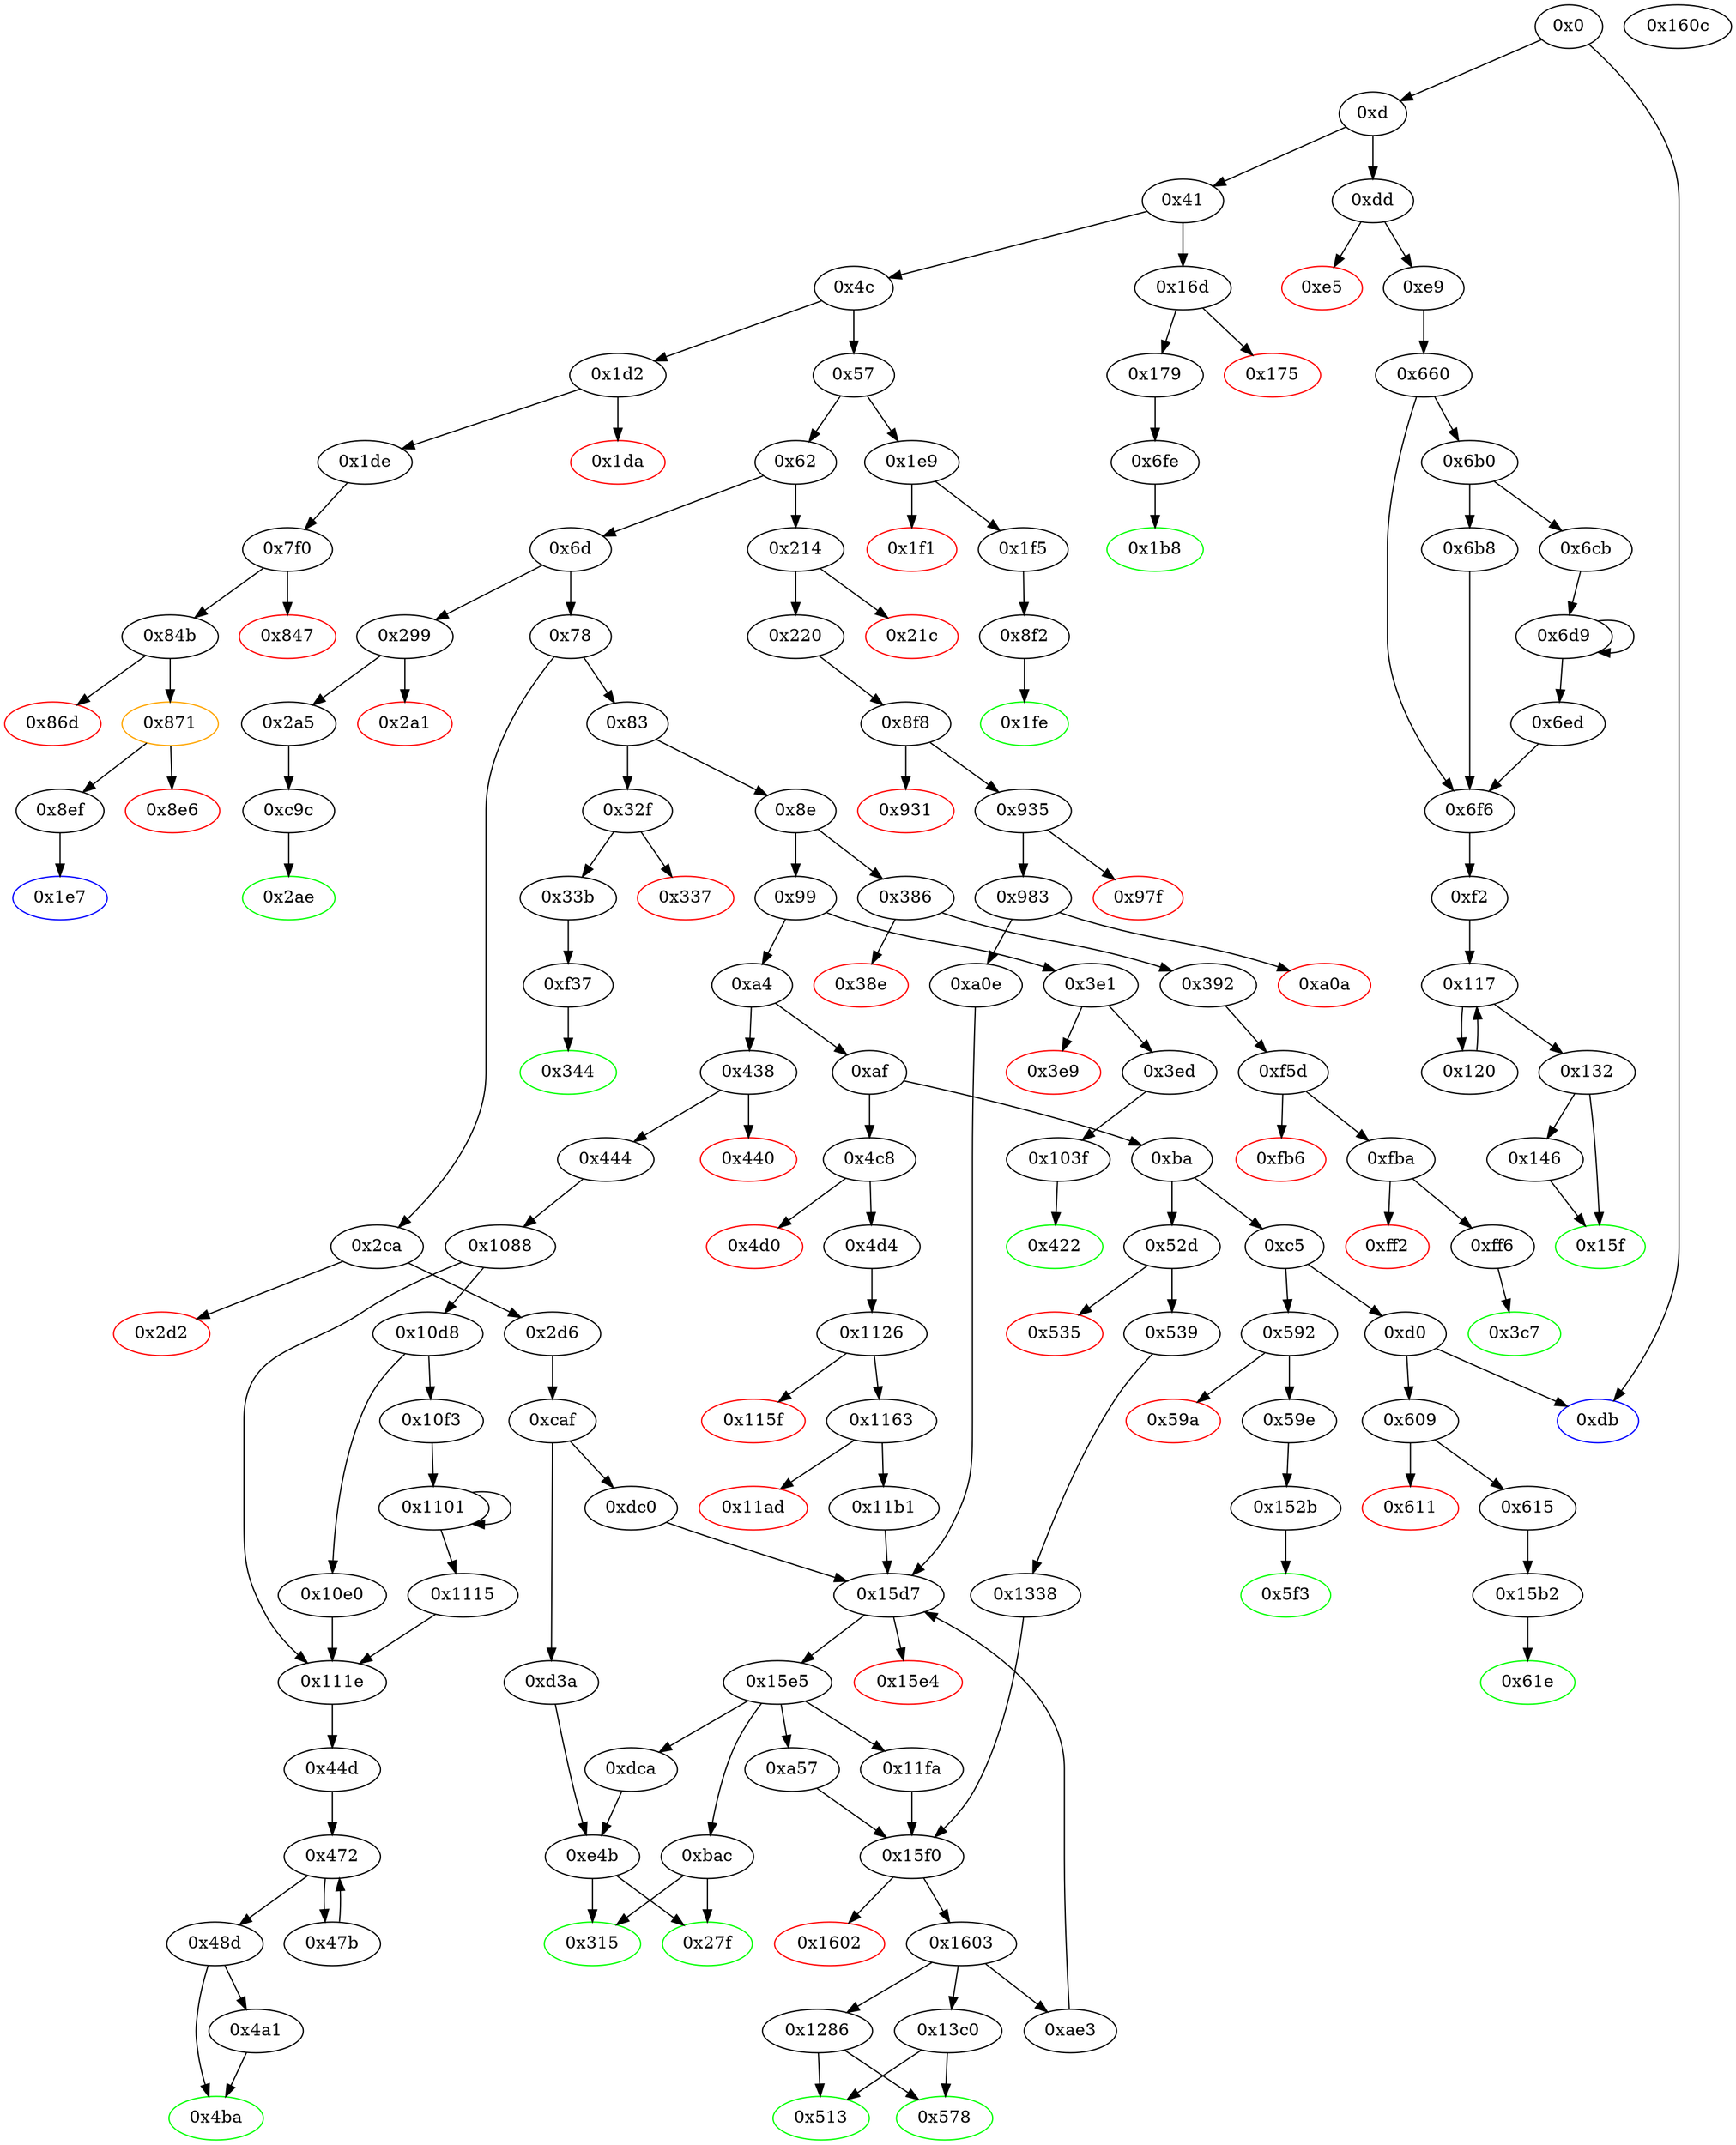 digraph "" {
"0x592" [fillcolor=white, id="0x592", style=filled, tooltip="Block 0x592\n[0x592:0x599]\n---\nPredecessors: [0xc5]\nSuccessors: [0x59a, 0x59e]\n---\n0x592 JUMPDEST\n0x593 CALLVALUE\n0x594 DUP1\n0x595 ISZERO\n0x596 PUSH2 0x59e\n0x599 JUMPI\n---\n0x592: JUMPDEST \n0x593: V402 = CALLVALUE\n0x595: V403 = ISZERO V402\n0x596: V404 = 0x59e\n0x599: JUMPI 0x59e V403\n---\nEntry stack: [V11]\nStack pops: 0\nStack additions: [V402]\nExit stack: [V11, V402]\n\nDef sites:\nV11: {0xd.0x35}\n"];
"0xd3a" [fillcolor=white, id="0xd3a", style=filled, tooltip="Block 0xd3a\n[0xd3a:0xdbf]\n---\nPredecessors: [0xcaf]\nSuccessors: [0xe4b]\n---\n0xd3a PUSH1 0x0\n0xd3c PUSH1 0x8\n0xd3e PUSH1 0x0\n0xd40 CALLER\n0xd41 PUSH20 0xffffffffffffffffffffffffffffffffffffffff\n0xd56 AND\n0xd57 PUSH20 0xffffffffffffffffffffffffffffffffffffffff\n0xd6c AND\n0xd6d DUP2\n0xd6e MSTORE\n0xd6f PUSH1 0x20\n0xd71 ADD\n0xd72 SWAP1\n0xd73 DUP2\n0xd74 MSTORE\n0xd75 PUSH1 0x20\n0xd77 ADD\n0xd78 PUSH1 0x0\n0xd7a SHA3\n0xd7b PUSH1 0x0\n0xd7d DUP7\n0xd7e PUSH20 0xffffffffffffffffffffffffffffffffffffffff\n0xd93 AND\n0xd94 PUSH20 0xffffffffffffffffffffffffffffffffffffffff\n0xda9 AND\n0xdaa DUP2\n0xdab MSTORE\n0xdac PUSH1 0x20\n0xdae ADD\n0xdaf SWAP1\n0xdb0 DUP2\n0xdb1 MSTORE\n0xdb2 PUSH1 0x20\n0xdb4 ADD\n0xdb5 PUSH1 0x0\n0xdb7 SHA3\n0xdb8 DUP2\n0xdb9 SWAP1\n0xdba SSTORE\n0xdbb POP\n0xdbc PUSH2 0xe4b\n0xdbf JUMP\n---\n0xd3a: V824 = 0x0\n0xd3c: V825 = 0x8\n0xd3e: V826 = 0x0\n0xd40: V827 = CALLER\n0xd41: V828 = 0xffffffffffffffffffffffffffffffffffffffff\n0xd56: V829 = AND 0xffffffffffffffffffffffffffffffffffffffff V827\n0xd57: V830 = 0xffffffffffffffffffffffffffffffffffffffff\n0xd6c: V831 = AND 0xffffffffffffffffffffffffffffffffffffffff V829\n0xd6e: M[0x0] = V831\n0xd6f: V832 = 0x20\n0xd71: V833 = ADD 0x20 0x0\n0xd74: M[0x20] = 0x8\n0xd75: V834 = 0x20\n0xd77: V835 = ADD 0x20 0x20\n0xd78: V836 = 0x0\n0xd7a: V837 = SHA3 0x0 0x40\n0xd7b: V838 = 0x0\n0xd7e: V839 = 0xffffffffffffffffffffffffffffffffffffffff\n0xd93: V840 = AND 0xffffffffffffffffffffffffffffffffffffffff V214\n0xd94: V841 = 0xffffffffffffffffffffffffffffffffffffffff\n0xda9: V842 = AND 0xffffffffffffffffffffffffffffffffffffffff V840\n0xdab: M[0x0] = V842\n0xdac: V843 = 0x20\n0xdae: V844 = ADD 0x20 0x0\n0xdb1: M[0x20] = V837\n0xdb2: V845 = 0x20\n0xdb4: V846 = ADD 0x20 0x20\n0xdb5: V847 = 0x0\n0xdb7: V848 = SHA3 0x0 0x40\n0xdba: S[V848] = 0x0\n0xdbc: V849 = 0xe4b\n0xdbf: JUMP 0xe4b\n---\nEntry stack: [V11, 0x315, V214, V217, 0x0, V820]\nStack pops: 4\nStack additions: [S3, S2, S1, S0]\nExit stack: [V11, 0x315, V214, V217, 0x0, V820]\n\nDef sites:\nV11: {0xd.0x35}\n0x315: {0x2d6.0x2d8}\nV214: {0x2d6.0x2fb}\nV217: {0x2d6.0x305}\n0x0: {0xcaf.0xcb0}\nV820: {0xcaf.0xd2f}\n"];
"0x6d" [fillcolor=white, id="0x6d", style=filled, tooltip="Block 0x6d\n[0x6d:0x77]\n---\nPredecessors: [0x62]\nSuccessors: [0x78, 0x299]\n---\n0x6d DUP1\n0x6e PUSH4 0x313ce567\n0x73 EQ\n0x74 PUSH2 0x299\n0x77 JUMPI\n---\n0x6e: V27 = 0x313ce567\n0x73: V28 = EQ 0x313ce567 V11\n0x74: V29 = 0x299\n0x77: JUMPI 0x299 V28\n---\nEntry stack: [V11]\nStack pops: 1\nStack additions: [S0]\nExit stack: [V11]\n\nDef sites:\nV11: {0xd.0x35}\n"];
"0xdca" [fillcolor=white, id="0xdca", style=filled, tooltip="Block 0xdca\n[0xdca:0xe4a]\n---\nPredecessors: [0x15e5]\nSuccessors: [0xe4b]\n---\n0xdca JUMPDEST\n0xdcb PUSH1 0x8\n0xdcd PUSH1 0x0\n0xdcf CALLER\n0xdd0 PUSH20 0xffffffffffffffffffffffffffffffffffffffff\n0xde5 AND\n0xde6 PUSH20 0xffffffffffffffffffffffffffffffffffffffff\n0xdfb AND\n0xdfc DUP2\n0xdfd MSTORE\n0xdfe PUSH1 0x20\n0xe00 ADD\n0xe01 SWAP1\n0xe02 DUP2\n0xe03 MSTORE\n0xe04 PUSH1 0x20\n0xe06 ADD\n0xe07 PUSH1 0x0\n0xe09 SHA3\n0xe0a PUSH1 0x0\n0xe0c DUP7\n0xe0d PUSH20 0xffffffffffffffffffffffffffffffffffffffff\n0xe22 AND\n0xe23 PUSH20 0xffffffffffffffffffffffffffffffffffffffff\n0xe38 AND\n0xe39 DUP2\n0xe3a MSTORE\n0xe3b PUSH1 0x20\n0xe3d ADD\n0xe3e SWAP1\n0xe3f DUP2\n0xe40 MSTORE\n0xe41 PUSH1 0x20\n0xe43 ADD\n0xe44 PUSH1 0x0\n0xe46 SHA3\n0xe47 DUP2\n0xe48 SWAP1\n0xe49 SSTORE\n0xe4a POP\n---\n0xdca: JUMPDEST \n0xdcb: V852 = 0x8\n0xdcd: V853 = 0x0\n0xdcf: V854 = CALLER\n0xdd0: V855 = 0xffffffffffffffffffffffffffffffffffffffff\n0xde5: V856 = AND 0xffffffffffffffffffffffffffffffffffffffff V854\n0xde6: V857 = 0xffffffffffffffffffffffffffffffffffffffff\n0xdfb: V858 = AND 0xffffffffffffffffffffffffffffffffffffffff V856\n0xdfd: M[0x0] = V858\n0xdfe: V859 = 0x20\n0xe00: V860 = ADD 0x20 0x0\n0xe03: M[0x20] = 0x8\n0xe04: V861 = 0x20\n0xe06: V862 = ADD 0x20 0x20\n0xe07: V863 = 0x0\n0xe09: V864 = SHA3 0x0 0x40\n0xe0a: V865 = 0x0\n0xe0d: V866 = 0xffffffffffffffffffffffffffffffffffffffff\n0xe22: V867 = AND 0xffffffffffffffffffffffffffffffffffffffff S4\n0xe23: V868 = 0xffffffffffffffffffffffffffffffffffffffff\n0xe38: V869 = AND 0xffffffffffffffffffffffffffffffffffffffff V867\n0xe3a: M[0x0] = V869\n0xe3b: V870 = 0x20\n0xe3d: V871 = ADD 0x20 0x0\n0xe40: M[0x20] = V864\n0xe41: V872 = 0x20\n0xe43: V873 = ADD 0x20 0x20\n0xe44: V874 = 0x0\n0xe46: V875 = SHA3 0x0 0x40\n0xe49: S[V875] = V1273\n---\nEntry stack: [V11, S5, S4, S3, S2, S1, V1273]\nStack pops: 5\nStack additions: [S4, S3, S2, S1]\nExit stack: [V11, S5, S4, S3, S2, S1]\n\nDef sites:\nV11: {0xd.0x35}\nS5: {0x220.0x222, 0xd.0x35, 0x2d6.0x2d8}\nS4: {0x220.0x245, 0x4d4.0x4d6, 0x2d6.0x2fb}\nS3: {0x220.0x265, 0x4d4.0x4f9, 0x2d6.0x305}\nS2: {0x220.0x26f, 0x4d4.0x503, 0xcaf.0xcb0}\nS1: {0x8f8.0x8f9, 0xcaf.0xd2f, 0x1126.0x1127}\nV1273: {0x15e5.0x15e8}\n"];
"0x62" [fillcolor=white, id="0x62", style=filled, tooltip="Block 0x62\n[0x62:0x6c]\n---\nPredecessors: [0x57]\nSuccessors: [0x6d, 0x214]\n---\n0x62 DUP1\n0x63 PUSH4 0x23b872dd\n0x68 EQ\n0x69 PUSH2 0x214\n0x6c JUMPI\n---\n0x63: V24 = 0x23b872dd\n0x68: V25 = EQ 0x23b872dd V11\n0x69: V26 = 0x214\n0x6c: JUMPI 0x214 V25\n---\nEntry stack: [V11]\nStack pops: 1\nStack additions: [S0]\nExit stack: [V11]\n\nDef sites:\nV11: {0xd.0x35}\n"];
"0x59e" [fillcolor=white, id="0x59e", style=filled, tooltip="Block 0x59e\n[0x59e:0x5f2]\n---\nPredecessors: [0x592]\nSuccessors: [0x152b]\n---\n0x59e JUMPDEST\n0x59f POP\n0x5a0 PUSH2 0x5f3\n0x5a3 PUSH1 0x4\n0x5a5 DUP1\n0x5a6 CALLDATASIZE\n0x5a7 SUB\n0x5a8 DUP2\n0x5a9 ADD\n0x5aa SWAP1\n0x5ab DUP1\n0x5ac DUP1\n0x5ad CALLDATALOAD\n0x5ae PUSH20 0xffffffffffffffffffffffffffffffffffffffff\n0x5c3 AND\n0x5c4 SWAP1\n0x5c5 PUSH1 0x20\n0x5c7 ADD\n0x5c8 SWAP1\n0x5c9 SWAP3\n0x5ca SWAP2\n0x5cb SWAP1\n0x5cc DUP1\n0x5cd CALLDATALOAD\n0x5ce PUSH20 0xffffffffffffffffffffffffffffffffffffffff\n0x5e3 AND\n0x5e4 SWAP1\n0x5e5 PUSH1 0x20\n0x5e7 ADD\n0x5e8 SWAP1\n0x5e9 SWAP3\n0x5ea SWAP2\n0x5eb SWAP1\n0x5ec POP\n0x5ed POP\n0x5ee POP\n0x5ef PUSH2 0x152b\n0x5f2 JUMP\n---\n0x59e: JUMPDEST \n0x5a0: V406 = 0x5f3\n0x5a3: V407 = 0x4\n0x5a6: V408 = CALLDATASIZE\n0x5a7: V409 = SUB V408 0x4\n0x5a9: V410 = ADD 0x4 V409\n0x5ad: V411 = CALLDATALOAD 0x4\n0x5ae: V412 = 0xffffffffffffffffffffffffffffffffffffffff\n0x5c3: V413 = AND 0xffffffffffffffffffffffffffffffffffffffff V411\n0x5c5: V414 = 0x20\n0x5c7: V415 = ADD 0x20 0x4\n0x5cd: V416 = CALLDATALOAD 0x24\n0x5ce: V417 = 0xffffffffffffffffffffffffffffffffffffffff\n0x5e3: V418 = AND 0xffffffffffffffffffffffffffffffffffffffff V416\n0x5e5: V419 = 0x20\n0x5e7: V420 = ADD 0x20 0x24\n0x5ef: V421 = 0x152b\n0x5f2: JUMP 0x152b\n---\nEntry stack: [V11, V402]\nStack pops: 1\nStack additions: [0x5f3, V413, V418]\nExit stack: [V11, 0x5f3, V413, V418]\n\nDef sites:\nV11: {0xd.0x35}\nV402: {0x592.0x593}\n"];
"0xcaf" [fillcolor=white, id="0xcaf", style=filled, tooltip="Block 0xcaf\n[0xcaf:0xd39]\n---\nPredecessors: [0x2d6]\nSuccessors: [0xd3a, 0xdc0]\n---\n0xcaf JUMPDEST\n0xcb0 PUSH1 0x0\n0xcb2 DUP1\n0xcb3 PUSH1 0x8\n0xcb5 PUSH1 0x0\n0xcb7 CALLER\n0xcb8 PUSH20 0xffffffffffffffffffffffffffffffffffffffff\n0xccd AND\n0xcce PUSH20 0xffffffffffffffffffffffffffffffffffffffff\n0xce3 AND\n0xce4 DUP2\n0xce5 MSTORE\n0xce6 PUSH1 0x20\n0xce8 ADD\n0xce9 SWAP1\n0xcea DUP2\n0xceb MSTORE\n0xcec PUSH1 0x20\n0xcee ADD\n0xcef PUSH1 0x0\n0xcf1 SHA3\n0xcf2 PUSH1 0x0\n0xcf4 DUP6\n0xcf5 PUSH20 0xffffffffffffffffffffffffffffffffffffffff\n0xd0a AND\n0xd0b PUSH20 0xffffffffffffffffffffffffffffffffffffffff\n0xd20 AND\n0xd21 DUP2\n0xd22 MSTORE\n0xd23 PUSH1 0x20\n0xd25 ADD\n0xd26 SWAP1\n0xd27 DUP2\n0xd28 MSTORE\n0xd29 PUSH1 0x20\n0xd2b ADD\n0xd2c PUSH1 0x0\n0xd2e SHA3\n0xd2f SLOAD\n0xd30 SWAP1\n0xd31 POP\n0xd32 DUP1\n0xd33 DUP4\n0xd34 GT\n0xd35 ISZERO\n0xd36 PUSH2 0xdc0\n0xd39 JUMPI\n---\n0xcaf: JUMPDEST \n0xcb0: V795 = 0x0\n0xcb3: V796 = 0x8\n0xcb5: V797 = 0x0\n0xcb7: V798 = CALLER\n0xcb8: V799 = 0xffffffffffffffffffffffffffffffffffffffff\n0xccd: V800 = AND 0xffffffffffffffffffffffffffffffffffffffff V798\n0xcce: V801 = 0xffffffffffffffffffffffffffffffffffffffff\n0xce3: V802 = AND 0xffffffffffffffffffffffffffffffffffffffff V800\n0xce5: M[0x0] = V802\n0xce6: V803 = 0x20\n0xce8: V804 = ADD 0x20 0x0\n0xceb: M[0x20] = 0x8\n0xcec: V805 = 0x20\n0xcee: V806 = ADD 0x20 0x20\n0xcef: V807 = 0x0\n0xcf1: V808 = SHA3 0x0 0x40\n0xcf2: V809 = 0x0\n0xcf5: V810 = 0xffffffffffffffffffffffffffffffffffffffff\n0xd0a: V811 = AND 0xffffffffffffffffffffffffffffffffffffffff V214\n0xd0b: V812 = 0xffffffffffffffffffffffffffffffffffffffff\n0xd20: V813 = AND 0xffffffffffffffffffffffffffffffffffffffff V811\n0xd22: M[0x0] = V813\n0xd23: V814 = 0x20\n0xd25: V815 = ADD 0x20 0x0\n0xd28: M[0x20] = V808\n0xd29: V816 = 0x20\n0xd2b: V817 = ADD 0x20 0x20\n0xd2c: V818 = 0x0\n0xd2e: V819 = SHA3 0x0 0x40\n0xd2f: V820 = S[V819]\n0xd34: V821 = GT V217 V820\n0xd35: V822 = ISZERO V821\n0xd36: V823 = 0xdc0\n0xd39: JUMPI 0xdc0 V822\n---\nEntry stack: [V11, 0x315, V214, V217]\nStack pops: 2\nStack additions: [S1, S0, 0x0, V820]\nExit stack: [V11, 0x315, V214, V217, 0x0, V820]\n\nDef sites:\nV11: {0xd.0x35}\n0x315: {0x2d6.0x2d8}\nV214: {0x2d6.0x2fb}\nV217: {0x2d6.0x305}\n"];
"0x315" [color=green, fillcolor=white, id="0x315", style=filled, tooltip="Block 0x315\n[0x315:0x32e]\n---\nPredecessors: [0xbac, 0xe4b]\nSuccessors: []\n---\n0x315 JUMPDEST\n0x316 PUSH1 0x40\n0x318 MLOAD\n0x319 DUP1\n0x31a DUP3\n0x31b ISZERO\n0x31c ISZERO\n0x31d ISZERO\n0x31e ISZERO\n0x31f DUP2\n0x320 MSTORE\n0x321 PUSH1 0x20\n0x323 ADD\n0x324 SWAP2\n0x325 POP\n0x326 POP\n0x327 PUSH1 0x40\n0x329 MLOAD\n0x32a DUP1\n0x32b SWAP2\n0x32c SUB\n0x32d SWAP1\n0x32e RETURN\n---\n0x315: JUMPDEST \n0x316: V221 = 0x40\n0x318: V222 = M[0x40]\n0x31b: V223 = ISZERO 0x1\n0x31c: V224 = ISZERO 0x0\n0x31d: V225 = ISZERO 0x1\n0x31e: V226 = ISZERO 0x0\n0x320: M[V222] = 0x1\n0x321: V227 = 0x20\n0x323: V228 = ADD 0x20 V222\n0x327: V229 = 0x40\n0x329: V230 = M[0x40]\n0x32c: V231 = SUB V228 V230\n0x32e: RETURN V230 V231\n---\nEntry stack: [V11, 0x1]\nStack pops: 1\nStack additions: []\nExit stack: [V11]\n\nDef sites:\nV11: {0xd.0x35}\n0x1: {0xbac.0xc92, 0xe4b.0xf2d}\n"];
"0x11ad" [color=red, fillcolor=white, id="0x11ad", style=filled, tooltip="Block 0x11ad\n[0x11ad:0x11b0]\n---\nPredecessors: [0x1163]\nSuccessors: []\n---\n0x11ad PUSH1 0x0\n0x11af DUP1\n0x11b0 REVERT\n---\n0x11ad: V1073 = 0x0\n0x11b0: REVERT 0x0 0x0\n---\nEntry stack: [V11, 0x513, V355, V358, 0x0]\nStack pops: 0\nStack additions: []\nExit stack: [V11, 0x513, V355, V358, 0x0]\n\nDef sites:\nV11: {0xd.0x35}\n0x513: {0x4d4.0x4d6}\nV355: {0x4d4.0x4f9}\nV358: {0x4d4.0x503}\n0x0: {0x1126.0x1127}\n"];
"0x32f" [fillcolor=white, id="0x32f", style=filled, tooltip="Block 0x32f\n[0x32f:0x336]\n---\nPredecessors: [0x83]\nSuccessors: [0x337, 0x33b]\n---\n0x32f JUMPDEST\n0x330 CALLVALUE\n0x331 DUP1\n0x332 ISZERO\n0x333 PUSH2 0x33b\n0x336 JUMPI\n---\n0x32f: JUMPDEST \n0x330: V232 = CALLVALUE\n0x332: V233 = ISZERO V232\n0x333: V234 = 0x33b\n0x336: JUMPI 0x33b V233\n---\nEntry stack: [V11]\nStack pops: 0\nStack additions: [V232]\nExit stack: [V11, V232]\n\nDef sites:\nV11: {0xd.0x35}\n"];
"0x3e1" [fillcolor=white, id="0x3e1", style=filled, tooltip="Block 0x3e1\n[0x3e1:0x3e8]\n---\nPredecessors: [0x99]\nSuccessors: [0x3e9, 0x3ed]\n---\n0x3e1 JUMPDEST\n0x3e2 CALLVALUE\n0x3e3 DUP1\n0x3e4 ISZERO\n0x3e5 PUSH2 0x3ed\n0x3e8 JUMPI\n---\n0x3e1: JUMPDEST \n0x3e2: V275 = CALLVALUE\n0x3e4: V276 = ISZERO V275\n0x3e5: V277 = 0x3ed\n0x3e8: JUMPI 0x3ed V276\n---\nEntry stack: [V11]\nStack pops: 0\nStack additions: [V275]\nExit stack: [V11, V275]\n\nDef sites:\nV11: {0xd.0x35}\n"];
"0x132" [fillcolor=white, id="0x132", style=filled, tooltip="Block 0x132\n[0x132:0x145]\n---\nPredecessors: [0x117]\nSuccessors: [0x146, 0x15f]\n---\n0x132 JUMPDEST\n0x133 POP\n0x134 POP\n0x135 POP\n0x136 POP\n0x137 SWAP1\n0x138 POP\n0x139 SWAP1\n0x13a DUP2\n0x13b ADD\n0x13c SWAP1\n0x13d PUSH1 0x1f\n0x13f AND\n0x140 DUP1\n0x141 ISZERO\n0x142 PUSH2 0x15f\n0x145 JUMPI\n---\n0x132: JUMPDEST \n0x13b: V84 = ADD V71 V70\n0x13d: V85 = 0x1f\n0x13f: V86 = AND 0x1f V71\n0x141: V87 = ISZERO V86\n0x142: V88 = 0x15f\n0x145: JUMPI 0x15f V87\n---\nEntry stack: [V11, 0xf2, V466, V64, V64, V70, V73, V71, V71, V70, V73, S0]\nStack pops: 7\nStack additions: [V84, V86]\nExit stack: [V11, 0xf2, V466, V64, V64, V84, V86]\n\nDef sites:\nV11: {0xd.0x35}\n0xf2: {0xe9.0xeb}\nV466: {0x660.0x685}\nV64: {0xf2.0xf5}\nV64: {0xf2.0xf5}\nV70: {0xf2.0x108}\nV73: {0xf2.0x110}\nV71: {0xf2.0x10c}\nV71: {0xf2.0x10c}\nV70: {0xf2.0x108}\nV73: {0xf2.0x110}\nS0: {0x120.0x12b, 0xf2.0x115}\n"];
"0x847" [color=red, fillcolor=white, id="0x847", style=filled, tooltip="Block 0x847\n[0x847:0x84a]\n---\nPredecessors: [0x7f0]\nSuccessors: []\n---\n0x847 PUSH1 0x0\n0x849 DUP1\n0x84a REVERT\n---\n0x847: V565 = 0x0\n0x84a: REVERT 0x0 0x0\n---\nEntry stack: [V11, 0x1e7]\nStack pops: 0\nStack additions: []\nExit stack: [V11, 0x1e7]\n\nDef sites:\nV11: {0xd.0x35}\n0x1e7: {0x1de.0x1e0}\n"];
"0x444" [fillcolor=white, id="0x444", style=filled, tooltip="Block 0x444\n[0x444:0x44c]\n---\nPredecessors: [0x438]\nSuccessors: [0x1088]\n---\n0x444 JUMPDEST\n0x445 POP\n0x446 PUSH2 0x44d\n0x449 PUSH2 0x1088\n0x44c JUMP\n---\n0x444: JUMPDEST \n0x446: V301 = 0x44d\n0x449: V302 = 0x1088\n0x44c: JUMP 0x1088\n---\nEntry stack: [V11, V297]\nStack pops: 1\nStack additions: [0x44d]\nExit stack: [V11, 0x44d]\n\nDef sites:\nV11: {0xd.0x35}\nV297: {0x438.0x439}\n"];
"0x1602" [color=red, fillcolor=white, id="0x1602", style=filled, tooltip="Block 0x1602\n[0x1602:0x1602]\n---\nPredecessors: [0x15f0]\nSuccessors: []\n---\n0x1602 INVALID\n---\n0x1602: INVALID \n---\nEntry stack: [V11, S8, S7, S6, S5, S4, {0xae3, 0x1286, 0x13c0}, S2, S1, V1275]\nStack pops: 0\nStack additions: []\nExit stack: [V11, S8, S7, S6, S5, S4, {0xae3, 0x1286, 0x13c0}, S2, S1, V1275]\n\nDef sites:\nV11: {0xd.0x35}\nS8: {0x220.0x222, 0xd.0x35, 0x2d6.0x2d8}\nS7: {0x539.0x53b, 0x220.0x245, 0x4d4.0x4d6, 0x2d6.0x2fb}\nS6: {0x539.0x55e, 0x220.0x265, 0x4d4.0x4f9, 0x2d6.0x305}\nS5: {0x539.0x568, 0x220.0x26f, 0x4d4.0x503, 0xcaf.0xcb0}\nS4: {0x8f8.0x8f9, 0x1338.0x1339, 0xcaf.0xd2f, 0x1126.0x1127}\n{0xae3, 0x1286, 0x13c0}: {0x1338.0x133b, 0x11fa.0x123e, 0xa57.0xa9b}\nS2: {0x1338.0x13ba, 0x11fa.0x1280, 0xa57.0xadd}\nS1: {0x539.0x568, 0x220.0x26f, 0x4d4.0x503, 0xcaf.0xcb0}\nV1275: {0x15f0.0x15f5}\n"];
"0xff2" [color=red, fillcolor=white, id="0xff2", style=filled, tooltip="Block 0xff2\n[0xff2:0xff5]\n---\nPredecessors: [0xfba]\nSuccessors: []\n---\n0xff2 PUSH1 0x0\n0xff4 DUP1\n0xff5 REVERT\n---\n0xff2: V951 = 0x0\n0xff5: REVERT 0x0 0x0\n---\nEntry stack: [V11, 0x3c7, V260, 0x0]\nStack pops: 0\nStack additions: []\nExit stack: [V11, 0x3c7, V260, 0x0]\n\nDef sites:\nV11: {0xd.0x35}\n0x3c7: {0x392.0x394}\nV260: {0x392.0x3b7}\n0x0: {0xf5d.0xf5e}\n"];
"0x16d" [fillcolor=white, id="0x16d", style=filled, tooltip="Block 0x16d\n[0x16d:0x174]\n---\nPredecessors: [0x41]\nSuccessors: [0x175, 0x179]\n---\n0x16d JUMPDEST\n0x16e CALLVALUE\n0x16f DUP1\n0x170 ISZERO\n0x171 PUSH2 0x179\n0x174 JUMPI\n---\n0x16d: JUMPDEST \n0x16e: V104 = CALLVALUE\n0x170: V105 = ISZERO V104\n0x171: V106 = 0x179\n0x174: JUMPI 0x179 V105\n---\nEntry stack: [V11]\nStack pops: 0\nStack additions: [V104]\nExit stack: [V11, V104]\n\nDef sites:\nV11: {0xd.0x35}\n"];
"0x11b1" [fillcolor=white, id="0x11b1", style=filled, tooltip="Block 0x11b1\n[0x11b1:0x11f9]\n---\nPredecessors: [0x1163]\nSuccessors: [0x15d7]\n---\n0x11b1 JUMPDEST\n0x11b2 PUSH2 0x11fa\n0x11b5 PUSH1 0x2\n0x11b7 PUSH1 0x0\n0x11b9 CALLER\n0x11ba PUSH20 0xffffffffffffffffffffffffffffffffffffffff\n0x11cf AND\n0x11d0 PUSH20 0xffffffffffffffffffffffffffffffffffffffff\n0x11e5 AND\n0x11e6 DUP2\n0x11e7 MSTORE\n0x11e8 PUSH1 0x20\n0x11ea ADD\n0x11eb SWAP1\n0x11ec DUP2\n0x11ed MSTORE\n0x11ee PUSH1 0x20\n0x11f0 ADD\n0x11f1 PUSH1 0x0\n0x11f3 SHA3\n0x11f4 SLOAD\n0x11f5 DUP4\n0x11f6 PUSH2 0x15d7\n0x11f9 JUMP\n---\n0x11b1: JUMPDEST \n0x11b2: V1074 = 0x11fa\n0x11b5: V1075 = 0x2\n0x11b7: V1076 = 0x0\n0x11b9: V1077 = CALLER\n0x11ba: V1078 = 0xffffffffffffffffffffffffffffffffffffffff\n0x11cf: V1079 = AND 0xffffffffffffffffffffffffffffffffffffffff V1077\n0x11d0: V1080 = 0xffffffffffffffffffffffffffffffffffffffff\n0x11e5: V1081 = AND 0xffffffffffffffffffffffffffffffffffffffff V1079\n0x11e7: M[0x0] = V1081\n0x11e8: V1082 = 0x20\n0x11ea: V1083 = ADD 0x20 0x0\n0x11ed: M[0x20] = 0x2\n0x11ee: V1084 = 0x20\n0x11f0: V1085 = ADD 0x20 0x20\n0x11f1: V1086 = 0x0\n0x11f3: V1087 = SHA3 0x0 0x40\n0x11f4: V1088 = S[V1087]\n0x11f6: V1089 = 0x15d7\n0x11f9: JUMP 0x15d7\n---\nEntry stack: [V11, 0x513, V355, V358, 0x0]\nStack pops: 2\nStack additions: [S1, S0, 0x11fa, V1088, S1]\nExit stack: [V11, 0x513, V355, V358, 0x0, 0x11fa, V1088, V358]\n\nDef sites:\nV11: {0xd.0x35}\n0x513: {0x4d4.0x4d6}\nV355: {0x4d4.0x4f9}\nV358: {0x4d4.0x503}\n0x0: {0x1126.0x1127}\n"];
"0x15e5" [fillcolor=white, id="0x15e5", style=filled, tooltip="Block 0x15e5\n[0x15e5:0x15ef]\n---\nPredecessors: [0x15d7]\nSuccessors: [0xa57, 0xbac, 0xdca, 0x11fa]\n---\n0x15e5 JUMPDEST\n0x15e6 DUP2\n0x15e7 DUP4\n0x15e8 SUB\n0x15e9 SWAP1\n0x15ea POP\n0x15eb SWAP3\n0x15ec SWAP2\n0x15ed POP\n0x15ee POP\n0x15ef JUMP\n---\n0x15e5: JUMPDEST \n0x15e8: V1273 = SUB S2 S1\n0x15ef: JUMP {0xa57, 0xbac, 0xdca, 0x11fa}\n---\nEntry stack: [V11, S8, S7, S6, S5, S4, {0xa57, 0xbac, 0xdca, 0x11fa}, S2, S1, 0x0]\nStack pops: 4\nStack additions: [V1273]\nExit stack: [V11, S8, S7, S6, S5, S4, V1273]\n\nDef sites:\nV11: {0xd.0x35}\nS8: {0x220.0x222, 0xd.0x35, 0x2d6.0x2d8}\nS7: {0x539.0x53b, 0x220.0x245, 0x4d4.0x4d6, 0x2d6.0x2fb}\nS6: {0x539.0x55e, 0x220.0x265, 0x4d4.0x4f9, 0x2d6.0x305}\nS5: {0x539.0x568, 0x220.0x26f, 0x4d4.0x503, 0xcaf.0xcb0}\nS4: {0x8f8.0x8f9, 0x1338.0x1339, 0xcaf.0xd2f, 0x1126.0x1127}\n{0xa57, 0xbac, 0xdca, 0x11fa}: {0x11b1.0x11b2, 0xdc0.0xdc1, 0xae3.0xb27, 0xa0e.0xa0f}\nS2: {0x11b1.0x11f4, 0xae3.0xba6, 0xcaf.0xd2f, 0xa0e.0xa51}\nS1: {0x539.0x568, 0x220.0x26f, 0x4d4.0x503, 0x2d6.0x305}\n0x0: {0x15d7.0x15d8}\n"];
"0x4d4" [fillcolor=white, id="0x4d4", style=filled, tooltip="Block 0x4d4\n[0x4d4:0x512]\n---\nPredecessors: [0x4c8]\nSuccessors: [0x1126]\n---\n0x4d4 JUMPDEST\n0x4d5 POP\n0x4d6 PUSH2 0x513\n0x4d9 PUSH1 0x4\n0x4db DUP1\n0x4dc CALLDATASIZE\n0x4dd SUB\n0x4de DUP2\n0x4df ADD\n0x4e0 SWAP1\n0x4e1 DUP1\n0x4e2 DUP1\n0x4e3 CALLDATALOAD\n0x4e4 PUSH20 0xffffffffffffffffffffffffffffffffffffffff\n0x4f9 AND\n0x4fa SWAP1\n0x4fb PUSH1 0x20\n0x4fd ADD\n0x4fe SWAP1\n0x4ff SWAP3\n0x500 SWAP2\n0x501 SWAP1\n0x502 DUP1\n0x503 CALLDATALOAD\n0x504 SWAP1\n0x505 PUSH1 0x20\n0x507 ADD\n0x508 SWAP1\n0x509 SWAP3\n0x50a SWAP2\n0x50b SWAP1\n0x50c POP\n0x50d POP\n0x50e POP\n0x50f PUSH2 0x1126\n0x512 JUMP\n---\n0x4d4: JUMPDEST \n0x4d6: V348 = 0x513\n0x4d9: V349 = 0x4\n0x4dc: V350 = CALLDATASIZE\n0x4dd: V351 = SUB V350 0x4\n0x4df: V352 = ADD 0x4 V351\n0x4e3: V353 = CALLDATALOAD 0x4\n0x4e4: V354 = 0xffffffffffffffffffffffffffffffffffffffff\n0x4f9: V355 = AND 0xffffffffffffffffffffffffffffffffffffffff V353\n0x4fb: V356 = 0x20\n0x4fd: V357 = ADD 0x20 0x4\n0x503: V358 = CALLDATALOAD 0x24\n0x505: V359 = 0x20\n0x507: V360 = ADD 0x20 0x24\n0x50f: V361 = 0x1126\n0x512: JUMP 0x1126\n---\nEntry stack: [V11, V344]\nStack pops: 1\nStack additions: [0x513, V355, V358]\nExit stack: [V11, 0x513, V355, V358]\n\nDef sites:\nV11: {0xd.0x35}\nV344: {0x4c8.0x4c9}\n"];
"0xf37" [fillcolor=white, id="0xf37", style=filled, tooltip="Block 0xf37\n[0xf37:0xf5c]\n---\nPredecessors: [0x33b]\nSuccessors: [0x344]\n---\n0xf37 JUMPDEST\n0xf38 PUSH1 0x1\n0xf3a PUSH1 0x0\n0xf3c SWAP1\n0xf3d SLOAD\n0xf3e SWAP1\n0xf3f PUSH2 0x100\n0xf42 EXP\n0xf43 SWAP1\n0xf44 DIV\n0xf45 PUSH20 0xffffffffffffffffffffffffffffffffffffffff\n0xf5a AND\n0xf5b DUP2\n0xf5c JUMP\n---\n0xf37: JUMPDEST \n0xf38: V915 = 0x1\n0xf3a: V916 = 0x0\n0xf3d: V917 = S[0x1]\n0xf3f: V918 = 0x100\n0xf42: V919 = EXP 0x100 0x0\n0xf44: V920 = DIV V917 0x1\n0xf45: V921 = 0xffffffffffffffffffffffffffffffffffffffff\n0xf5a: V922 = AND 0xffffffffffffffffffffffffffffffffffffffff V920\n0xf5c: JUMP 0x344\n---\nEntry stack: [V11, 0x344]\nStack pops: 1\nStack additions: [S0, V922]\nExit stack: [V11, 0x344, V922]\n\nDef sites:\nV11: {0xd.0x35}\n0x344: {0x33b.0x33d}\n"];
"0x61e" [color=green, fillcolor=white, id="0x61e", style=filled, tooltip="Block 0x61e\n[0x61e:0x65f]\n---\nPredecessors: [0x15b2]\nSuccessors: []\n---\n0x61e JUMPDEST\n0x61f PUSH1 0x40\n0x621 MLOAD\n0x622 DUP1\n0x623 DUP3\n0x624 PUSH20 0xffffffffffffffffffffffffffffffffffffffff\n0x639 AND\n0x63a PUSH20 0xffffffffffffffffffffffffffffffffffffffff\n0x64f AND\n0x650 DUP2\n0x651 MSTORE\n0x652 PUSH1 0x20\n0x654 ADD\n0x655 SWAP2\n0x656 POP\n0x657 POP\n0x658 PUSH1 0x40\n0x65a MLOAD\n0x65b DUP1\n0x65c SWAP2\n0x65d SUB\n0x65e SWAP1\n0x65f RETURN\n---\n0x61e: JUMPDEST \n0x61f: V435 = 0x40\n0x621: V436 = M[0x40]\n0x624: V437 = 0xffffffffffffffffffffffffffffffffffffffff\n0x639: V438 = AND 0xffffffffffffffffffffffffffffffffffffffff V1266\n0x63a: V439 = 0xffffffffffffffffffffffffffffffffffffffff\n0x64f: V440 = AND 0xffffffffffffffffffffffffffffffffffffffff V438\n0x651: M[V436] = V440\n0x652: V441 = 0x20\n0x654: V442 = ADD 0x20 V436\n0x658: V443 = 0x40\n0x65a: V444 = M[0x40]\n0x65d: V445 = SUB V442 V444\n0x65f: RETURN V444 V445\n---\nEntry stack: [V11, 0x61e, V1266]\nStack pops: 1\nStack additions: []\nExit stack: [V11, 0x61e]\n\nDef sites:\nV11: {0xd.0x35}\n0x61e: {0x615.0x617}\nV1266: {0x15b2.0x15d4}\n"];
"0xae3" [fillcolor=white, id="0xae3", style=filled, tooltip="Block 0xae3\n[0xae3:0xbab]\n---\nPredecessors: [0x1603]\nSuccessors: [0x15d7]\n---\n0xae3 JUMPDEST\n0xae4 PUSH1 0x2\n0xae6 PUSH1 0x0\n0xae8 DUP6\n0xae9 PUSH20 0xffffffffffffffffffffffffffffffffffffffff\n0xafe AND\n0xaff PUSH20 0xffffffffffffffffffffffffffffffffffffffff\n0xb14 AND\n0xb15 DUP2\n0xb16 MSTORE\n0xb17 PUSH1 0x20\n0xb19 ADD\n0xb1a SWAP1\n0xb1b DUP2\n0xb1c MSTORE\n0xb1d PUSH1 0x20\n0xb1f ADD\n0xb20 PUSH1 0x0\n0xb22 SHA3\n0xb23 DUP2\n0xb24 SWAP1\n0xb25 SSTORE\n0xb26 POP\n0xb27 PUSH2 0xbac\n0xb2a PUSH1 0x8\n0xb2c PUSH1 0x0\n0xb2e DUP7\n0xb2f PUSH20 0xffffffffffffffffffffffffffffffffffffffff\n0xb44 AND\n0xb45 PUSH20 0xffffffffffffffffffffffffffffffffffffffff\n0xb5a AND\n0xb5b DUP2\n0xb5c MSTORE\n0xb5d PUSH1 0x20\n0xb5f ADD\n0xb60 SWAP1\n0xb61 DUP2\n0xb62 MSTORE\n0xb63 PUSH1 0x20\n0xb65 ADD\n0xb66 PUSH1 0x0\n0xb68 SHA3\n0xb69 PUSH1 0x0\n0xb6b CALLER\n0xb6c PUSH20 0xffffffffffffffffffffffffffffffffffffffff\n0xb81 AND\n0xb82 PUSH20 0xffffffffffffffffffffffffffffffffffffffff\n0xb97 AND\n0xb98 DUP2\n0xb99 MSTORE\n0xb9a PUSH1 0x20\n0xb9c ADD\n0xb9d SWAP1\n0xb9e DUP2\n0xb9f MSTORE\n0xba0 PUSH1 0x20\n0xba2 ADD\n0xba3 PUSH1 0x0\n0xba5 SHA3\n0xba6 SLOAD\n0xba7 DUP4\n0xba8 PUSH2 0x15d7\n0xbab JUMP\n---\n0xae3: JUMPDEST \n0xae4: V711 = 0x2\n0xae6: V712 = 0x0\n0xae9: V713 = 0xffffffffffffffffffffffffffffffffffffffff\n0xafe: V714 = AND 0xffffffffffffffffffffffffffffffffffffffff S3\n0xaff: V715 = 0xffffffffffffffffffffffffffffffffffffffff\n0xb14: V716 = AND 0xffffffffffffffffffffffffffffffffffffffff V714\n0xb16: M[0x0] = V716\n0xb17: V717 = 0x20\n0xb19: V718 = ADD 0x20 0x0\n0xb1c: M[0x20] = 0x2\n0xb1d: V719 = 0x20\n0xb1f: V720 = ADD 0x20 0x20\n0xb20: V721 = 0x0\n0xb22: V722 = SHA3 0x0 0x40\n0xb25: S[V722] = S0\n0xb27: V723 = 0xbac\n0xb2a: V724 = 0x8\n0xb2c: V725 = 0x0\n0xb2f: V726 = 0xffffffffffffffffffffffffffffffffffffffff\n0xb44: V727 = AND 0xffffffffffffffffffffffffffffffffffffffff S4\n0xb45: V728 = 0xffffffffffffffffffffffffffffffffffffffff\n0xb5a: V729 = AND 0xffffffffffffffffffffffffffffffffffffffff V727\n0xb5c: M[0x0] = V729\n0xb5d: V730 = 0x20\n0xb5f: V731 = ADD 0x20 0x0\n0xb62: M[0x20] = 0x8\n0xb63: V732 = 0x20\n0xb65: V733 = ADD 0x20 0x20\n0xb66: V734 = 0x0\n0xb68: V735 = SHA3 0x0 0x40\n0xb69: V736 = 0x0\n0xb6b: V737 = CALLER\n0xb6c: V738 = 0xffffffffffffffffffffffffffffffffffffffff\n0xb81: V739 = AND 0xffffffffffffffffffffffffffffffffffffffff V737\n0xb82: V740 = 0xffffffffffffffffffffffffffffffffffffffff\n0xb97: V741 = AND 0xffffffffffffffffffffffffffffffffffffffff V739\n0xb99: M[0x0] = V741\n0xb9a: V742 = 0x20\n0xb9c: V743 = ADD 0x20 0x0\n0xb9f: M[0x20] = V735\n0xba0: V744 = 0x20\n0xba2: V745 = ADD 0x20 0x20\n0xba3: V746 = 0x0\n0xba5: V747 = SHA3 0x0 0x40\n0xba6: V748 = S[V747]\n0xba8: V749 = 0x15d7\n0xbab: JUMP 0x15d7\n---\nEntry stack: [V11, S5, S4, S3, S2, 0x0, S0]\nStack pops: 5\nStack additions: [S4, S3, S2, S1, 0xbac, V748, S2]\nExit stack: [V11, S5, S4, S3, S2, 0x0, 0xbac, V748, S2]\n\nDef sites:\nV11: {0xd.0x35}\nS5: {0x220.0x222, 0xd.0x35}\nS4: {0x539.0x53b, 0x220.0x245, 0x4d4.0x4d6}\nS3: {0x539.0x55e, 0x220.0x265, 0x4d4.0x4f9}\nS2: {0x539.0x568, 0x220.0x26f, 0x4d4.0x503}\n0x0: {0x8f8.0x8f9, 0x1338.0x1339, 0x1126.0x1127}\nS0: {0x15f0_0x1338.0x15f5, 0x15f0_0x11fa.0x15f5, 0x15f0_0xa57.0x15f5}\n"];
"0x2ae" [color=green, fillcolor=white, id="0x2ae", style=filled, tooltip="Block 0x2ae\n[0x2ae:0x2c9]\n---\nPredecessors: [0xc9c]\nSuccessors: []\n---\n0x2ae JUMPDEST\n0x2af PUSH1 0x40\n0x2b1 MLOAD\n0x2b2 DUP1\n0x2b3 DUP3\n0x2b4 PUSH1 0xff\n0x2b6 AND\n0x2b7 PUSH1 0xff\n0x2b9 AND\n0x2ba DUP2\n0x2bb MSTORE\n0x2bc PUSH1 0x20\n0x2be ADD\n0x2bf SWAP2\n0x2c0 POP\n0x2c1 POP\n0x2c2 PUSH1 0x40\n0x2c4 MLOAD\n0x2c5 DUP1\n0x2c6 SWAP2\n0x2c7 SUB\n0x2c8 SWAP1\n0x2c9 RETURN\n---\n0x2ae: JUMPDEST \n0x2af: V192 = 0x40\n0x2b1: V193 = M[0x40]\n0x2b4: V194 = 0xff\n0x2b6: V195 = AND 0xff V794\n0x2b7: V196 = 0xff\n0x2b9: V197 = AND 0xff V195\n0x2bb: M[V193] = V197\n0x2bc: V198 = 0x20\n0x2be: V199 = ADD 0x20 V193\n0x2c2: V200 = 0x40\n0x2c4: V201 = M[0x40]\n0x2c7: V202 = SUB V199 V201\n0x2c9: RETURN V201 V202\n---\nEntry stack: [V11, 0x2ae, V794]\nStack pops: 1\nStack additions: []\nExit stack: [V11, 0x2ae]\n\nDef sites:\nV11: {0xd.0x35}\n0x2ae: {0x2a5.0x2a7}\nV794: {0xc9c.0xcac}\n"];
"0x8ef" [fillcolor=white, id="0x8ef", style=filled, tooltip="Block 0x8ef\n[0x8ef:0x8f1]\n---\nPredecessors: [0x871]\nSuccessors: [0x1e7]\n---\n0x8ef JUMPDEST\n0x8f0 POP\n0x8f1 JUMP\n---\n0x8ef: JUMPDEST \n0x8f1: JUMP 0x1e7\n---\nEntry stack: [V11, 0x1e7, V599]\nStack pops: 2\nStack additions: []\nExit stack: [V11]\n\nDef sites:\nV11: {0xd.0x35}\n0x1e7: {0x1de.0x1e0}\nV599: {0x871.0x8df}\n"];
"0x6d9" [fillcolor=white, id="0x6d9", style=filled, tooltip="Block 0x6d9\n[0x6d9:0x6ec]\n---\nPredecessors: [0x6cb, 0x6d9]\nSuccessors: [0x6d9, 0x6ed]\n---\n0x6d9 JUMPDEST\n0x6da DUP2\n0x6db SLOAD\n0x6dc DUP2\n0x6dd MSTORE\n0x6de SWAP1\n0x6df PUSH1 0x1\n0x6e1 ADD\n0x6e2 SWAP1\n0x6e3 PUSH1 0x20\n0x6e5 ADD\n0x6e6 DUP1\n0x6e7 DUP4\n0x6e8 GT\n0x6e9 PUSH2 0x6d9\n0x6ec JUMPI\n---\n0x6d9: JUMPDEST \n0x6db: V499 = S[S1]\n0x6dd: M[S0] = V499\n0x6df: V500 = 0x1\n0x6e1: V501 = ADD 0x1 S1\n0x6e3: V502 = 0x20\n0x6e5: V503 = ADD 0x20 S0\n0x6e8: V504 = GT V494 V503\n0x6e9: V505 = 0x6d9\n0x6ec: JUMPI 0x6d9 V504\n---\nEntry stack: [V11, 0xf2, V466, 0x3, V457, V494, S1, S0]\nStack pops: 3\nStack additions: [S2, V501, V503]\nExit stack: [V11, 0xf2, V466, 0x3, V457, V494, V501, V503]\n\nDef sites:\nV11: {0xd.0x35}\n0xf2: {0xe9.0xeb}\nV466: {0x660.0x685}\n0x3: {0x660.0x661}\nV457: {0x660.0x675}\nV494: {0x6cb.0x6cd}\nS1: {0x6d9.0x6e1, 0x6cb.0x6d7}\nS0: {0x6d9.0x6e5, 0x660.0x695}\n"];
"0x38e" [color=red, fillcolor=white, id="0x38e", style=filled, tooltip="Block 0x38e\n[0x38e:0x391]\n---\nPredecessors: [0x386]\nSuccessors: []\n---\n0x38e PUSH1 0x0\n0x390 DUP1\n0x391 REVERT\n---\n0x38e: V252 = 0x0\n0x391: REVERT 0x0 0x0\n---\nEntry stack: [V11, V249]\nStack pops: 0\nStack additions: []\nExit stack: [V11, V249]\n\nDef sites:\nV11: {0xd.0x35}\nV249: {0x386.0x387}\n"];
"0x103f" [fillcolor=white, id="0x103f", style=filled, tooltip="Block 0x103f\n[0x103f:0x1087]\n---\nPredecessors: [0x3ed]\nSuccessors: [0x422]\n---\n0x103f JUMPDEST\n0x1040 PUSH1 0x0\n0x1042 PUSH1 0x2\n0x1044 PUSH1 0x0\n0x1046 DUP4\n0x1047 PUSH20 0xffffffffffffffffffffffffffffffffffffffff\n0x105c AND\n0x105d PUSH20 0xffffffffffffffffffffffffffffffffffffffff\n0x1072 AND\n0x1073 DUP2\n0x1074 MSTORE\n0x1075 PUSH1 0x20\n0x1077 ADD\n0x1078 SWAP1\n0x1079 DUP2\n0x107a MSTORE\n0x107b PUSH1 0x20\n0x107d ADD\n0x107e PUSH1 0x0\n0x1080 SHA3\n0x1081 SLOAD\n0x1082 SWAP1\n0x1083 POP\n0x1084 SWAP2\n0x1085 SWAP1\n0x1086 POP\n0x1087 JUMP\n---\n0x103f: JUMPDEST \n0x1040: V965 = 0x0\n0x1042: V966 = 0x2\n0x1044: V967 = 0x0\n0x1047: V968 = 0xffffffffffffffffffffffffffffffffffffffff\n0x105c: V969 = AND 0xffffffffffffffffffffffffffffffffffffffff V286\n0x105d: V970 = 0xffffffffffffffffffffffffffffffffffffffff\n0x1072: V971 = AND 0xffffffffffffffffffffffffffffffffffffffff V969\n0x1074: M[0x0] = V971\n0x1075: V972 = 0x20\n0x1077: V973 = ADD 0x20 0x0\n0x107a: M[0x20] = 0x2\n0x107b: V974 = 0x20\n0x107d: V975 = ADD 0x20 0x20\n0x107e: V976 = 0x0\n0x1080: V977 = SHA3 0x0 0x40\n0x1081: V978 = S[V977]\n0x1087: JUMP 0x422\n---\nEntry stack: [V11, 0x422, V286]\nStack pops: 2\nStack additions: [V978]\nExit stack: [V11, V978]\n\nDef sites:\nV11: {0xd.0x35}\n0x422: {0x3ed.0x3ef}\nV286: {0x3ed.0x412}\n"];
"0x120" [fillcolor=white, id="0x120", style=filled, tooltip="Block 0x120\n[0x120:0x131]\n---\nPredecessors: [0x117]\nSuccessors: [0x117]\n---\n0x120 DUP1\n0x121 DUP3\n0x122 ADD\n0x123 MLOAD\n0x124 DUP2\n0x125 DUP5\n0x126 ADD\n0x127 MSTORE\n0x128 PUSH1 0x20\n0x12a DUP2\n0x12b ADD\n0x12c SWAP1\n0x12d POP\n0x12e PUSH2 0x117\n0x131 JUMP\n---\n0x122: V78 = ADD V73 S0\n0x123: V79 = M[V78]\n0x126: V80 = ADD V70 S0\n0x127: M[V80] = V79\n0x128: V81 = 0x20\n0x12b: V82 = ADD S0 0x20\n0x12e: V83 = 0x117\n0x131: JUMP 0x117\n---\nEntry stack: [V11, 0xf2, V466, V64, V64, V70, V73, V71, V71, V70, V73, S0]\nStack pops: 3\nStack additions: [S2, S1, V82]\nExit stack: [V11, 0xf2, V466, V64, V64, V70, V73, V71, V71, V70, V73, V82]\n\nDef sites:\nV11: {0xd.0x35}\n0xf2: {0xe9.0xeb}\nV466: {0x660.0x685}\nV64: {0xf2.0xf5}\nV64: {0xf2.0xf5}\nV70: {0xf2.0x108}\nV73: {0xf2.0x110}\nV71: {0xf2.0x10c}\nV71: {0xf2.0x10c}\nV70: {0xf2.0x108}\nV73: {0xf2.0x110}\nS0: {0x120.0x12b, 0xf2.0x115}\n"];
"0x983" [fillcolor=white, id="0x983", style=filled, tooltip="Block 0x983\n[0x983:0xa09]\n---\nPredecessors: [0x935]\nSuccessors: [0xa0a, 0xa0e]\n---\n0x983 JUMPDEST\n0x984 PUSH1 0x8\n0x986 PUSH1 0x0\n0x988 DUP6\n0x989 PUSH20 0xffffffffffffffffffffffffffffffffffffffff\n0x99e AND\n0x99f PUSH20 0xffffffffffffffffffffffffffffffffffffffff\n0x9b4 AND\n0x9b5 DUP2\n0x9b6 MSTORE\n0x9b7 PUSH1 0x20\n0x9b9 ADD\n0x9ba SWAP1\n0x9bb DUP2\n0x9bc MSTORE\n0x9bd PUSH1 0x20\n0x9bf ADD\n0x9c0 PUSH1 0x0\n0x9c2 SHA3\n0x9c3 PUSH1 0x0\n0x9c5 CALLER\n0x9c6 PUSH20 0xffffffffffffffffffffffffffffffffffffffff\n0x9db AND\n0x9dc PUSH20 0xffffffffffffffffffffffffffffffffffffffff\n0x9f1 AND\n0x9f2 DUP2\n0x9f3 MSTORE\n0x9f4 PUSH1 0x20\n0x9f6 ADD\n0x9f7 SWAP1\n0x9f8 DUP2\n0x9f9 MSTORE\n0x9fa PUSH1 0x20\n0x9fc ADD\n0x9fd PUSH1 0x0\n0x9ff SHA3\n0xa00 SLOAD\n0xa01 DUP3\n0xa02 GT\n0xa03 ISZERO\n0xa04 ISZERO\n0xa05 ISZERO\n0xa06 PUSH2 0xa0e\n0xa09 JUMPI\n---\n0x983: JUMPDEST \n0x984: V638 = 0x8\n0x986: V639 = 0x0\n0x989: V640 = 0xffffffffffffffffffffffffffffffffffffffff\n0x99e: V641 = AND 0xffffffffffffffffffffffffffffffffffffffff V163\n0x99f: V642 = 0xffffffffffffffffffffffffffffffffffffffff\n0x9b4: V643 = AND 0xffffffffffffffffffffffffffffffffffffffff V641\n0x9b6: M[0x0] = V643\n0x9b7: V644 = 0x20\n0x9b9: V645 = ADD 0x20 0x0\n0x9bc: M[0x20] = 0x8\n0x9bd: V646 = 0x20\n0x9bf: V647 = ADD 0x20 0x20\n0x9c0: V648 = 0x0\n0x9c2: V649 = SHA3 0x0 0x40\n0x9c3: V650 = 0x0\n0x9c5: V651 = CALLER\n0x9c6: V652 = 0xffffffffffffffffffffffffffffffffffffffff\n0x9db: V653 = AND 0xffffffffffffffffffffffffffffffffffffffff V651\n0x9dc: V654 = 0xffffffffffffffffffffffffffffffffffffffff\n0x9f1: V655 = AND 0xffffffffffffffffffffffffffffffffffffffff V653\n0x9f3: M[0x0] = V655\n0x9f4: V656 = 0x20\n0x9f6: V657 = ADD 0x20 0x0\n0x9f9: M[0x20] = V649\n0x9fa: V658 = 0x20\n0x9fc: V659 = ADD 0x20 0x20\n0x9fd: V660 = 0x0\n0x9ff: V661 = SHA3 0x0 0x40\n0xa00: V662 = S[V661]\n0xa02: V663 = GT V171 V662\n0xa03: V664 = ISZERO V663\n0xa04: V665 = ISZERO V664\n0xa05: V666 = ISZERO V665\n0xa06: V667 = 0xa0e\n0xa09: JUMPI 0xa0e V666\n---\nEntry stack: [V11, 0x27f, V163, V168, V171, 0x0]\nStack pops: 4\nStack additions: [S3, S2, S1, S0]\nExit stack: [V11, 0x27f, V163, V168, V171, 0x0]\n\nDef sites:\nV11: {0xd.0x35}\n0x27f: {0x220.0x222}\nV163: {0x220.0x245}\nV168: {0x220.0x265}\nV171: {0x220.0x26f}\n0x0: {0x8f8.0x8f9}\n"];
"0xd" [fillcolor=white, id="0xd", style=filled, tooltip="Block 0xd\n[0xd:0x40]\n---\nPredecessors: [0x0]\nSuccessors: [0x41, 0xdd]\n---\n0xd PUSH1 0x0\n0xf CALLDATALOAD\n0x10 PUSH29 0x100000000000000000000000000000000000000000000000000000000\n0x2e SWAP1\n0x2f DIV\n0x30 PUSH4 0xffffffff\n0x35 AND\n0x36 DUP1\n0x37 PUSH4 0x6fdde03\n0x3c EQ\n0x3d PUSH2 0xdd\n0x40 JUMPI\n---\n0xd: V6 = 0x0\n0xf: V7 = CALLDATALOAD 0x0\n0x10: V8 = 0x100000000000000000000000000000000000000000000000000000000\n0x2f: V9 = DIV V7 0x100000000000000000000000000000000000000000000000000000000\n0x30: V10 = 0xffffffff\n0x35: V11 = AND 0xffffffff V9\n0x37: V12 = 0x6fdde03\n0x3c: V13 = EQ 0x6fdde03 V11\n0x3d: V14 = 0xdd\n0x40: JUMPI 0xdd V13\n---\nEntry stack: []\nStack pops: 0\nStack additions: [V11]\nExit stack: [V11]\n\nDef sites:\n"];
"0xdc0" [fillcolor=white, id="0xdc0", style=filled, tooltip="Block 0xdc0\n[0xdc0:0xdc9]\n---\nPredecessors: [0xcaf]\nSuccessors: [0x15d7]\n---\n0xdc0 JUMPDEST\n0xdc1 PUSH2 0xdca\n0xdc4 DUP2\n0xdc5 DUP5\n0xdc6 PUSH2 0x15d7\n0xdc9 JUMP\n---\n0xdc0: JUMPDEST \n0xdc1: V850 = 0xdca\n0xdc6: V851 = 0x15d7\n0xdc9: JUMP 0x15d7\n---\nEntry stack: [V11, 0x315, V214, V217, 0x0, V820]\nStack pops: 3\nStack additions: [S2, S1, S0, 0xdca, S0, S2]\nExit stack: [V11, 0x315, V214, V217, 0x0, V820, 0xdca, V820, V217]\n\nDef sites:\nV11: {0xd.0x35}\n0x315: {0x2d6.0x2d8}\nV214: {0x2d6.0x2fb}\nV217: {0x2d6.0x305}\n0x0: {0xcaf.0xcb0}\nV820: {0xcaf.0xd2f}\n"];
"0x1e9" [fillcolor=white, id="0x1e9", style=filled, tooltip="Block 0x1e9\n[0x1e9:0x1f0]\n---\nPredecessors: [0x57]\nSuccessors: [0x1f1, 0x1f5]\n---\n0x1e9 JUMPDEST\n0x1ea CALLVALUE\n0x1eb DUP1\n0x1ec ISZERO\n0x1ed PUSH2 0x1f5\n0x1f0 JUMPI\n---\n0x1e9: JUMPDEST \n0x1ea: V139 = CALLVALUE\n0x1ec: V140 = ISZERO V139\n0x1ed: V141 = 0x1f5\n0x1f0: JUMPI 0x1f5 V140\n---\nEntry stack: [V11]\nStack pops: 0\nStack additions: [V139]\nExit stack: [V11, V139]\n\nDef sites:\nV11: {0xd.0x35}\n"];
"0x1f1" [color=red, fillcolor=white, id="0x1f1", style=filled, tooltip="Block 0x1f1\n[0x1f1:0x1f4]\n---\nPredecessors: [0x1e9]\nSuccessors: []\n---\n0x1f1 PUSH1 0x0\n0x1f3 DUP1\n0x1f4 REVERT\n---\n0x1f1: V142 = 0x0\n0x1f4: REVERT 0x0 0x0\n---\nEntry stack: [V11, V139]\nStack pops: 0\nStack additions: []\nExit stack: [V11, V139]\n\nDef sites:\nV11: {0xd.0x35}\nV139: {0x1e9.0x1ea}\n"];
"0xa0a" [color=red, fillcolor=white, id="0xa0a", style=filled, tooltip="Block 0xa0a\n[0xa0a:0xa0d]\n---\nPredecessors: [0x983]\nSuccessors: []\n---\n0xa0a PUSH1 0x0\n0xa0c DUP1\n0xa0d REVERT\n---\n0xa0a: V668 = 0x0\n0xa0d: REVERT 0x0 0x0\n---\nEntry stack: [V11, 0x27f, V163, V168, V171, 0x0]\nStack pops: 0\nStack additions: []\nExit stack: [V11, 0x27f, V163, V168, V171, 0x0]\n\nDef sites:\nV11: {0xd.0x35}\n0x27f: {0x220.0x222}\nV163: {0x220.0x245}\nV168: {0x220.0x265}\nV171: {0x220.0x26f}\n0x0: {0x8f8.0x8f9}\n"];
"0x2d2" [color=red, fillcolor=white, id="0x2d2", style=filled, tooltip="Block 0x2d2\n[0x2d2:0x2d5]\n---\nPredecessors: [0x2ca]\nSuccessors: []\n---\n0x2d2 PUSH1 0x0\n0x2d4 DUP1\n0x2d5 REVERT\n---\n0x2d2: V206 = 0x0\n0x2d5: REVERT 0x0 0x0\n---\nEntry stack: [V11, V203]\nStack pops: 0\nStack additions: []\nExit stack: [V11, V203]\n\nDef sites:\nV11: {0xd.0x35}\nV203: {0x2ca.0x2cb}\n"];
"0x41" [fillcolor=white, id="0x41", style=filled, tooltip="Block 0x41\n[0x41:0x4b]\n---\nPredecessors: [0xd]\nSuccessors: [0x4c, 0x16d]\n---\n0x41 DUP1\n0x42 PUSH4 0x95ea7b3\n0x47 EQ\n0x48 PUSH2 0x16d\n0x4b JUMPI\n---\n0x42: V15 = 0x95ea7b3\n0x47: V16 = EQ 0x95ea7b3 V11\n0x48: V17 = 0x16d\n0x4b: JUMPI 0x16d V16\n---\nEntry stack: [V11]\nStack pops: 1\nStack additions: [S0]\nExit stack: [V11]\n\nDef sites:\nV11: {0xd.0x35}\n"];
"0x8e" [fillcolor=white, id="0x8e", style=filled, tooltip="Block 0x8e\n[0x8e:0x98]\n---\nPredecessors: [0x83]\nSuccessors: [0x99, 0x386]\n---\n0x8e DUP1\n0x8f PUSH4 0x704b6c02\n0x94 EQ\n0x95 PUSH2 0x386\n0x98 JUMPI\n---\n0x8f: V36 = 0x704b6c02\n0x94: V37 = EQ 0x704b6c02 V11\n0x95: V38 = 0x386\n0x98: JUMPI 0x386 V37\n---\nEntry stack: [V11]\nStack pops: 1\nStack additions: [S0]\nExit stack: [V11]\n\nDef sites:\nV11: {0xd.0x35}\n"];
"0x4a1" [fillcolor=white, id="0x4a1", style=filled, tooltip="Block 0x4a1\n[0x4a1:0x4b9]\n---\nPredecessors: [0x48d]\nSuccessors: [0x4ba]\n---\n0x4a1 DUP1\n0x4a2 DUP3\n0x4a3 SUB\n0x4a4 DUP1\n0x4a5 MLOAD\n0x4a6 PUSH1 0x1\n0x4a8 DUP4\n0x4a9 PUSH1 0x20\n0x4ab SUB\n0x4ac PUSH2 0x100\n0x4af EXP\n0x4b0 SUB\n0x4b1 NOT\n0x4b2 AND\n0x4b3 DUP2\n0x4b4 MSTORE\n0x4b5 PUSH1 0x20\n0x4b7 ADD\n0x4b8 SWAP2\n0x4b9 POP\n---\n0x4a3: V329 = SUB V324 V326\n0x4a5: V330 = M[V329]\n0x4a6: V331 = 0x1\n0x4a9: V332 = 0x20\n0x4ab: V333 = SUB 0x20 V326\n0x4ac: V334 = 0x100\n0x4af: V335 = EXP 0x100 V333\n0x4b0: V336 = SUB V335 0x1\n0x4b1: V337 = NOT V336\n0x4b2: V338 = AND V337 V330\n0x4b4: M[V329] = V338\n0x4b5: V339 = 0x20\n0x4b7: V340 = ADD 0x20 V329\n---\nEntry stack: [V11, 0x44d, V999, V304, V304, V324, V326]\nStack pops: 2\nStack additions: [V340, S0]\nExit stack: [V11, 0x44d, V999, V304, V304, V340, V326]\n\nDef sites:\nV11: {0xd.0x35}\n0x44d: {0x444.0x446}\nV999: {0x1088.0x10ad}\nV304: {0x44d.0x450}\nV304: {0x44d.0x450}\nV324: {0x48d.0x496}\nV326: {0x48d.0x49a}\n"];
"0xba" [fillcolor=white, id="0xba", style=filled, tooltip="Block 0xba\n[0xba:0xc4]\n---\nPredecessors: [0xaf]\nSuccessors: [0xc5, 0x52d]\n---\n0xba DUP1\n0xbb PUSH4 0xd73dd623\n0xc0 EQ\n0xc1 PUSH2 0x52d\n0xc4 JUMPI\n---\n0xbb: V48 = 0xd73dd623\n0xc0: V49 = EQ 0xd73dd623 V11\n0xc1: V50 = 0x52d\n0xc4: JUMPI 0x52d V49\n---\nEntry stack: [V11]\nStack pops: 1\nStack additions: [S0]\nExit stack: [V11]\n\nDef sites:\nV11: {0xd.0x35}\n"];
"0xff6" [fillcolor=white, id="0xff6", style=filled, tooltip="Block 0xff6\n[0xff6:0x103e]\n---\nPredecessors: [0xfba]\nSuccessors: [0x3c7]\n---\n0xff6 JUMPDEST\n0xff7 DUP2\n0xff8 PUSH1 0x0\n0xffa DUP1\n0xffb PUSH2 0x100\n0xffe EXP\n0xfff DUP2\n0x1000 SLOAD\n0x1001 DUP2\n0x1002 PUSH20 0xffffffffffffffffffffffffffffffffffffffff\n0x1017 MUL\n0x1018 NOT\n0x1019 AND\n0x101a SWAP1\n0x101b DUP4\n0x101c PUSH20 0xffffffffffffffffffffffffffffffffffffffff\n0x1031 AND\n0x1032 MUL\n0x1033 OR\n0x1034 SWAP1\n0x1035 SSTORE\n0x1036 POP\n0x1037 PUSH1 0x1\n0x1039 SWAP1\n0x103a POP\n0x103b SWAP2\n0x103c SWAP1\n0x103d POP\n0x103e JUMP\n---\n0xff6: JUMPDEST \n0xff8: V952 = 0x0\n0xffb: V953 = 0x100\n0xffe: V954 = EXP 0x100 0x0\n0x1000: V955 = S[0x0]\n0x1002: V956 = 0xffffffffffffffffffffffffffffffffffffffff\n0x1017: V957 = MUL 0xffffffffffffffffffffffffffffffffffffffff 0x1\n0x1018: V958 = NOT 0xffffffffffffffffffffffffffffffffffffffff\n0x1019: V959 = AND 0xffffffffffffffffffffffff0000000000000000000000000000000000000000 V955\n0x101c: V960 = 0xffffffffffffffffffffffffffffffffffffffff\n0x1031: V961 = AND 0xffffffffffffffffffffffffffffffffffffffff V260\n0x1032: V962 = MUL V961 0x1\n0x1033: V963 = OR V962 V959\n0x1035: S[0x0] = V963\n0x1037: V964 = 0x1\n0x103e: JUMP 0x3c7\n---\nEntry stack: [V11, 0x3c7, V260, 0x0]\nStack pops: 3\nStack additions: [0x1]\nExit stack: [V11, 0x1]\n\nDef sites:\nV11: {0xd.0x35}\n0x3c7: {0x392.0x394}\nV260: {0x392.0x3b7}\n0x0: {0xf5d.0xf5e}\n"];
"0x78" [fillcolor=white, id="0x78", style=filled, tooltip="Block 0x78\n[0x78:0x82]\n---\nPredecessors: [0x6d]\nSuccessors: [0x83, 0x2ca]\n---\n0x78 DUP1\n0x79 PUSH4 0x66188463\n0x7e EQ\n0x7f PUSH2 0x2ca\n0x82 JUMPI\n---\n0x79: V30 = 0x66188463\n0x7e: V31 = EQ 0x66188463 V11\n0x7f: V32 = 0x2ca\n0x82: JUMPI 0x2ca V31\n---\nEntry stack: [V11]\nStack pops: 1\nStack additions: [S0]\nExit stack: [V11]\n\nDef sites:\nV11: {0xd.0x35}\n"];
"0x539" [fillcolor=white, id="0x539", style=filled, tooltip="Block 0x539\n[0x539:0x577]\n---\nPredecessors: [0x52d]\nSuccessors: [0x1338]\n---\n0x539 JUMPDEST\n0x53a POP\n0x53b PUSH2 0x578\n0x53e PUSH1 0x4\n0x540 DUP1\n0x541 CALLDATASIZE\n0x542 SUB\n0x543 DUP2\n0x544 ADD\n0x545 SWAP1\n0x546 DUP1\n0x547 DUP1\n0x548 CALLDATALOAD\n0x549 PUSH20 0xffffffffffffffffffffffffffffffffffffffff\n0x55e AND\n0x55f SWAP1\n0x560 PUSH1 0x20\n0x562 ADD\n0x563 SWAP1\n0x564 SWAP3\n0x565 SWAP2\n0x566 SWAP1\n0x567 DUP1\n0x568 CALLDATALOAD\n0x569 SWAP1\n0x56a PUSH1 0x20\n0x56c ADD\n0x56d SWAP1\n0x56e SWAP3\n0x56f SWAP2\n0x570 SWAP1\n0x571 POP\n0x572 POP\n0x573 POP\n0x574 PUSH2 0x1338\n0x577 JUMP\n---\n0x539: JUMPDEST \n0x53b: V377 = 0x578\n0x53e: V378 = 0x4\n0x541: V379 = CALLDATASIZE\n0x542: V380 = SUB V379 0x4\n0x544: V381 = ADD 0x4 V380\n0x548: V382 = CALLDATALOAD 0x4\n0x549: V383 = 0xffffffffffffffffffffffffffffffffffffffff\n0x55e: V384 = AND 0xffffffffffffffffffffffffffffffffffffffff V382\n0x560: V385 = 0x20\n0x562: V386 = ADD 0x20 0x4\n0x568: V387 = CALLDATALOAD 0x24\n0x56a: V388 = 0x20\n0x56c: V389 = ADD 0x20 0x24\n0x574: V390 = 0x1338\n0x577: JUMP 0x1338\n---\nEntry stack: [V11, V373]\nStack pops: 1\nStack additions: [0x578, V384, V387]\nExit stack: [V11, 0x578, V384, V387]\n\nDef sites:\nV11: {0xd.0x35}\nV373: {0x52d.0x52e}\n"];
"0xc9c" [fillcolor=white, id="0xc9c", style=filled, tooltip="Block 0xc9c\n[0xc9c:0xcae]\n---\nPredecessors: [0x2a5]\nSuccessors: [0x2ae]\n---\n0xc9c JUMPDEST\n0xc9d PUSH1 0x5\n0xc9f PUSH1 0x0\n0xca1 SWAP1\n0xca2 SLOAD\n0xca3 SWAP1\n0xca4 PUSH2 0x100\n0xca7 EXP\n0xca8 SWAP1\n0xca9 DIV\n0xcaa PUSH1 0xff\n0xcac AND\n0xcad DUP2\n0xcae JUMP\n---\n0xc9c: JUMPDEST \n0xc9d: V787 = 0x5\n0xc9f: V788 = 0x0\n0xca2: V789 = S[0x5]\n0xca4: V790 = 0x100\n0xca7: V791 = EXP 0x100 0x0\n0xca9: V792 = DIV V789 0x1\n0xcaa: V793 = 0xff\n0xcac: V794 = AND 0xff V792\n0xcae: JUMP 0x2ae\n---\nEntry stack: [V11, 0x2ae]\nStack pops: 1\nStack additions: [S0, V794]\nExit stack: [V11, 0x2ae, V794]\n\nDef sites:\nV11: {0xd.0x35}\n0x2ae: {0x2a5.0x2a7}\n"];
"0x3c7" [color=green, fillcolor=white, id="0x3c7", style=filled, tooltip="Block 0x3c7\n[0x3c7:0x3e0]\n---\nPredecessors: [0xff6]\nSuccessors: []\n---\n0x3c7 JUMPDEST\n0x3c8 PUSH1 0x40\n0x3ca MLOAD\n0x3cb DUP1\n0x3cc DUP3\n0x3cd ISZERO\n0x3ce ISZERO\n0x3cf ISZERO\n0x3d0 ISZERO\n0x3d1 DUP2\n0x3d2 MSTORE\n0x3d3 PUSH1 0x20\n0x3d5 ADD\n0x3d6 SWAP2\n0x3d7 POP\n0x3d8 POP\n0x3d9 PUSH1 0x40\n0x3db MLOAD\n0x3dc DUP1\n0x3dd SWAP2\n0x3de SUB\n0x3df SWAP1\n0x3e0 RETURN\n---\n0x3c7: JUMPDEST \n0x3c8: V264 = 0x40\n0x3ca: V265 = M[0x40]\n0x3cd: V266 = ISZERO 0x1\n0x3ce: V267 = ISZERO 0x0\n0x3cf: V268 = ISZERO 0x1\n0x3d0: V269 = ISZERO 0x0\n0x3d2: M[V265] = 0x1\n0x3d3: V270 = 0x20\n0x3d5: V271 = ADD 0x20 V265\n0x3d9: V272 = 0x40\n0x3db: V273 = M[0x40]\n0x3de: V274 = SUB V271 V273\n0x3e0: RETURN V273 V274\n---\nEntry stack: [V11, 0x1]\nStack pops: 1\nStack additions: []\nExit stack: [V11]\n\nDef sites:\nV11: {0xd.0x35}\n0x1: {0xff6.0x1037}\n"];
"0x160c" [fillcolor=white, id="0x160c", style=filled, tooltip="Block 0x160c\n[0x160c:0x1637]\n---\nPredecessors: []\nSuccessors: []\n---\n0x160c STOP\n0x160d LOG1\n0x160e PUSH6 0x627a7a723058\n0x1615 SHA3\n0x1616 MISSING 0xe8\n0x1617 SDIV\n0x1618 PUSH31 0xd4b6c0bfa952a5e5476bab42f9d4ae3b3d913179d4661cc4dfa8a1b0ad0029\n---\n0x160c: STOP \n0x160d: LOG S0 S1 S2\n0x160e: V1281 = 0x627a7a723058\n0x1615: V1282 = SHA3 0x627a7a723058 S3\n0x1616: MISSING 0xe8\n0x1617: V1283 = SDIV S0 S1\n0x1618: V1284 = 0xd4b6c0bfa952a5e5476bab42f9d4ae3b3d913179d4661cc4dfa8a1b0ad0029\n---\nEntry stack: []\nStack pops: 0\nStack additions: [V1282, 0xd4b6c0bfa952a5e5476bab42f9d4ae3b3d913179d4661cc4dfa8a1b0ad0029, V1283]\nExit stack: []\n\nDef sites:\n"];
"0x27f" [color=green, fillcolor=white, id="0x27f", style=filled, tooltip="Block 0x27f\n[0x27f:0x298]\n---\nPredecessors: [0xbac, 0xe4b]\nSuccessors: []\n---\n0x27f JUMPDEST\n0x280 PUSH1 0x40\n0x282 MLOAD\n0x283 DUP1\n0x284 DUP3\n0x285 ISZERO\n0x286 ISZERO\n0x287 ISZERO\n0x288 ISZERO\n0x289 DUP2\n0x28a MSTORE\n0x28b PUSH1 0x20\n0x28d ADD\n0x28e SWAP2\n0x28f POP\n0x290 POP\n0x291 PUSH1 0x40\n0x293 MLOAD\n0x294 DUP1\n0x295 SWAP2\n0x296 SUB\n0x297 SWAP1\n0x298 RETURN\n---\n0x27f: JUMPDEST \n0x280: V175 = 0x40\n0x282: V176 = M[0x40]\n0x285: V177 = ISZERO 0x1\n0x286: V178 = ISZERO 0x0\n0x287: V179 = ISZERO 0x1\n0x288: V180 = ISZERO 0x0\n0x28a: M[V176] = 0x1\n0x28b: V181 = 0x20\n0x28d: V182 = ADD 0x20 V176\n0x291: V183 = 0x40\n0x293: V184 = M[0x40]\n0x296: V185 = SUB V182 V184\n0x298: RETURN V184 V185\n---\nEntry stack: [V11, 0x1]\nStack pops: 1\nStack additions: []\nExit stack: [V11]\n\nDef sites:\nV11: {0xd.0x35}\n0x1: {0xbac.0xc92, 0xe4b.0xf2d}\n"];
"0x344" [color=green, fillcolor=white, id="0x344", style=filled, tooltip="Block 0x344\n[0x344:0x385]\n---\nPredecessors: [0xf37]\nSuccessors: []\n---\n0x344 JUMPDEST\n0x345 PUSH1 0x40\n0x347 MLOAD\n0x348 DUP1\n0x349 DUP3\n0x34a PUSH20 0xffffffffffffffffffffffffffffffffffffffff\n0x35f AND\n0x360 PUSH20 0xffffffffffffffffffffffffffffffffffffffff\n0x375 AND\n0x376 DUP2\n0x377 MSTORE\n0x378 PUSH1 0x20\n0x37a ADD\n0x37b SWAP2\n0x37c POP\n0x37d POP\n0x37e PUSH1 0x40\n0x380 MLOAD\n0x381 DUP1\n0x382 SWAP2\n0x383 SUB\n0x384 SWAP1\n0x385 RETURN\n---\n0x344: JUMPDEST \n0x345: V238 = 0x40\n0x347: V239 = M[0x40]\n0x34a: V240 = 0xffffffffffffffffffffffffffffffffffffffff\n0x35f: V241 = AND 0xffffffffffffffffffffffffffffffffffffffff V922\n0x360: V242 = 0xffffffffffffffffffffffffffffffffffffffff\n0x375: V243 = AND 0xffffffffffffffffffffffffffffffffffffffff V241\n0x377: M[V239] = V243\n0x378: V244 = 0x20\n0x37a: V245 = ADD 0x20 V239\n0x37e: V246 = 0x40\n0x380: V247 = M[0x40]\n0x383: V248 = SUB V245 V247\n0x385: RETURN V247 V248\n---\nEntry stack: [V11, 0x344, V922]\nStack pops: 1\nStack additions: []\nExit stack: [V11, 0x344]\n\nDef sites:\nV11: {0xd.0x35}\n0x344: {0x33b.0x33d}\nV922: {0xf37.0xf5a}\n"];
"0x1286" [fillcolor=white, id="0x1286", style=filled, tooltip="Block 0x1286\n[0x1286:0x1337]\n---\nPredecessors: [0x1603]\nSuccessors: [0x513, 0x578]\n---\n0x1286 JUMPDEST\n0x1287 PUSH1 0x2\n0x1289 PUSH1 0x0\n0x128b DUP6\n0x128c PUSH20 0xffffffffffffffffffffffffffffffffffffffff\n0x12a1 AND\n0x12a2 PUSH20 0xffffffffffffffffffffffffffffffffffffffff\n0x12b7 AND\n0x12b8 DUP2\n0x12b9 MSTORE\n0x12ba PUSH1 0x20\n0x12bc ADD\n0x12bd SWAP1\n0x12be DUP2\n0x12bf MSTORE\n0x12c0 PUSH1 0x20\n0x12c2 ADD\n0x12c3 PUSH1 0x0\n0x12c5 SHA3\n0x12c6 DUP2\n0x12c7 SWAP1\n0x12c8 SSTORE\n0x12c9 POP\n0x12ca DUP3\n0x12cb PUSH20 0xffffffffffffffffffffffffffffffffffffffff\n0x12e0 AND\n0x12e1 CALLER\n0x12e2 PUSH20 0xffffffffffffffffffffffffffffffffffffffff\n0x12f7 AND\n0x12f8 PUSH32 0xddf252ad1be2c89b69c2b068fc378daa952ba7f163c4a11628f55a4df523b3ef\n0x1319 DUP5\n0x131a PUSH1 0x40\n0x131c MLOAD\n0x131d DUP1\n0x131e DUP3\n0x131f DUP2\n0x1320 MSTORE\n0x1321 PUSH1 0x20\n0x1323 ADD\n0x1324 SWAP2\n0x1325 POP\n0x1326 POP\n0x1327 PUSH1 0x40\n0x1329 MLOAD\n0x132a DUP1\n0x132b SWAP2\n0x132c SUB\n0x132d SWAP1\n0x132e LOG3\n0x132f PUSH1 0x1\n0x1331 SWAP1\n0x1332 POP\n0x1333 SWAP3\n0x1334 SWAP2\n0x1335 POP\n0x1336 POP\n0x1337 JUMP\n---\n0x1286: JUMPDEST \n0x1287: V1118 = 0x2\n0x1289: V1119 = 0x0\n0x128c: V1120 = 0xffffffffffffffffffffffffffffffffffffffff\n0x12a1: V1121 = AND 0xffffffffffffffffffffffffffffffffffffffff S3\n0x12a2: V1122 = 0xffffffffffffffffffffffffffffffffffffffff\n0x12b7: V1123 = AND 0xffffffffffffffffffffffffffffffffffffffff V1121\n0x12b9: M[0x0] = V1123\n0x12ba: V1124 = 0x20\n0x12bc: V1125 = ADD 0x20 0x0\n0x12bf: M[0x20] = 0x2\n0x12c0: V1126 = 0x20\n0x12c2: V1127 = ADD 0x20 0x20\n0x12c3: V1128 = 0x0\n0x12c5: V1129 = SHA3 0x0 0x40\n0x12c8: S[V1129] = S0\n0x12cb: V1130 = 0xffffffffffffffffffffffffffffffffffffffff\n0x12e0: V1131 = AND 0xffffffffffffffffffffffffffffffffffffffff S3\n0x12e1: V1132 = CALLER\n0x12e2: V1133 = 0xffffffffffffffffffffffffffffffffffffffff\n0x12f7: V1134 = AND 0xffffffffffffffffffffffffffffffffffffffff V1132\n0x12f8: V1135 = 0xddf252ad1be2c89b69c2b068fc378daa952ba7f163c4a11628f55a4df523b3ef\n0x131a: V1136 = 0x40\n0x131c: V1137 = M[0x40]\n0x1320: M[V1137] = S2\n0x1321: V1138 = 0x20\n0x1323: V1139 = ADD 0x20 V1137\n0x1327: V1140 = 0x40\n0x1329: V1141 = M[0x40]\n0x132c: V1142 = SUB V1139 V1141\n0x132e: LOG V1141 V1142 0xddf252ad1be2c89b69c2b068fc378daa952ba7f163c4a11628f55a4df523b3ef V1134 V1131\n0x132f: V1143 = 0x1\n0x1337: JUMP S4\n---\nEntry stack: [V11, S5, S4, S3, S2, 0x0, S0]\nStack pops: 5\nStack additions: [0x1]\nExit stack: [V11, S5, 0x1]\n\nDef sites:\nV11: {0xd.0x35}\nS5: {0x220.0x222, 0xd.0x35}\nS4: {0x539.0x53b, 0x220.0x245, 0x4d4.0x4d6}\nS3: {0x539.0x55e, 0x220.0x265, 0x4d4.0x4f9}\nS2: {0x539.0x568, 0x220.0x26f, 0x4d4.0x503}\n0x0: {0x8f8.0x8f9, 0x1338.0x1339, 0x1126.0x1127}\nS0: {0x15f0_0x1338.0x15f5, 0x15f0_0x11fa.0x15f5, 0x15f0_0xa57.0x15f5}\n"];
"0x15f0" [fillcolor=white, id="0x15f0", style=filled, tooltip="Block 0x15f0\n[0x15f0:0x1601]\n---\nPredecessors: [0xa57, 0x11fa, 0x1338]\nSuccessors: [0x1602, 0x1603]\n---\n0x15f0 JUMPDEST\n0x15f1 PUSH1 0x0\n0x15f3 DUP2\n0x15f4 DUP4\n0x15f5 ADD\n0x15f6 SWAP1\n0x15f7 POP\n0x15f8 DUP3\n0x15f9 DUP2\n0x15fa LT\n0x15fb ISZERO\n0x15fc ISZERO\n0x15fd ISZERO\n0x15fe PUSH2 0x1603\n0x1601 JUMPI\n---\n0x15f0: JUMPDEST \n0x15f1: V1274 = 0x0\n0x15f5: V1275 = ADD S1 S0\n0x15fa: V1276 = LT V1275 S1\n0x15fb: V1277 = ISZERO V1276\n0x15fc: V1278 = ISZERO V1277\n0x15fd: V1279 = ISZERO V1278\n0x15fe: V1280 = 0x1603\n0x1601: JUMPI 0x1603 V1279\n---\nEntry stack: [V11, S7, S6, S5, S4, S3, {0xae3, 0x1286, 0x13c0}, S1, S0]\nStack pops: 2\nStack additions: [S1, S0, V1275]\nExit stack: [V11, S7, S6, S5, S4, S3, {0xae3, 0x1286, 0x13c0}, S1, S0, V1275]\n\nDef sites:\nV11: {0xd.0x35}\nS7: {0x220.0x222, 0xd.0x35, 0x2d6.0x2d8}\nS6: {0x539.0x53b, 0x220.0x245, 0x4d4.0x4d6, 0x2d6.0x2fb}\nS5: {0x539.0x55e, 0x220.0x265, 0x4d4.0x4f9, 0x2d6.0x305}\nS4: {0x539.0x568, 0x220.0x26f, 0x4d4.0x503, 0xcaf.0xcb0}\nS3: {0x8f8.0x8f9, 0x1338.0x1339, 0xcaf.0xd2f, 0x1126.0x1127}\n{0xae3, 0x1286, 0x13c0}: {0x1338.0x133b, 0x11fa.0x123e, 0xa57.0xa9b}\nS1: {0x1338.0x13ba, 0x11fa.0x1280, 0xa57.0xadd}\nS0: {0x539.0x568, 0x220.0x26f, 0x4d4.0x503, 0xcaf.0xcb0}\n"];
"0x472" [fillcolor=white, id="0x472", style=filled, tooltip="Block 0x472\n[0x472:0x47a]\n---\nPredecessors: [0x44d, 0x47b]\nSuccessors: [0x47b, 0x48d]\n---\n0x472 JUMPDEST\n0x473 DUP4\n0x474 DUP2\n0x475 LT\n0x476 ISZERO\n0x477 PUSH2 0x48d\n0x47a JUMPI\n---\n0x472: JUMPDEST \n0x475: V315 = LT S0 V311\n0x476: V316 = ISZERO V315\n0x477: V317 = 0x48d\n0x47a: JUMPI 0x48d V316\n---\nEntry stack: [V11, 0x44d, V999, V304, V304, V310, V313, V311, V311, V310, V313, S0]\nStack pops: 4\nStack additions: [S3, S2, S1, S0]\nExit stack: [V11, 0x44d, V999, V304, V304, V310, V313, V311, V311, V310, V313, S0]\n\nDef sites:\nV11: {0xd.0x35}\n0x44d: {0x444.0x446}\nV999: {0x1088.0x10ad}\nV304: {0x44d.0x450}\nV304: {0x44d.0x450}\nV310: {0x44d.0x463}\nV313: {0x44d.0x46b}\nV311: {0x44d.0x467}\nV311: {0x44d.0x467}\nV310: {0x44d.0x463}\nV313: {0x44d.0x46b}\nS0: {0x47b.0x486, 0x44d.0x470}\n"];
"0x175" [color=red, fillcolor=white, id="0x175", style=filled, tooltip="Block 0x175\n[0x175:0x178]\n---\nPredecessors: [0x16d]\nSuccessors: []\n---\n0x175 PUSH1 0x0\n0x177 DUP1\n0x178 REVERT\n---\n0x175: V107 = 0x0\n0x178: REVERT 0x0 0x0\n---\nEntry stack: [V11, V104]\nStack pops: 0\nStack additions: []\nExit stack: [V11, V104]\n\nDef sites:\nV11: {0xd.0x35}\nV104: {0x16d.0x16e}\n"];
"0xa0e" [fillcolor=white, id="0xa0e", style=filled, tooltip="Block 0xa0e\n[0xa0e:0xa56]\n---\nPredecessors: [0x983]\nSuccessors: [0x15d7]\n---\n0xa0e JUMPDEST\n0xa0f PUSH2 0xa57\n0xa12 PUSH1 0x2\n0xa14 PUSH1 0x0\n0xa16 DUP7\n0xa17 PUSH20 0xffffffffffffffffffffffffffffffffffffffff\n0xa2c AND\n0xa2d PUSH20 0xffffffffffffffffffffffffffffffffffffffff\n0xa42 AND\n0xa43 DUP2\n0xa44 MSTORE\n0xa45 PUSH1 0x20\n0xa47 ADD\n0xa48 SWAP1\n0xa49 DUP2\n0xa4a MSTORE\n0xa4b PUSH1 0x20\n0xa4d ADD\n0xa4e PUSH1 0x0\n0xa50 SHA3\n0xa51 SLOAD\n0xa52 DUP4\n0xa53 PUSH2 0x15d7\n0xa56 JUMP\n---\n0xa0e: JUMPDEST \n0xa0f: V669 = 0xa57\n0xa12: V670 = 0x2\n0xa14: V671 = 0x0\n0xa17: V672 = 0xffffffffffffffffffffffffffffffffffffffff\n0xa2c: V673 = AND 0xffffffffffffffffffffffffffffffffffffffff V163\n0xa2d: V674 = 0xffffffffffffffffffffffffffffffffffffffff\n0xa42: V675 = AND 0xffffffffffffffffffffffffffffffffffffffff V673\n0xa44: M[0x0] = V675\n0xa45: V676 = 0x20\n0xa47: V677 = ADD 0x20 0x0\n0xa4a: M[0x20] = 0x2\n0xa4b: V678 = 0x20\n0xa4d: V679 = ADD 0x20 0x20\n0xa4e: V680 = 0x0\n0xa50: V681 = SHA3 0x0 0x40\n0xa51: V682 = S[V681]\n0xa53: V683 = 0x15d7\n0xa56: JUMP 0x15d7\n---\nEntry stack: [V11, 0x27f, V163, V168, V171, 0x0]\nStack pops: 4\nStack additions: [S3, S2, S1, S0, 0xa57, V682, S1]\nExit stack: [V11, 0x27f, V163, V168, V171, 0x0, 0xa57, V682, V171]\n\nDef sites:\nV11: {0xd.0x35}\n0x27f: {0x220.0x222}\nV163: {0x220.0x245}\nV168: {0x220.0x265}\nV171: {0x220.0x26f}\n0x0: {0x8f8.0x8f9}\n"];
"0xf2" [fillcolor=white, id="0xf2", style=filled, tooltip="Block 0xf2\n[0xf2:0x116]\n---\nPredecessors: [0x6f6]\nSuccessors: [0x117]\n---\n0xf2 JUMPDEST\n0xf3 PUSH1 0x40\n0xf5 MLOAD\n0xf6 DUP1\n0xf7 DUP1\n0xf8 PUSH1 0x20\n0xfa ADD\n0xfb DUP3\n0xfc DUP2\n0xfd SUB\n0xfe DUP3\n0xff MSTORE\n0x100 DUP4\n0x101 DUP2\n0x102 DUP2\n0x103 MLOAD\n0x104 DUP2\n0x105 MSTORE\n0x106 PUSH1 0x20\n0x108 ADD\n0x109 SWAP2\n0x10a POP\n0x10b DUP1\n0x10c MLOAD\n0x10d SWAP1\n0x10e PUSH1 0x20\n0x110 ADD\n0x111 SWAP1\n0x112 DUP1\n0x113 DUP4\n0x114 DUP4\n0x115 PUSH1 0x0\n---\n0xf2: JUMPDEST \n0xf3: V63 = 0x40\n0xf5: V64 = M[0x40]\n0xf8: V65 = 0x20\n0xfa: V66 = ADD 0x20 V64\n0xfd: V67 = SUB V66 V64\n0xff: M[V64] = V67\n0x103: V68 = M[V466]\n0x105: M[V66] = V68\n0x106: V69 = 0x20\n0x108: V70 = ADD 0x20 V66\n0x10c: V71 = M[V466]\n0x10e: V72 = 0x20\n0x110: V73 = ADD 0x20 V466\n0x115: V74 = 0x0\n---\nEntry stack: [V11, 0xf2, V466]\nStack pops: 1\nStack additions: [S0, V64, V64, V70, V73, V71, V71, V70, V73, 0x0]\nExit stack: [V11, 0xf2, V466, V64, V64, V70, V73, V71, V71, V70, V73, 0x0]\n\nDef sites:\nV11: {0xd.0x35}\n0xf2: {0xe9.0xeb}\nV466: {0x660.0x685}\n"];
"0x1f5" [fillcolor=white, id="0x1f5", style=filled, tooltip="Block 0x1f5\n[0x1f5:0x1fd]\n---\nPredecessors: [0x1e9]\nSuccessors: [0x8f2]\n---\n0x1f5 JUMPDEST\n0x1f6 POP\n0x1f7 PUSH2 0x1fe\n0x1fa PUSH2 0x8f2\n0x1fd JUMP\n---\n0x1f5: JUMPDEST \n0x1f7: V143 = 0x1fe\n0x1fa: V144 = 0x8f2\n0x1fd: JUMP 0x8f2\n---\nEntry stack: [V11, V139]\nStack pops: 1\nStack additions: [0x1fe]\nExit stack: [V11, 0x1fe]\n\nDef sites:\nV11: {0xd.0x35}\nV139: {0x1e9.0x1ea}\n"];
"0x3ed" [fillcolor=white, id="0x3ed", style=filled, tooltip="Block 0x3ed\n[0x3ed:0x421]\n---\nPredecessors: [0x3e1]\nSuccessors: [0x103f]\n---\n0x3ed JUMPDEST\n0x3ee POP\n0x3ef PUSH2 0x422\n0x3f2 PUSH1 0x4\n0x3f4 DUP1\n0x3f5 CALLDATASIZE\n0x3f6 SUB\n0x3f7 DUP2\n0x3f8 ADD\n0x3f9 SWAP1\n0x3fa DUP1\n0x3fb DUP1\n0x3fc CALLDATALOAD\n0x3fd PUSH20 0xffffffffffffffffffffffffffffffffffffffff\n0x412 AND\n0x413 SWAP1\n0x414 PUSH1 0x20\n0x416 ADD\n0x417 SWAP1\n0x418 SWAP3\n0x419 SWAP2\n0x41a SWAP1\n0x41b POP\n0x41c POP\n0x41d POP\n0x41e PUSH2 0x103f\n0x421 JUMP\n---\n0x3ed: JUMPDEST \n0x3ef: V279 = 0x422\n0x3f2: V280 = 0x4\n0x3f5: V281 = CALLDATASIZE\n0x3f6: V282 = SUB V281 0x4\n0x3f8: V283 = ADD 0x4 V282\n0x3fc: V284 = CALLDATALOAD 0x4\n0x3fd: V285 = 0xffffffffffffffffffffffffffffffffffffffff\n0x412: V286 = AND 0xffffffffffffffffffffffffffffffffffffffff V284\n0x414: V287 = 0x20\n0x416: V288 = ADD 0x20 0x4\n0x41e: V289 = 0x103f\n0x421: JUMP 0x103f\n---\nEntry stack: [V11, V275]\nStack pops: 1\nStack additions: [0x422, V286]\nExit stack: [V11, 0x422, V286]\n\nDef sites:\nV11: {0xd.0x35}\nV275: {0x3e1.0x3e2}\n"];
"0x15f" [color=green, fillcolor=white, id="0x15f", style=filled, tooltip="Block 0x15f\n[0x15f:0x16c]\n---\nPredecessors: [0x132, 0x146]\nSuccessors: []\n---\n0x15f JUMPDEST\n0x160 POP\n0x161 SWAP3\n0x162 POP\n0x163 POP\n0x164 POP\n0x165 PUSH1 0x40\n0x167 MLOAD\n0x168 DUP1\n0x169 SWAP2\n0x16a SUB\n0x16b SWAP1\n0x16c RETURN\n---\n0x15f: JUMPDEST \n0x165: V101 = 0x40\n0x167: V102 = M[0x40]\n0x16a: V103 = SUB S1 V102\n0x16c: RETURN V102 V103\n---\nEntry stack: [V11, 0xf2, V466, V64, V64, S1, V86]\nStack pops: 5\nStack additions: []\nExit stack: [V11, 0xf2]\n\nDef sites:\nV11: {0xd.0x35}\n0xf2: {0xe9.0xeb}\nV466: {0x660.0x685}\nV64: {0xf2.0xf5}\nV64: {0xf2.0xf5}\nS1: {0x132.0x13b, 0x146.0x15c}\nV86: {0x132.0x13f}\n"];
"0x214" [fillcolor=white, id="0x214", style=filled, tooltip="Block 0x214\n[0x214:0x21b]\n---\nPredecessors: [0x62]\nSuccessors: [0x21c, 0x220]\n---\n0x214 JUMPDEST\n0x215 CALLVALUE\n0x216 DUP1\n0x217 ISZERO\n0x218 PUSH2 0x220\n0x21b JUMPI\n---\n0x214: JUMPDEST \n0x215: V152 = CALLVALUE\n0x217: V153 = ISZERO V152\n0x218: V154 = 0x220\n0x21b: JUMPI 0x220 V153\n---\nEntry stack: [V11]\nStack pops: 0\nStack additions: [V152]\nExit stack: [V11, V152]\n\nDef sites:\nV11: {0xd.0x35}\n"];
"0x44d" [fillcolor=white, id="0x44d", style=filled, tooltip="Block 0x44d\n[0x44d:0x471]\n---\nPredecessors: [0x111e]\nSuccessors: [0x472]\n---\n0x44d JUMPDEST\n0x44e PUSH1 0x40\n0x450 MLOAD\n0x451 DUP1\n0x452 DUP1\n0x453 PUSH1 0x20\n0x455 ADD\n0x456 DUP3\n0x457 DUP2\n0x458 SUB\n0x459 DUP3\n0x45a MSTORE\n0x45b DUP4\n0x45c DUP2\n0x45d DUP2\n0x45e MLOAD\n0x45f DUP2\n0x460 MSTORE\n0x461 PUSH1 0x20\n0x463 ADD\n0x464 SWAP2\n0x465 POP\n0x466 DUP1\n0x467 MLOAD\n0x468 SWAP1\n0x469 PUSH1 0x20\n0x46b ADD\n0x46c SWAP1\n0x46d DUP1\n0x46e DUP4\n0x46f DUP4\n0x470 PUSH1 0x0\n---\n0x44d: JUMPDEST \n0x44e: V303 = 0x40\n0x450: V304 = M[0x40]\n0x453: V305 = 0x20\n0x455: V306 = ADD 0x20 V304\n0x458: V307 = SUB V306 V304\n0x45a: M[V304] = V307\n0x45e: V308 = M[V999]\n0x460: M[V306] = V308\n0x461: V309 = 0x20\n0x463: V310 = ADD 0x20 V306\n0x467: V311 = M[V999]\n0x469: V312 = 0x20\n0x46b: V313 = ADD 0x20 V999\n0x470: V314 = 0x0\n---\nEntry stack: [V11, 0x44d, V999]\nStack pops: 1\nStack additions: [S0, V304, V304, V310, V313, V311, V311, V310, V313, 0x0]\nExit stack: [V11, 0x44d, V999, V304, V304, V310, V313, V311, V311, V310, V313, 0x0]\n\nDef sites:\nV11: {0xd.0x35}\n0x44d: {0x444.0x446}\nV999: {0x1088.0x10ad}\n"];
"0x1603" [fillcolor=white, id="0x1603", style=filled, tooltip="Block 0x1603\n[0x1603:0x160b]\n---\nPredecessors: [0x15f0]\nSuccessors: [0xae3, 0x1286, 0x13c0]\n---\n0x1603 JUMPDEST\n0x1604 DUP1\n0x1605 SWAP1\n0x1606 POP\n0x1607 SWAP3\n0x1608 SWAP2\n0x1609 POP\n0x160a POP\n0x160b JUMP\n---\n0x1603: JUMPDEST \n0x160b: JUMP {0xae3, 0x1286, 0x13c0}\n---\nEntry stack: [V11, S8, S7, S6, S5, S4, {0xae3, 0x1286, 0x13c0}, S2, S1, V1275]\nStack pops: 4\nStack additions: [S0]\nExit stack: [V11, S8, S7, S6, S5, S4, V1275]\n\nDef sites:\nV11: {0xd.0x35}\nS8: {0x220.0x222, 0xd.0x35, 0x2d6.0x2d8}\nS7: {0x539.0x53b, 0x220.0x245, 0x4d4.0x4d6, 0x2d6.0x2fb}\nS6: {0x539.0x55e, 0x220.0x265, 0x4d4.0x4f9, 0x2d6.0x305}\nS5: {0x539.0x568, 0x220.0x26f, 0x4d4.0x503, 0xcaf.0xcb0}\nS4: {0x8f8.0x8f9, 0x1338.0x1339, 0xcaf.0xd2f, 0x1126.0x1127}\n{0xae3, 0x1286, 0x13c0}: {0x1338.0x133b, 0x11fa.0x123e, 0xa57.0xa9b}\nS2: {0x1338.0x13ba, 0x11fa.0x1280, 0xa57.0xadd}\nS1: {0x539.0x568, 0x220.0x26f, 0x4d4.0x503, 0xcaf.0xcb0}\nV1275: {0x15f0.0x15f5}\n"];
"0x48d" [fillcolor=white, id="0x48d", style=filled, tooltip="Block 0x48d\n[0x48d:0x4a0]\n---\nPredecessors: [0x472]\nSuccessors: [0x4a1, 0x4ba]\n---\n0x48d JUMPDEST\n0x48e POP\n0x48f POP\n0x490 POP\n0x491 POP\n0x492 SWAP1\n0x493 POP\n0x494 SWAP1\n0x495 DUP2\n0x496 ADD\n0x497 SWAP1\n0x498 PUSH1 0x1f\n0x49a AND\n0x49b DUP1\n0x49c ISZERO\n0x49d PUSH2 0x4ba\n0x4a0 JUMPI\n---\n0x48d: JUMPDEST \n0x496: V324 = ADD V311 V310\n0x498: V325 = 0x1f\n0x49a: V326 = AND 0x1f V311\n0x49c: V327 = ISZERO V326\n0x49d: V328 = 0x4ba\n0x4a0: JUMPI 0x4ba V327\n---\nEntry stack: [V11, 0x44d, V999, V304, V304, V310, V313, V311, V311, V310, V313, S0]\nStack pops: 7\nStack additions: [V324, V326]\nExit stack: [V11, 0x44d, V999, V304, V304, V324, V326]\n\nDef sites:\nV11: {0xd.0x35}\n0x44d: {0x444.0x446}\nV999: {0x1088.0x10ad}\nV304: {0x44d.0x450}\nV304: {0x44d.0x450}\nV310: {0x44d.0x463}\nV313: {0x44d.0x46b}\nV311: {0x44d.0x467}\nV311: {0x44d.0x467}\nV310: {0x44d.0x463}\nV313: {0x44d.0x46b}\nS0: {0x47b.0x486, 0x44d.0x470}\n"];
"0x4c" [fillcolor=white, id="0x4c", style=filled, tooltip="Block 0x4c\n[0x4c:0x56]\n---\nPredecessors: [0x41]\nSuccessors: [0x57, 0x1d2]\n---\n0x4c DUP1\n0x4d PUSH4 0xfdb1c10\n0x52 EQ\n0x53 PUSH2 0x1d2\n0x56 JUMPI\n---\n0x4d: V18 = 0xfdb1c10\n0x52: V19 = EQ 0xfdb1c10 V11\n0x53: V20 = 0x1d2\n0x56: JUMPI 0x1d2 V19\n---\nEntry stack: [V11]\nStack pops: 1\nStack additions: [S0]\nExit stack: [V11]\n\nDef sites:\nV11: {0xd.0x35}\n"];
"0x21c" [color=red, fillcolor=white, id="0x21c", style=filled, tooltip="Block 0x21c\n[0x21c:0x21f]\n---\nPredecessors: [0x214]\nSuccessors: []\n---\n0x21c PUSH1 0x0\n0x21e DUP1\n0x21f REVERT\n---\n0x21c: V155 = 0x0\n0x21f: REVERT 0x0 0x0\n---\nEntry stack: [V11, V152]\nStack pops: 0\nStack additions: []\nExit stack: [V11, V152]\n\nDef sites:\nV11: {0xd.0x35}\nV152: {0x214.0x215}\n"];
"0x392" [fillcolor=white, id="0x392", style=filled, tooltip="Block 0x392\n[0x392:0x3c6]\n---\nPredecessors: [0x386]\nSuccessors: [0xf5d]\n---\n0x392 JUMPDEST\n0x393 POP\n0x394 PUSH2 0x3c7\n0x397 PUSH1 0x4\n0x399 DUP1\n0x39a CALLDATASIZE\n0x39b SUB\n0x39c DUP2\n0x39d ADD\n0x39e SWAP1\n0x39f DUP1\n0x3a0 DUP1\n0x3a1 CALLDATALOAD\n0x3a2 PUSH20 0xffffffffffffffffffffffffffffffffffffffff\n0x3b7 AND\n0x3b8 SWAP1\n0x3b9 PUSH1 0x20\n0x3bb ADD\n0x3bc SWAP1\n0x3bd SWAP3\n0x3be SWAP2\n0x3bf SWAP1\n0x3c0 POP\n0x3c1 POP\n0x3c2 POP\n0x3c3 PUSH2 0xf5d\n0x3c6 JUMP\n---\n0x392: JUMPDEST \n0x394: V253 = 0x3c7\n0x397: V254 = 0x4\n0x39a: V255 = CALLDATASIZE\n0x39b: V256 = SUB V255 0x4\n0x39d: V257 = ADD 0x4 V256\n0x3a1: V258 = CALLDATALOAD 0x4\n0x3a2: V259 = 0xffffffffffffffffffffffffffffffffffffffff\n0x3b7: V260 = AND 0xffffffffffffffffffffffffffffffffffffffff V258\n0x3b9: V261 = 0x20\n0x3bb: V262 = ADD 0x20 0x4\n0x3c3: V263 = 0xf5d\n0x3c6: JUMP 0xf5d\n---\nEntry stack: [V11, V249]\nStack pops: 1\nStack additions: [0x3c7, V260]\nExit stack: [V11, 0x3c7, V260]\n\nDef sites:\nV11: {0xd.0x35}\nV249: {0x386.0x387}\n"];
"0x2ca" [fillcolor=white, id="0x2ca", style=filled, tooltip="Block 0x2ca\n[0x2ca:0x2d1]\n---\nPredecessors: [0x78]\nSuccessors: [0x2d2, 0x2d6]\n---\n0x2ca JUMPDEST\n0x2cb CALLVALUE\n0x2cc DUP1\n0x2cd ISZERO\n0x2ce PUSH2 0x2d6\n0x2d1 JUMPI\n---\n0x2ca: JUMPDEST \n0x2cb: V203 = CALLVALUE\n0x2cd: V204 = ISZERO V203\n0x2ce: V205 = 0x2d6\n0x2d1: JUMPI 0x2d6 V204\n---\nEntry stack: [V11]\nStack pops: 0\nStack additions: [V203]\nExit stack: [V11, V203]\n\nDef sites:\nV11: {0xd.0x35}\n"];
"0x4d0" [color=red, fillcolor=white, id="0x4d0", style=filled, tooltip="Block 0x4d0\n[0x4d0:0x4d3]\n---\nPredecessors: [0x4c8]\nSuccessors: []\n---\n0x4d0 PUSH1 0x0\n0x4d2 DUP1\n0x4d3 REVERT\n---\n0x4d0: V347 = 0x0\n0x4d3: REVERT 0x0 0x0\n---\nEntry stack: [V11, V344]\nStack pops: 0\nStack additions: []\nExit stack: [V11, V344]\n\nDef sites:\nV11: {0xd.0x35}\nV344: {0x4c8.0x4c9}\n"];
"0xe5" [color=red, fillcolor=white, id="0xe5", style=filled, tooltip="Block 0xe5\n[0xe5:0xe8]\n---\nPredecessors: [0xdd]\nSuccessors: []\n---\n0xe5 PUSH1 0x0\n0xe7 DUP1\n0xe8 REVERT\n---\n0xe5: V60 = 0x0\n0xe8: REVERT 0x0 0x0\n---\nEntry stack: [V11, V57]\nStack pops: 0\nStack additions: []\nExit stack: [V11, V57]\n\nDef sites:\nV11: {0xd.0x35}\nV57: {0xdd.0xde}\n"];
"0x1d2" [fillcolor=white, id="0x1d2", style=filled, tooltip="Block 0x1d2\n[0x1d2:0x1d9]\n---\nPredecessors: [0x4c]\nSuccessors: [0x1da, 0x1de]\n---\n0x1d2 JUMPDEST\n0x1d3 CALLVALUE\n0x1d4 DUP1\n0x1d5 ISZERO\n0x1d6 PUSH2 0x1de\n0x1d9 JUMPI\n---\n0x1d2: JUMPDEST \n0x1d3: V133 = CALLVALUE\n0x1d5: V134 = ISZERO V133\n0x1d6: V135 = 0x1de\n0x1d9: JUMPI 0x1de V134\n---\nEntry stack: [V11]\nStack pops: 0\nStack additions: [V133]\nExit stack: [V11, V133]\n\nDef sites:\nV11: {0xd.0x35}\n"];
"0xe9" [fillcolor=white, id="0xe9", style=filled, tooltip="Block 0xe9\n[0xe9:0xf1]\n---\nPredecessors: [0xdd]\nSuccessors: [0x660]\n---\n0xe9 JUMPDEST\n0xea POP\n0xeb PUSH2 0xf2\n0xee PUSH2 0x660\n0xf1 JUMP\n---\n0xe9: JUMPDEST \n0xeb: V61 = 0xf2\n0xee: V62 = 0x660\n0xf1: JUMP 0x660\n---\nEntry stack: [V11, V57]\nStack pops: 1\nStack additions: [0xf2]\nExit stack: [V11, 0xf2]\n\nDef sites:\nV11: {0xd.0x35}\nV57: {0xdd.0xde}\n"];
"0xaf" [fillcolor=white, id="0xaf", style=filled, tooltip="Block 0xaf\n[0xaf:0xb9]\n---\nPredecessors: [0xa4]\nSuccessors: [0xba, 0x4c8]\n---\n0xaf DUP1\n0xb0 PUSH4 0xa9059cbb\n0xb5 EQ\n0xb6 PUSH2 0x4c8\n0xb9 JUMPI\n---\n0xb0: V45 = 0xa9059cbb\n0xb5: V46 = EQ 0xa9059cbb V11\n0xb6: V47 = 0x4c8\n0xb9: JUMPI 0x4c8 V46\n---\nEntry stack: [V11]\nStack pops: 1\nStack additions: [S0]\nExit stack: [V11]\n\nDef sites:\nV11: {0xd.0x35}\n"];
"0x1b8" [color=green, fillcolor=white, id="0x1b8", style=filled, tooltip="Block 0x1b8\n[0x1b8:0x1d1]\n---\nPredecessors: [0x6fe]\nSuccessors: []\n---\n0x1b8 JUMPDEST\n0x1b9 PUSH1 0x40\n0x1bb MLOAD\n0x1bc DUP1\n0x1bd DUP3\n0x1be ISZERO\n0x1bf ISZERO\n0x1c0 ISZERO\n0x1c1 ISZERO\n0x1c2 DUP2\n0x1c3 MSTORE\n0x1c4 PUSH1 0x20\n0x1c6 ADD\n0x1c7 SWAP2\n0x1c8 POP\n0x1c9 POP\n0x1ca PUSH1 0x40\n0x1cc MLOAD\n0x1cd DUP1\n0x1ce SWAP2\n0x1cf SUB\n0x1d0 SWAP1\n0x1d1 RETURN\n---\n0x1b8: JUMPDEST \n0x1b9: V122 = 0x40\n0x1bb: V123 = M[0x40]\n0x1be: V124 = ISZERO 0x1\n0x1bf: V125 = ISZERO 0x0\n0x1c0: V126 = ISZERO 0x1\n0x1c1: V127 = ISZERO 0x0\n0x1c3: M[V123] = 0x1\n0x1c4: V128 = 0x20\n0x1c6: V129 = ADD 0x20 V123\n0x1ca: V130 = 0x40\n0x1cc: V131 = M[0x40]\n0x1cf: V132 = SUB V129 V131\n0x1d1: RETURN V131 V132\n---\nEntry stack: [V11, 0x1]\nStack pops: 1\nStack additions: []\nExit stack: [V11]\n\nDef sites:\nV11: {0xd.0x35}\n0x1: {0x6fe.0x7e7}\n"];
"0x6b0" [fillcolor=white, id="0x6b0", style=filled, tooltip="Block 0x6b0\n[0x6b0:0x6b7]\n---\nPredecessors: [0x660]\nSuccessors: [0x6b8, 0x6cb]\n---\n0x6b0 DUP1\n0x6b1 PUSH1 0x1f\n0x6b3 LT\n0x6b4 PUSH2 0x6cb\n0x6b7 JUMPI\n---\n0x6b1: V484 = 0x1f\n0x6b3: V485 = LT 0x1f V481\n0x6b4: V486 = 0x6cb\n0x6b7: JUMPI 0x6cb V485\n---\nEntry stack: [V11, 0xf2, V466, 0x3, V457, V470, 0x3, V481]\nStack pops: 1\nStack additions: [S0]\nExit stack: [V11, 0xf2, V466, 0x3, V457, V470, 0x3, V481]\n\nDef sites:\nV11: {0xd.0x35}\n0xf2: {0xe9.0xeb}\nV466: {0x660.0x685}\n0x3: {0x660.0x661}\nV457: {0x660.0x675}\nV470: {0x660.0x695}\n0x3: {0x660.0x661}\nV481: {0x660.0x6a9}\n"];
"0x1de" [fillcolor=white, id="0x1de", style=filled, tooltip="Block 0x1de\n[0x1de:0x1e6]\n---\nPredecessors: [0x1d2]\nSuccessors: [0x7f0]\n---\n0x1de JUMPDEST\n0x1df POP\n0x1e0 PUSH2 0x1e7\n0x1e3 PUSH2 0x7f0\n0x1e6 JUMP\n---\n0x1de: JUMPDEST \n0x1e0: V137 = 0x1e7\n0x1e3: V138 = 0x7f0\n0x1e6: JUMP 0x7f0\n---\nEntry stack: [V11, V133]\nStack pops: 1\nStack additions: [0x1e7]\nExit stack: [V11, 0x1e7]\n\nDef sites:\nV11: {0xd.0x35}\nV133: {0x1d2.0x1d3}\n"];
"0x440" [color=red, fillcolor=white, id="0x440", style=filled, tooltip="Block 0x440\n[0x440:0x443]\n---\nPredecessors: [0x438]\nSuccessors: []\n---\n0x440 PUSH1 0x0\n0x442 DUP1\n0x443 REVERT\n---\n0x440: V300 = 0x0\n0x443: REVERT 0x0 0x0\n---\nEntry stack: [V11, V297]\nStack pops: 0\nStack additions: []\nExit stack: [V11, V297]\n\nDef sites:\nV11: {0xd.0x35}\nV297: {0x438.0x439}\n"];
"0x8e6" [color=red, fillcolor=white, id="0x8e6", style=filled, tooltip="Block 0x8e6\n[0x8e6:0x8ee]\n---\nPredecessors: [0x871]\nSuccessors: []\n---\n0x8e6 RETURNDATASIZE\n0x8e7 PUSH1 0x0\n0x8e9 DUP1\n0x8ea RETURNDATACOPY\n0x8eb RETURNDATASIZE\n0x8ec PUSH1 0x0\n0x8ee REVERT\n---\n0x8e6: V602 = RETURNDATASIZE\n0x8e7: V603 = 0x0\n0x8ea: RETURNDATACOPY 0x0 0x0 V602\n0x8eb: V604 = RETURNDATASIZE\n0x8ec: V605 = 0x0\n0x8ee: REVERT 0x0 V604\n---\nEntry stack: [V11, 0x1e7, V599]\nStack pops: 0\nStack additions: []\nExit stack: [V11, 0x1e7, V599]\n\nDef sites:\nV11: {0xd.0x35}\n0x1e7: {0x1de.0x1e0}\nV599: {0x871.0x8df}\n"];
"0x422" [color=green, fillcolor=white, id="0x422", style=filled, tooltip="Block 0x422\n[0x422:0x437]\n---\nPredecessors: [0x103f]\nSuccessors: []\n---\n0x422 JUMPDEST\n0x423 PUSH1 0x40\n0x425 MLOAD\n0x426 DUP1\n0x427 DUP3\n0x428 DUP2\n0x429 MSTORE\n0x42a PUSH1 0x20\n0x42c ADD\n0x42d SWAP2\n0x42e POP\n0x42f POP\n0x430 PUSH1 0x40\n0x432 MLOAD\n0x433 DUP1\n0x434 SWAP2\n0x435 SUB\n0x436 SWAP1\n0x437 RETURN\n---\n0x422: JUMPDEST \n0x423: V290 = 0x40\n0x425: V291 = M[0x40]\n0x429: M[V291] = V978\n0x42a: V292 = 0x20\n0x42c: V293 = ADD 0x20 V291\n0x430: V294 = 0x40\n0x432: V295 = M[0x40]\n0x435: V296 = SUB V293 V295\n0x437: RETURN V295 V296\n---\nEntry stack: [V11, V978]\nStack pops: 1\nStack additions: []\nExit stack: [V11]\n\nDef sites:\nV11: {0xd.0x35}\nV978: {0x103f.0x1081}\n"];
"0xf5d" [fillcolor=white, id="0xf5d", style=filled, tooltip="Block 0xf5d\n[0xf5d:0xfb5]\n---\nPredecessors: [0x392]\nSuccessors: [0xfb6, 0xfba]\n---\n0xf5d JUMPDEST\n0xf5e PUSH1 0x0\n0xf60 DUP1\n0xf61 PUSH1 0x0\n0xf63 SWAP1\n0xf64 SLOAD\n0xf65 SWAP1\n0xf66 PUSH2 0x100\n0xf69 EXP\n0xf6a SWAP1\n0xf6b DIV\n0xf6c PUSH20 0xffffffffffffffffffffffffffffffffffffffff\n0xf81 AND\n0xf82 PUSH20 0xffffffffffffffffffffffffffffffffffffffff\n0xf97 AND\n0xf98 CALLER\n0xf99 PUSH20 0xffffffffffffffffffffffffffffffffffffffff\n0xfae AND\n0xfaf EQ\n0xfb0 ISZERO\n0xfb1 ISZERO\n0xfb2 PUSH2 0xfba\n0xfb5 JUMPI\n---\n0xf5d: JUMPDEST \n0xf5e: V923 = 0x0\n0xf61: V924 = 0x0\n0xf64: V925 = S[0x0]\n0xf66: V926 = 0x100\n0xf69: V927 = EXP 0x100 0x0\n0xf6b: V928 = DIV V925 0x1\n0xf6c: V929 = 0xffffffffffffffffffffffffffffffffffffffff\n0xf81: V930 = AND 0xffffffffffffffffffffffffffffffffffffffff V928\n0xf82: V931 = 0xffffffffffffffffffffffffffffffffffffffff\n0xf97: V932 = AND 0xffffffffffffffffffffffffffffffffffffffff V930\n0xf98: V933 = CALLER\n0xf99: V934 = 0xffffffffffffffffffffffffffffffffffffffff\n0xfae: V935 = AND 0xffffffffffffffffffffffffffffffffffffffff V933\n0xfaf: V936 = EQ V935 V932\n0xfb0: V937 = ISZERO V936\n0xfb1: V938 = ISZERO V937\n0xfb2: V939 = 0xfba\n0xfb5: JUMPI 0xfba V938\n---\nEntry stack: [V11, 0x3c7, V260]\nStack pops: 0\nStack additions: [0x0]\nExit stack: [V11, 0x3c7, V260, 0x0]\n\nDef sites:\nV11: {0xd.0x35}\n0x3c7: {0x392.0x394}\nV260: {0x392.0x3b7}\n"];
"0x615" [fillcolor=white, id="0x615", style=filled, tooltip="Block 0x615\n[0x615:0x61d]\n---\nPredecessors: [0x609]\nSuccessors: [0x15b2]\n---\n0x615 JUMPDEST\n0x616 POP\n0x617 PUSH2 0x61e\n0x61a PUSH2 0x15b2\n0x61d JUMP\n---\n0x615: JUMPDEST \n0x617: V433 = 0x61e\n0x61a: V434 = 0x15b2\n0x61d: JUMP 0x15b2\n---\nEntry stack: [V11, V429]\nStack pops: 1\nStack additions: [0x61e]\nExit stack: [V11, 0x61e]\n\nDef sites:\nV11: {0xd.0x35}\nV429: {0x609.0x60a}\n"];
"0x15b2" [fillcolor=white, id="0x15b2", style=filled, tooltip="Block 0x15b2\n[0x15b2:0x15d6]\n---\nPredecessors: [0x615]\nSuccessors: [0x61e]\n---\n0x15b2 JUMPDEST\n0x15b3 PUSH1 0x0\n0x15b5 DUP1\n0x15b6 SWAP1\n0x15b7 SLOAD\n0x15b8 SWAP1\n0x15b9 PUSH2 0x100\n0x15bc EXP\n0x15bd SWAP1\n0x15be DIV\n0x15bf PUSH20 0xffffffffffffffffffffffffffffffffffffffff\n0x15d4 AND\n0x15d5 DUP2\n0x15d6 JUMP\n---\n0x15b2: JUMPDEST \n0x15b3: V1260 = 0x0\n0x15b7: V1261 = S[0x0]\n0x15b9: V1262 = 0x100\n0x15bc: V1263 = EXP 0x100 0x0\n0x15be: V1264 = DIV V1261 0x1\n0x15bf: V1265 = 0xffffffffffffffffffffffffffffffffffffffff\n0x15d4: V1266 = AND 0xffffffffffffffffffffffffffffffffffffffff V1264\n0x15d6: JUMP 0x61e\n---\nEntry stack: [V11, 0x61e]\nStack pops: 1\nStack additions: [S0, V1266]\nExit stack: [V11, 0x61e, V1266]\n\nDef sites:\nV11: {0xd.0x35}\n0x61e: {0x615.0x617}\n"];
"0x1338" [fillcolor=white, id="0x1338", style=filled, tooltip="Block 0x1338\n[0x1338:0x13bf]\n---\nPredecessors: [0x539]\nSuccessors: [0x15f0]\n---\n0x1338 JUMPDEST\n0x1339 PUSH1 0x0\n0x133b PUSH2 0x13c0\n0x133e PUSH1 0x8\n0x1340 PUSH1 0x0\n0x1342 CALLER\n0x1343 PUSH20 0xffffffffffffffffffffffffffffffffffffffff\n0x1358 AND\n0x1359 PUSH20 0xffffffffffffffffffffffffffffffffffffffff\n0x136e AND\n0x136f DUP2\n0x1370 MSTORE\n0x1371 PUSH1 0x20\n0x1373 ADD\n0x1374 SWAP1\n0x1375 DUP2\n0x1376 MSTORE\n0x1377 PUSH1 0x20\n0x1379 ADD\n0x137a PUSH1 0x0\n0x137c SHA3\n0x137d PUSH1 0x0\n0x137f DUP6\n0x1380 PUSH20 0xffffffffffffffffffffffffffffffffffffffff\n0x1395 AND\n0x1396 PUSH20 0xffffffffffffffffffffffffffffffffffffffff\n0x13ab AND\n0x13ac DUP2\n0x13ad MSTORE\n0x13ae PUSH1 0x20\n0x13b0 ADD\n0x13b1 SWAP1\n0x13b2 DUP2\n0x13b3 MSTORE\n0x13b4 PUSH1 0x20\n0x13b6 ADD\n0x13b7 PUSH1 0x0\n0x13b9 SHA3\n0x13ba SLOAD\n0x13bb DUP4\n0x13bc PUSH2 0x15f0\n0x13bf JUMP\n---\n0x1338: JUMPDEST \n0x1339: V1144 = 0x0\n0x133b: V1145 = 0x13c0\n0x133e: V1146 = 0x8\n0x1340: V1147 = 0x0\n0x1342: V1148 = CALLER\n0x1343: V1149 = 0xffffffffffffffffffffffffffffffffffffffff\n0x1358: V1150 = AND 0xffffffffffffffffffffffffffffffffffffffff V1148\n0x1359: V1151 = 0xffffffffffffffffffffffffffffffffffffffff\n0x136e: V1152 = AND 0xffffffffffffffffffffffffffffffffffffffff V1150\n0x1370: M[0x0] = V1152\n0x1371: V1153 = 0x20\n0x1373: V1154 = ADD 0x20 0x0\n0x1376: M[0x20] = 0x8\n0x1377: V1155 = 0x20\n0x1379: V1156 = ADD 0x20 0x20\n0x137a: V1157 = 0x0\n0x137c: V1158 = SHA3 0x0 0x40\n0x137d: V1159 = 0x0\n0x1380: V1160 = 0xffffffffffffffffffffffffffffffffffffffff\n0x1395: V1161 = AND 0xffffffffffffffffffffffffffffffffffffffff V384\n0x1396: V1162 = 0xffffffffffffffffffffffffffffffffffffffff\n0x13ab: V1163 = AND 0xffffffffffffffffffffffffffffffffffffffff V1161\n0x13ad: M[0x0] = V1163\n0x13ae: V1164 = 0x20\n0x13b0: V1165 = ADD 0x20 0x0\n0x13b3: M[0x20] = V1158\n0x13b4: V1166 = 0x20\n0x13b6: V1167 = ADD 0x20 0x20\n0x13b7: V1168 = 0x0\n0x13b9: V1169 = SHA3 0x0 0x40\n0x13ba: V1170 = S[V1169]\n0x13bc: V1171 = 0x15f0\n0x13bf: JUMP 0x15f0\n---\nEntry stack: [V11, 0x578, V384, V387]\nStack pops: 2\nStack additions: [S1, S0, 0x0, 0x13c0, V1170, S0]\nExit stack: [V11, 0x578, V384, V387, 0x0, 0x13c0, V1170, V387]\n\nDef sites:\nV11: {0xd.0x35}\n0x578: {0x539.0x53b}\nV384: {0x539.0x55e}\nV387: {0x539.0x568}\n"];
"0x2a5" [fillcolor=white, id="0x2a5", style=filled, tooltip="Block 0x2a5\n[0x2a5:0x2ad]\n---\nPredecessors: [0x299]\nSuccessors: [0xc9c]\n---\n0x2a5 JUMPDEST\n0x2a6 POP\n0x2a7 PUSH2 0x2ae\n0x2aa PUSH2 0xc9c\n0x2ad JUMP\n---\n0x2a5: JUMPDEST \n0x2a7: V190 = 0x2ae\n0x2aa: V191 = 0xc9c\n0x2ad: JUMP 0xc9c\n---\nEntry stack: [V11, V186]\nStack pops: 1\nStack additions: [0x2ae]\nExit stack: [V11, 0x2ae]\n\nDef sites:\nV11: {0xd.0x35}\nV186: {0x299.0x29a}\n"];
"0x33b" [fillcolor=white, id="0x33b", style=filled, tooltip="Block 0x33b\n[0x33b:0x343]\n---\nPredecessors: [0x32f]\nSuccessors: [0xf37]\n---\n0x33b JUMPDEST\n0x33c POP\n0x33d PUSH2 0x344\n0x340 PUSH2 0xf37\n0x343 JUMP\n---\n0x33b: JUMPDEST \n0x33d: V236 = 0x344\n0x340: V237 = 0xf37\n0x343: JUMP 0xf37\n---\nEntry stack: [V11, V232]\nStack pops: 1\nStack additions: [0x344]\nExit stack: [V11, 0x344]\n\nDef sites:\nV11: {0xd.0x35}\nV232: {0x32f.0x330}\n"];
"0x15e4" [color=red, fillcolor=white, id="0x15e4", style=filled, tooltip="Block 0x15e4\n[0x15e4:0x15e4]\n---\nPredecessors: [0x15d7]\nSuccessors: []\n---\n0x15e4 INVALID\n---\n0x15e4: INVALID \n---\nEntry stack: [V11, S8, S7, S6, S5, S4, {0xa57, 0xbac, 0xdca, 0x11fa}, S2, S1, 0x0]\nStack pops: 0\nStack additions: []\nExit stack: [V11, S8, S7, S6, S5, S4, {0xa57, 0xbac, 0xdca, 0x11fa}, S2, S1, 0x0]\n\nDef sites:\nV11: {0xd.0x35}\nS8: {0x220.0x222, 0xd.0x35, 0x2d6.0x2d8}\nS7: {0x539.0x53b, 0x220.0x245, 0x4d4.0x4d6, 0x2d6.0x2fb}\nS6: {0x539.0x55e, 0x220.0x265, 0x4d4.0x4f9, 0x2d6.0x305}\nS5: {0x539.0x568, 0x220.0x26f, 0x4d4.0x503, 0xcaf.0xcb0}\nS4: {0x8f8.0x8f9, 0x1338.0x1339, 0xcaf.0xd2f, 0x1126.0x1127}\n{0xa57, 0xbac, 0xdca, 0x11fa}: {0x11b1.0x11b2, 0xdc0.0xdc1, 0xae3.0xb27, 0xa0e.0xa0f}\nS2: {0x11b1.0x11f4, 0xae3.0xba6, 0xcaf.0xd2f, 0xa0e.0xa51}\nS1: {0x539.0x568, 0x220.0x26f, 0x4d4.0x503, 0x2d6.0x305}\n0x0: {0x15d7.0x15d8}\n"];
"0x220" [fillcolor=white, id="0x220", style=filled, tooltip="Block 0x220\n[0x220:0x27e]\n---\nPredecessors: [0x214]\nSuccessors: [0x8f8]\n---\n0x220 JUMPDEST\n0x221 POP\n0x222 PUSH2 0x27f\n0x225 PUSH1 0x4\n0x227 DUP1\n0x228 CALLDATASIZE\n0x229 SUB\n0x22a DUP2\n0x22b ADD\n0x22c SWAP1\n0x22d DUP1\n0x22e DUP1\n0x22f CALLDATALOAD\n0x230 PUSH20 0xffffffffffffffffffffffffffffffffffffffff\n0x245 AND\n0x246 SWAP1\n0x247 PUSH1 0x20\n0x249 ADD\n0x24a SWAP1\n0x24b SWAP3\n0x24c SWAP2\n0x24d SWAP1\n0x24e DUP1\n0x24f CALLDATALOAD\n0x250 PUSH20 0xffffffffffffffffffffffffffffffffffffffff\n0x265 AND\n0x266 SWAP1\n0x267 PUSH1 0x20\n0x269 ADD\n0x26a SWAP1\n0x26b SWAP3\n0x26c SWAP2\n0x26d SWAP1\n0x26e DUP1\n0x26f CALLDATALOAD\n0x270 SWAP1\n0x271 PUSH1 0x20\n0x273 ADD\n0x274 SWAP1\n0x275 SWAP3\n0x276 SWAP2\n0x277 SWAP1\n0x278 POP\n0x279 POP\n0x27a POP\n0x27b PUSH2 0x8f8\n0x27e JUMP\n---\n0x220: JUMPDEST \n0x222: V156 = 0x27f\n0x225: V157 = 0x4\n0x228: V158 = CALLDATASIZE\n0x229: V159 = SUB V158 0x4\n0x22b: V160 = ADD 0x4 V159\n0x22f: V161 = CALLDATALOAD 0x4\n0x230: V162 = 0xffffffffffffffffffffffffffffffffffffffff\n0x245: V163 = AND 0xffffffffffffffffffffffffffffffffffffffff V161\n0x247: V164 = 0x20\n0x249: V165 = ADD 0x20 0x4\n0x24f: V166 = CALLDATALOAD 0x24\n0x250: V167 = 0xffffffffffffffffffffffffffffffffffffffff\n0x265: V168 = AND 0xffffffffffffffffffffffffffffffffffffffff V166\n0x267: V169 = 0x20\n0x269: V170 = ADD 0x20 0x24\n0x26f: V171 = CALLDATALOAD 0x44\n0x271: V172 = 0x20\n0x273: V173 = ADD 0x20 0x44\n0x27b: V174 = 0x8f8\n0x27e: JUMP 0x8f8\n---\nEntry stack: [V11, V152]\nStack pops: 1\nStack additions: [0x27f, V163, V168, V171]\nExit stack: [V11, 0x27f, V163, V168, V171]\n\nDef sites:\nV11: {0xd.0x35}\nV152: {0x214.0x215}\n"];
"0xdb" [color=blue, fillcolor=white, id="0xdb", style=filled, tooltip="Block 0xdb\n[0xdb:0xdc]\n---\nPredecessors: [0x0, 0xd0]\nSuccessors: []\n---\n0xdb JUMPDEST\n0xdc STOP\n---\n0xdb: JUMPDEST \n0xdc: STOP \n---\nEntry stack: [V11]\nStack pops: 0\nStack additions: []\nExit stack: [V11]\n\nDef sites:\nV11: {0xd.0x35}\n"];
"0x2a1" [color=red, fillcolor=white, id="0x2a1", style=filled, tooltip="Block 0x2a1\n[0x2a1:0x2a4]\n---\nPredecessors: [0x299]\nSuccessors: []\n---\n0x2a1 PUSH1 0x0\n0x2a3 DUP1\n0x2a4 REVERT\n---\n0x2a1: V189 = 0x0\n0x2a4: REVERT 0x0 0x0\n---\nEntry stack: [V11, V186]\nStack pops: 0\nStack additions: []\nExit stack: [V11, V186]\n\nDef sites:\nV11: {0xd.0x35}\nV186: {0x299.0x29a}\n"];
"0x6ed" [fillcolor=white, id="0x6ed", style=filled, tooltip="Block 0x6ed\n[0x6ed:0x6f5]\n---\nPredecessors: [0x6d9]\nSuccessors: [0x6f6]\n---\n0x6ed DUP3\n0x6ee SWAP1\n0x6ef SUB\n0x6f0 PUSH1 0x1f\n0x6f2 AND\n0x6f3 DUP3\n0x6f4 ADD\n0x6f5 SWAP2\n---\n0x6ef: V506 = SUB V503 V494\n0x6f0: V507 = 0x1f\n0x6f2: V508 = AND 0x1f V506\n0x6f4: V509 = ADD V494 V508\n---\nEntry stack: [V11, 0xf2, V466, 0x3, V457, V494, V501, V503]\nStack pops: 3\nStack additions: [V509, S1, S2]\nExit stack: [V11, 0xf2, V466, 0x3, V457, V509, V501, V494]\n\nDef sites:\nV11: {0xd.0x35}\n0xf2: {0xe9.0xeb}\nV466: {0x660.0x685}\n0x3: {0x660.0x661}\nV457: {0x660.0x675}\nV494: {0x6cb.0x6cd}\nV501: {0x6d9.0x6e1}\nV503: {0x6d9.0x6e5}\n"];
"0x10f3" [fillcolor=white, id="0x10f3", style=filled, tooltip="Block 0x10f3\n[0x10f3:0x1100]\n---\nPredecessors: [0x10d8]\nSuccessors: [0x1101]\n---\n0x10f3 JUMPDEST\n0x10f4 DUP3\n0x10f5 ADD\n0x10f6 SWAP2\n0x10f7 SWAP1\n0x10f8 PUSH1 0x0\n0x10fa MSTORE\n0x10fb PUSH1 0x20\n0x10fd PUSH1 0x0\n0x10ff SHA3\n0x1100 SWAP1\n---\n0x10f3: JUMPDEST \n0x10f5: V1027 = ADD V1003 V1014\n0x10f8: V1028 = 0x0\n0x10fa: M[0x0] = 0x4\n0x10fb: V1029 = 0x20\n0x10fd: V1030 = 0x0\n0x10ff: V1031 = SHA3 0x0 0x20\n---\nEntry stack: [V11, 0x44d, V999, 0x4, V990, V1003, 0x4, V1014]\nStack pops: 3\nStack additions: [V1027, V1031, S2]\nExit stack: [V11, 0x44d, V999, 0x4, V990, V1027, V1031, V1003]\n\nDef sites:\nV11: {0xd.0x35}\n0x44d: {0x444.0x446}\nV999: {0x1088.0x10ad}\n0x4: {0x1088.0x1089}\nV990: {0x1088.0x109d}\nV1003: {0x1088.0x10bd}\n0x4: {0x1088.0x1089}\nV1014: {0x1088.0x10d1}\n"];
"0x52d" [fillcolor=white, id="0x52d", style=filled, tooltip="Block 0x52d\n[0x52d:0x534]\n---\nPredecessors: [0xba]\nSuccessors: [0x535, 0x539]\n---\n0x52d JUMPDEST\n0x52e CALLVALUE\n0x52f DUP1\n0x530 ISZERO\n0x531 PUSH2 0x539\n0x534 JUMPI\n---\n0x52d: JUMPDEST \n0x52e: V373 = CALLVALUE\n0x530: V374 = ISZERO V373\n0x531: V375 = 0x539\n0x534: JUMPI 0x539 V374\n---\nEntry stack: [V11]\nStack pops: 0\nStack additions: [V373]\nExit stack: [V11, V373]\n\nDef sites:\nV11: {0xd.0x35}\n"];
"0x117" [fillcolor=white, id="0x117", style=filled, tooltip="Block 0x117\n[0x117:0x11f]\n---\nPredecessors: [0xf2, 0x120]\nSuccessors: [0x120, 0x132]\n---\n0x117 JUMPDEST\n0x118 DUP4\n0x119 DUP2\n0x11a LT\n0x11b ISZERO\n0x11c PUSH2 0x132\n0x11f JUMPI\n---\n0x117: JUMPDEST \n0x11a: V75 = LT S0 V71\n0x11b: V76 = ISZERO V75\n0x11c: V77 = 0x132\n0x11f: JUMPI 0x132 V76\n---\nEntry stack: [V11, 0xf2, V466, V64, V64, V70, V73, V71, V71, V70, V73, S0]\nStack pops: 4\nStack additions: [S3, S2, S1, S0]\nExit stack: [V11, 0xf2, V466, V64, V64, V70, V73, V71, V71, V70, V73, S0]\n\nDef sites:\nV11: {0xd.0x35}\n0xf2: {0xe9.0xeb}\nV466: {0x660.0x685}\nV64: {0xf2.0xf5}\nV64: {0xf2.0xf5}\nV70: {0xf2.0x108}\nV73: {0xf2.0x110}\nV71: {0xf2.0x10c}\nV71: {0xf2.0x10c}\nV70: {0xf2.0x108}\nV73: {0xf2.0x110}\nS0: {0x120.0x12b, 0xf2.0x115}\n"];
"0x59a" [color=red, fillcolor=white, id="0x59a", style=filled, tooltip="Block 0x59a\n[0x59a:0x59d]\n---\nPredecessors: [0x592]\nSuccessors: []\n---\n0x59a PUSH1 0x0\n0x59c DUP1\n0x59d REVERT\n---\n0x59a: V405 = 0x0\n0x59d: REVERT 0x0 0x0\n---\nEntry stack: [V11, V402]\nStack pops: 0\nStack additions: []\nExit stack: [V11, V402]\n\nDef sites:\nV11: {0xd.0x35}\nV402: {0x592.0x593}\n"];
"0x1da" [color=red, fillcolor=white, id="0x1da", style=filled, tooltip="Block 0x1da\n[0x1da:0x1dd]\n---\nPredecessors: [0x1d2]\nSuccessors: []\n---\n0x1da PUSH1 0x0\n0x1dc DUP1\n0x1dd REVERT\n---\n0x1da: V136 = 0x0\n0x1dd: REVERT 0x0 0x0\n---\nEntry stack: [V11, V133]\nStack pops: 0\nStack additions: []\nExit stack: [V11, V133]\n\nDef sites:\nV11: {0xd.0x35}\nV133: {0x1d2.0x1d3}\n"];
"0x152b" [fillcolor=white, id="0x152b", style=filled, tooltip="Block 0x152b\n[0x152b:0x15b1]\n---\nPredecessors: [0x59e]\nSuccessors: [0x5f3]\n---\n0x152b JUMPDEST\n0x152c PUSH1 0x0\n0x152e PUSH1 0x8\n0x1530 PUSH1 0x0\n0x1532 DUP5\n0x1533 PUSH20 0xffffffffffffffffffffffffffffffffffffffff\n0x1548 AND\n0x1549 PUSH20 0xffffffffffffffffffffffffffffffffffffffff\n0x155e AND\n0x155f DUP2\n0x1560 MSTORE\n0x1561 PUSH1 0x20\n0x1563 ADD\n0x1564 SWAP1\n0x1565 DUP2\n0x1566 MSTORE\n0x1567 PUSH1 0x20\n0x1569 ADD\n0x156a PUSH1 0x0\n0x156c SHA3\n0x156d PUSH1 0x0\n0x156f DUP4\n0x1570 PUSH20 0xffffffffffffffffffffffffffffffffffffffff\n0x1585 AND\n0x1586 PUSH20 0xffffffffffffffffffffffffffffffffffffffff\n0x159b AND\n0x159c DUP2\n0x159d MSTORE\n0x159e PUSH1 0x20\n0x15a0 ADD\n0x15a1 SWAP1\n0x15a2 DUP2\n0x15a3 MSTORE\n0x15a4 PUSH1 0x20\n0x15a6 ADD\n0x15a7 PUSH1 0x0\n0x15a9 SHA3\n0x15aa SLOAD\n0x15ab SWAP1\n0x15ac POP\n0x15ad SWAP3\n0x15ae SWAP2\n0x15af POP\n0x15b0 POP\n0x15b1 JUMP\n---\n0x152b: JUMPDEST \n0x152c: V1235 = 0x0\n0x152e: V1236 = 0x8\n0x1530: V1237 = 0x0\n0x1533: V1238 = 0xffffffffffffffffffffffffffffffffffffffff\n0x1548: V1239 = AND 0xffffffffffffffffffffffffffffffffffffffff V413\n0x1549: V1240 = 0xffffffffffffffffffffffffffffffffffffffff\n0x155e: V1241 = AND 0xffffffffffffffffffffffffffffffffffffffff V1239\n0x1560: M[0x0] = V1241\n0x1561: V1242 = 0x20\n0x1563: V1243 = ADD 0x20 0x0\n0x1566: M[0x20] = 0x8\n0x1567: V1244 = 0x20\n0x1569: V1245 = ADD 0x20 0x20\n0x156a: V1246 = 0x0\n0x156c: V1247 = SHA3 0x0 0x40\n0x156d: V1248 = 0x0\n0x1570: V1249 = 0xffffffffffffffffffffffffffffffffffffffff\n0x1585: V1250 = AND 0xffffffffffffffffffffffffffffffffffffffff V418\n0x1586: V1251 = 0xffffffffffffffffffffffffffffffffffffffff\n0x159b: V1252 = AND 0xffffffffffffffffffffffffffffffffffffffff V1250\n0x159d: M[0x0] = V1252\n0x159e: V1253 = 0x20\n0x15a0: V1254 = ADD 0x20 0x0\n0x15a3: M[0x20] = V1247\n0x15a4: V1255 = 0x20\n0x15a6: V1256 = ADD 0x20 0x20\n0x15a7: V1257 = 0x0\n0x15a9: V1258 = SHA3 0x0 0x40\n0x15aa: V1259 = S[V1258]\n0x15b1: JUMP 0x5f3\n---\nEntry stack: [V11, 0x5f3, V413, V418]\nStack pops: 3\nStack additions: [V1259]\nExit stack: [V11, V1259]\n\nDef sites:\nV11: {0xd.0x35}\n0x5f3: {0x59e.0x5a0}\nV413: {0x59e.0x5c3}\nV418: {0x59e.0x5e3}\n"];
"0xd0" [fillcolor=white, id="0xd0", style=filled, tooltip="Block 0xd0\n[0xd0:0xda]\n---\nPredecessors: [0xc5]\nSuccessors: [0xdb, 0x609]\n---\n0xd0 DUP1\n0xd1 PUSH4 0xf2e62772\n0xd6 EQ\n0xd7 PUSH2 0x609\n0xda JUMPI\n---\n0xd1: V54 = 0xf2e62772\n0xd6: V55 = EQ 0xf2e62772 V11\n0xd7: V56 = 0x609\n0xda: JUMPI 0x609 V55\n---\nEntry stack: [V11]\nStack pops: 1\nStack additions: [S0]\nExit stack: [V11]\n\nDef sites:\nV11: {0xd.0x35}\n"];
"0x1088" [fillcolor=white, id="0x1088", style=filled, tooltip="Block 0x1088\n[0x1088:0x10d7]\n---\nPredecessors: [0x444]\nSuccessors: [0x10d8, 0x111e]\n---\n0x1088 JUMPDEST\n0x1089 PUSH1 0x4\n0x108b DUP1\n0x108c SLOAD\n0x108d PUSH1 0x1\n0x108f DUP2\n0x1090 PUSH1 0x1\n0x1092 AND\n0x1093 ISZERO\n0x1094 PUSH2 0x100\n0x1097 MUL\n0x1098 SUB\n0x1099 AND\n0x109a PUSH1 0x2\n0x109c SWAP1\n0x109d DIV\n0x109e DUP1\n0x109f PUSH1 0x1f\n0x10a1 ADD\n0x10a2 PUSH1 0x20\n0x10a4 DUP1\n0x10a5 SWAP2\n0x10a6 DIV\n0x10a7 MUL\n0x10a8 PUSH1 0x20\n0x10aa ADD\n0x10ab PUSH1 0x40\n0x10ad MLOAD\n0x10ae SWAP1\n0x10af DUP2\n0x10b0 ADD\n0x10b1 PUSH1 0x40\n0x10b3 MSTORE\n0x10b4 DUP1\n0x10b5 SWAP3\n0x10b6 SWAP2\n0x10b7 SWAP1\n0x10b8 DUP2\n0x10b9 DUP2\n0x10ba MSTORE\n0x10bb PUSH1 0x20\n0x10bd ADD\n0x10be DUP3\n0x10bf DUP1\n0x10c0 SLOAD\n0x10c1 PUSH1 0x1\n0x10c3 DUP2\n0x10c4 PUSH1 0x1\n0x10c6 AND\n0x10c7 ISZERO\n0x10c8 PUSH2 0x100\n0x10cb MUL\n0x10cc SUB\n0x10cd AND\n0x10ce PUSH1 0x2\n0x10d0 SWAP1\n0x10d1 DIV\n0x10d2 DUP1\n0x10d3 ISZERO\n0x10d4 PUSH2 0x111e\n0x10d7 JUMPI\n---\n0x1088: JUMPDEST \n0x1089: V979 = 0x4\n0x108c: V980 = S[0x4]\n0x108d: V981 = 0x1\n0x1090: V982 = 0x1\n0x1092: V983 = AND 0x1 V980\n0x1093: V984 = ISZERO V983\n0x1094: V985 = 0x100\n0x1097: V986 = MUL 0x100 V984\n0x1098: V987 = SUB V986 0x1\n0x1099: V988 = AND V987 V980\n0x109a: V989 = 0x2\n0x109d: V990 = DIV V988 0x2\n0x109f: V991 = 0x1f\n0x10a1: V992 = ADD 0x1f V990\n0x10a2: V993 = 0x20\n0x10a6: V994 = DIV V992 0x20\n0x10a7: V995 = MUL V994 0x20\n0x10a8: V996 = 0x20\n0x10aa: V997 = ADD 0x20 V995\n0x10ab: V998 = 0x40\n0x10ad: V999 = M[0x40]\n0x10b0: V1000 = ADD V999 V997\n0x10b1: V1001 = 0x40\n0x10b3: M[0x40] = V1000\n0x10ba: M[V999] = V990\n0x10bb: V1002 = 0x20\n0x10bd: V1003 = ADD 0x20 V999\n0x10c0: V1004 = S[0x4]\n0x10c1: V1005 = 0x1\n0x10c4: V1006 = 0x1\n0x10c6: V1007 = AND 0x1 V1004\n0x10c7: V1008 = ISZERO V1007\n0x10c8: V1009 = 0x100\n0x10cb: V1010 = MUL 0x100 V1008\n0x10cc: V1011 = SUB V1010 0x1\n0x10cd: V1012 = AND V1011 V1004\n0x10ce: V1013 = 0x2\n0x10d1: V1014 = DIV V1012 0x2\n0x10d3: V1015 = ISZERO V1014\n0x10d4: V1016 = 0x111e\n0x10d7: JUMPI 0x111e V1015\n---\nEntry stack: [V11, 0x44d]\nStack pops: 0\nStack additions: [V999, 0x4, V990, V1003, 0x4, V1014]\nExit stack: [V11, 0x44d, V999, 0x4, V990, V1003, 0x4, V1014]\n\nDef sites:\nV11: {0xd.0x35}\n0x44d: {0x444.0x446}\n"];
"0x871" [color=orange, fillcolor=white, id="0x871", style=filled, tooltip="Block 0x871\n[0x871:0x8e5]\n---\nPredecessors: [0x84b]\nSuccessors: [0x8e6, 0x8ef]\n---\n0x871 JUMPDEST\n0x872 PUSH1 0x0\n0x874 DUP1\n0x875 SWAP1\n0x876 SLOAD\n0x877 SWAP1\n0x878 PUSH2 0x100\n0x87b EXP\n0x87c SWAP1\n0x87d DIV\n0x87e PUSH20 0xffffffffffffffffffffffffffffffffffffffff\n0x893 AND\n0x894 PUSH20 0xffffffffffffffffffffffffffffffffffffffff\n0x8a9 AND\n0x8aa PUSH2 0x8fc\n0x8ad ADDRESS\n0x8ae PUSH20 0xffffffffffffffffffffffffffffffffffffffff\n0x8c3 AND\n0x8c4 BALANCE\n0x8c5 SWAP1\n0x8c6 DUP2\n0x8c7 ISZERO\n0x8c8 MUL\n0x8c9 SWAP1\n0x8ca PUSH1 0x40\n0x8cc MLOAD\n0x8cd PUSH1 0x0\n0x8cf PUSH1 0x40\n0x8d1 MLOAD\n0x8d2 DUP1\n0x8d3 DUP4\n0x8d4 SUB\n0x8d5 DUP2\n0x8d6 DUP6\n0x8d7 DUP9\n0x8d8 DUP9\n0x8d9 CALL\n0x8da SWAP4\n0x8db POP\n0x8dc POP\n0x8dd POP\n0x8de POP\n0x8df ISZERO\n0x8e0 DUP1\n0x8e1 ISZERO\n0x8e2 PUSH2 0x8ef\n0x8e5 JUMPI\n---\n0x871: JUMPDEST \n0x872: V576 = 0x0\n0x876: V577 = S[0x0]\n0x878: V578 = 0x100\n0x87b: V579 = EXP 0x100 0x0\n0x87d: V580 = DIV V577 0x1\n0x87e: V581 = 0xffffffffffffffffffffffffffffffffffffffff\n0x893: V582 = AND 0xffffffffffffffffffffffffffffffffffffffff V580\n0x894: V583 = 0xffffffffffffffffffffffffffffffffffffffff\n0x8a9: V584 = AND 0xffffffffffffffffffffffffffffffffffffffff V582\n0x8aa: V585 = 0x8fc\n0x8ad: V586 = ADDRESS\n0x8ae: V587 = 0xffffffffffffffffffffffffffffffffffffffff\n0x8c3: V588 = AND 0xffffffffffffffffffffffffffffffffffffffff V586\n0x8c4: V589 = BALANCE V588\n0x8c7: V590 = ISZERO V589\n0x8c8: V591 = MUL V590 0x8fc\n0x8ca: V592 = 0x40\n0x8cc: V593 = M[0x40]\n0x8cd: V594 = 0x0\n0x8cf: V595 = 0x40\n0x8d1: V596 = M[0x40]\n0x8d4: V597 = SUB V593 V596\n0x8d9: V598 = CALL V591 V584 V589 V596 V597 V596 0x0\n0x8df: V599 = ISZERO V598\n0x8e1: V600 = ISZERO V599\n0x8e2: V601 = 0x8ef\n0x8e5: JUMPI 0x8ef V600\n---\nEntry stack: [V11, 0x1e7]\nStack pops: 0\nStack additions: [V599]\nExit stack: [V11, 0x1e7, V599]\n\nDef sites:\nV11: {0xd.0x35}\n0x1e7: {0x1de.0x1e0}\n"];
"0x2d6" [fillcolor=white, id="0x2d6", style=filled, tooltip="Block 0x2d6\n[0x2d6:0x314]\n---\nPredecessors: [0x2ca]\nSuccessors: [0xcaf]\n---\n0x2d6 JUMPDEST\n0x2d7 POP\n0x2d8 PUSH2 0x315\n0x2db PUSH1 0x4\n0x2dd DUP1\n0x2de CALLDATASIZE\n0x2df SUB\n0x2e0 DUP2\n0x2e1 ADD\n0x2e2 SWAP1\n0x2e3 DUP1\n0x2e4 DUP1\n0x2e5 CALLDATALOAD\n0x2e6 PUSH20 0xffffffffffffffffffffffffffffffffffffffff\n0x2fb AND\n0x2fc SWAP1\n0x2fd PUSH1 0x20\n0x2ff ADD\n0x300 SWAP1\n0x301 SWAP3\n0x302 SWAP2\n0x303 SWAP1\n0x304 DUP1\n0x305 CALLDATALOAD\n0x306 SWAP1\n0x307 PUSH1 0x20\n0x309 ADD\n0x30a SWAP1\n0x30b SWAP3\n0x30c SWAP2\n0x30d SWAP1\n0x30e POP\n0x30f POP\n0x310 POP\n0x311 PUSH2 0xcaf\n0x314 JUMP\n---\n0x2d6: JUMPDEST \n0x2d8: V207 = 0x315\n0x2db: V208 = 0x4\n0x2de: V209 = CALLDATASIZE\n0x2df: V210 = SUB V209 0x4\n0x2e1: V211 = ADD 0x4 V210\n0x2e5: V212 = CALLDATALOAD 0x4\n0x2e6: V213 = 0xffffffffffffffffffffffffffffffffffffffff\n0x2fb: V214 = AND 0xffffffffffffffffffffffffffffffffffffffff V212\n0x2fd: V215 = 0x20\n0x2ff: V216 = ADD 0x20 0x4\n0x305: V217 = CALLDATALOAD 0x24\n0x307: V218 = 0x20\n0x309: V219 = ADD 0x20 0x24\n0x311: V220 = 0xcaf\n0x314: JUMP 0xcaf\n---\nEntry stack: [V11, V203]\nStack pops: 1\nStack additions: [0x315, V214, V217]\nExit stack: [V11, 0x315, V214, V217]\n\nDef sites:\nV11: {0xd.0x35}\nV203: {0x2ca.0x2cb}\n"];
"0x5f3" [color=green, fillcolor=white, id="0x5f3", style=filled, tooltip="Block 0x5f3\n[0x5f3:0x608]\n---\nPredecessors: [0x152b]\nSuccessors: []\n---\n0x5f3 JUMPDEST\n0x5f4 PUSH1 0x40\n0x5f6 MLOAD\n0x5f7 DUP1\n0x5f8 DUP3\n0x5f9 DUP2\n0x5fa MSTORE\n0x5fb PUSH1 0x20\n0x5fd ADD\n0x5fe SWAP2\n0x5ff POP\n0x600 POP\n0x601 PUSH1 0x40\n0x603 MLOAD\n0x604 DUP1\n0x605 SWAP2\n0x606 SUB\n0x607 SWAP1\n0x608 RETURN\n---\n0x5f3: JUMPDEST \n0x5f4: V422 = 0x40\n0x5f6: V423 = M[0x40]\n0x5fa: M[V423] = V1259\n0x5fb: V424 = 0x20\n0x5fd: V425 = ADD 0x20 V423\n0x601: V426 = 0x40\n0x603: V427 = M[0x40]\n0x606: V428 = SUB V425 V427\n0x608: RETURN V427 V428\n---\nEntry stack: [V11, V1259]\nStack pops: 1\nStack additions: []\nExit stack: [V11]\n\nDef sites:\nV11: {0xd.0x35}\nV1259: {0x152b.0x15aa}\n"];
"0x84b" [fillcolor=white, id="0x84b", style=filled, tooltip="Block 0x84b\n[0x84b:0x86c]\n---\nPredecessors: [0x7f0]\nSuccessors: [0x86d, 0x871]\n---\n0x84b JUMPDEST\n0x84c PUSH1 0x0\n0x84e ADDRESS\n0x84f PUSH20 0xffffffffffffffffffffffffffffffffffffffff\n0x864 AND\n0x865 BALANCE\n0x866 GT\n0x867 ISZERO\n0x868 ISZERO\n0x869 PUSH2 0x871\n0x86c JUMPI\n---\n0x84b: JUMPDEST \n0x84c: V566 = 0x0\n0x84e: V567 = ADDRESS\n0x84f: V568 = 0xffffffffffffffffffffffffffffffffffffffff\n0x864: V569 = AND 0xffffffffffffffffffffffffffffffffffffffff V567\n0x865: V570 = BALANCE V569\n0x866: V571 = GT V570 0x0\n0x867: V572 = ISZERO V571\n0x868: V573 = ISZERO V572\n0x869: V574 = 0x871\n0x86c: JUMPI 0x871 V573\n---\nEntry stack: [V11, 0x1e7]\nStack pops: 0\nStack additions: []\nExit stack: [V11, 0x1e7]\n\nDef sites:\nV11: {0xd.0x35}\n0x1e7: {0x1de.0x1e0}\n"];
"0x99" [fillcolor=white, id="0x99", style=filled, tooltip="Block 0x99\n[0x99:0xa3]\n---\nPredecessors: [0x8e]\nSuccessors: [0xa4, 0x3e1]\n---\n0x99 DUP1\n0x9a PUSH4 0x70a08231\n0x9f EQ\n0xa0 PUSH2 0x3e1\n0xa3 JUMPI\n---\n0x9a: V39 = 0x70a08231\n0x9f: V40 = EQ 0x70a08231 V11\n0xa0: V41 = 0x3e1\n0xa3: JUMPI 0x3e1 V40\n---\nEntry stack: [V11]\nStack pops: 1\nStack additions: [S0]\nExit stack: [V11]\n\nDef sites:\nV11: {0xd.0x35}\n"];
"0xa57" [fillcolor=white, id="0xa57", style=filled, tooltip="Block 0xa57\n[0xa57:0xae2]\n---\nPredecessors: [0x15e5]\nSuccessors: [0x15f0]\n---\n0xa57 JUMPDEST\n0xa58 PUSH1 0x2\n0xa5a PUSH1 0x0\n0xa5c DUP7\n0xa5d PUSH20 0xffffffffffffffffffffffffffffffffffffffff\n0xa72 AND\n0xa73 PUSH20 0xffffffffffffffffffffffffffffffffffffffff\n0xa88 AND\n0xa89 DUP2\n0xa8a MSTORE\n0xa8b PUSH1 0x20\n0xa8d ADD\n0xa8e SWAP1\n0xa8f DUP2\n0xa90 MSTORE\n0xa91 PUSH1 0x20\n0xa93 ADD\n0xa94 PUSH1 0x0\n0xa96 SHA3\n0xa97 DUP2\n0xa98 SWAP1\n0xa99 SSTORE\n0xa9a POP\n0xa9b PUSH2 0xae3\n0xa9e PUSH1 0x2\n0xaa0 PUSH1 0x0\n0xaa2 DUP6\n0xaa3 PUSH20 0xffffffffffffffffffffffffffffffffffffffff\n0xab8 AND\n0xab9 PUSH20 0xffffffffffffffffffffffffffffffffffffffff\n0xace AND\n0xacf DUP2\n0xad0 MSTORE\n0xad1 PUSH1 0x20\n0xad3 ADD\n0xad4 SWAP1\n0xad5 DUP2\n0xad6 MSTORE\n0xad7 PUSH1 0x20\n0xad9 ADD\n0xada PUSH1 0x0\n0xadc SHA3\n0xadd SLOAD\n0xade DUP4\n0xadf PUSH2 0x15f0\n0xae2 JUMP\n---\n0xa57: JUMPDEST \n0xa58: V684 = 0x2\n0xa5a: V685 = 0x0\n0xa5d: V686 = 0xffffffffffffffffffffffffffffffffffffffff\n0xa72: V687 = AND 0xffffffffffffffffffffffffffffffffffffffff S4\n0xa73: V688 = 0xffffffffffffffffffffffffffffffffffffffff\n0xa88: V689 = AND 0xffffffffffffffffffffffffffffffffffffffff V687\n0xa8a: M[0x0] = V689\n0xa8b: V690 = 0x20\n0xa8d: V691 = ADD 0x20 0x0\n0xa90: M[0x20] = 0x2\n0xa91: V692 = 0x20\n0xa93: V693 = ADD 0x20 0x20\n0xa94: V694 = 0x0\n0xa96: V695 = SHA3 0x0 0x40\n0xa99: S[V695] = V1273\n0xa9b: V696 = 0xae3\n0xa9e: V697 = 0x2\n0xaa0: V698 = 0x0\n0xaa3: V699 = 0xffffffffffffffffffffffffffffffffffffffff\n0xab8: V700 = AND 0xffffffffffffffffffffffffffffffffffffffff S3\n0xab9: V701 = 0xffffffffffffffffffffffffffffffffffffffff\n0xace: V702 = AND 0xffffffffffffffffffffffffffffffffffffffff V700\n0xad0: M[0x0] = V702\n0xad1: V703 = 0x20\n0xad3: V704 = ADD 0x20 0x0\n0xad6: M[0x20] = 0x2\n0xad7: V705 = 0x20\n0xad9: V706 = ADD 0x20 0x20\n0xada: V707 = 0x0\n0xadc: V708 = SHA3 0x0 0x40\n0xadd: V709 = S[V708]\n0xadf: V710 = 0x15f0\n0xae2: JUMP 0x15f0\n---\nEntry stack: [V11, S5, S4, S3, S2, S1, V1273]\nStack pops: 5\nStack additions: [S4, S3, S2, S1, 0xae3, V709, S2]\nExit stack: [V11, S5, S4, S3, S2, S1, 0xae3, V709, S2]\n\nDef sites:\nV11: {0xd.0x35}\nS5: {0x220.0x222, 0xd.0x35, 0x2d6.0x2d8}\nS4: {0x220.0x245, 0x4d4.0x4d6, 0x2d6.0x2fb}\nS3: {0x220.0x265, 0x4d4.0x4f9, 0x2d6.0x305}\nS2: {0x220.0x26f, 0x4d4.0x503, 0xcaf.0xcb0}\nS1: {0x8f8.0x8f9, 0xcaf.0xd2f, 0x1126.0x1127}\nV1273: {0x15e5.0x15e8}\n"];
"0x611" [color=red, fillcolor=white, id="0x611", style=filled, tooltip="Block 0x611\n[0x611:0x614]\n---\nPredecessors: [0x609]\nSuccessors: []\n---\n0x611 PUSH1 0x0\n0x613 DUP1\n0x614 REVERT\n---\n0x611: V432 = 0x0\n0x614: REVERT 0x0 0x0\n---\nEntry stack: [V11, V429]\nStack pops: 0\nStack additions: []\nExit stack: [V11, V429]\n\nDef sites:\nV11: {0xd.0x35}\nV429: {0x609.0x60a}\n"];
"0x13c0" [fillcolor=white, id="0x13c0", style=filled, tooltip="Block 0x13c0\n[0x13c0:0x152a]\n---\nPredecessors: [0x1603]\nSuccessors: [0x513, 0x578]\n---\n0x13c0 JUMPDEST\n0x13c1 PUSH1 0x8\n0x13c3 PUSH1 0x0\n0x13c5 CALLER\n0x13c6 PUSH20 0xffffffffffffffffffffffffffffffffffffffff\n0x13db AND\n0x13dc PUSH20 0xffffffffffffffffffffffffffffffffffffffff\n0x13f1 AND\n0x13f2 DUP2\n0x13f3 MSTORE\n0x13f4 PUSH1 0x20\n0x13f6 ADD\n0x13f7 SWAP1\n0x13f8 DUP2\n0x13f9 MSTORE\n0x13fa PUSH1 0x20\n0x13fc ADD\n0x13fd PUSH1 0x0\n0x13ff SHA3\n0x1400 PUSH1 0x0\n0x1402 DUP6\n0x1403 PUSH20 0xffffffffffffffffffffffffffffffffffffffff\n0x1418 AND\n0x1419 PUSH20 0xffffffffffffffffffffffffffffffffffffffff\n0x142e AND\n0x142f DUP2\n0x1430 MSTORE\n0x1431 PUSH1 0x20\n0x1433 ADD\n0x1434 SWAP1\n0x1435 DUP2\n0x1436 MSTORE\n0x1437 PUSH1 0x20\n0x1439 ADD\n0x143a PUSH1 0x0\n0x143c SHA3\n0x143d DUP2\n0x143e SWAP1\n0x143f SSTORE\n0x1440 POP\n0x1441 DUP3\n0x1442 PUSH20 0xffffffffffffffffffffffffffffffffffffffff\n0x1457 AND\n0x1458 CALLER\n0x1459 PUSH20 0xffffffffffffffffffffffffffffffffffffffff\n0x146e AND\n0x146f PUSH32 0x8c5be1e5ebec7d5bd14f71427d1e84f3dd0314c0f7b2291e5b200ac8c7c3b925\n0x1490 PUSH1 0x8\n0x1492 PUSH1 0x0\n0x1494 CALLER\n0x1495 PUSH20 0xffffffffffffffffffffffffffffffffffffffff\n0x14aa AND\n0x14ab PUSH20 0xffffffffffffffffffffffffffffffffffffffff\n0x14c0 AND\n0x14c1 DUP2\n0x14c2 MSTORE\n0x14c3 PUSH1 0x20\n0x14c5 ADD\n0x14c6 SWAP1\n0x14c7 DUP2\n0x14c8 MSTORE\n0x14c9 PUSH1 0x20\n0x14cb ADD\n0x14cc PUSH1 0x0\n0x14ce SHA3\n0x14cf PUSH1 0x0\n0x14d1 DUP8\n0x14d2 PUSH20 0xffffffffffffffffffffffffffffffffffffffff\n0x14e7 AND\n0x14e8 PUSH20 0xffffffffffffffffffffffffffffffffffffffff\n0x14fd AND\n0x14fe DUP2\n0x14ff MSTORE\n0x1500 PUSH1 0x20\n0x1502 ADD\n0x1503 SWAP1\n0x1504 DUP2\n0x1505 MSTORE\n0x1506 PUSH1 0x20\n0x1508 ADD\n0x1509 PUSH1 0x0\n0x150b SHA3\n0x150c SLOAD\n0x150d PUSH1 0x40\n0x150f MLOAD\n0x1510 DUP1\n0x1511 DUP3\n0x1512 DUP2\n0x1513 MSTORE\n0x1514 PUSH1 0x20\n0x1516 ADD\n0x1517 SWAP2\n0x1518 POP\n0x1519 POP\n0x151a PUSH1 0x40\n0x151c MLOAD\n0x151d DUP1\n0x151e SWAP2\n0x151f SUB\n0x1520 SWAP1\n0x1521 LOG3\n0x1522 PUSH1 0x1\n0x1524 SWAP1\n0x1525 POP\n0x1526 SWAP3\n0x1527 SWAP2\n0x1528 POP\n0x1529 POP\n0x152a JUMP\n---\n0x13c0: JUMPDEST \n0x13c1: V1172 = 0x8\n0x13c3: V1173 = 0x0\n0x13c5: V1174 = CALLER\n0x13c6: V1175 = 0xffffffffffffffffffffffffffffffffffffffff\n0x13db: V1176 = AND 0xffffffffffffffffffffffffffffffffffffffff V1174\n0x13dc: V1177 = 0xffffffffffffffffffffffffffffffffffffffff\n0x13f1: V1178 = AND 0xffffffffffffffffffffffffffffffffffffffff V1176\n0x13f3: M[0x0] = V1178\n0x13f4: V1179 = 0x20\n0x13f6: V1180 = ADD 0x20 0x0\n0x13f9: M[0x20] = 0x8\n0x13fa: V1181 = 0x20\n0x13fc: V1182 = ADD 0x20 0x20\n0x13fd: V1183 = 0x0\n0x13ff: V1184 = SHA3 0x0 0x40\n0x1400: V1185 = 0x0\n0x1403: V1186 = 0xffffffffffffffffffffffffffffffffffffffff\n0x1418: V1187 = AND 0xffffffffffffffffffffffffffffffffffffffff S3\n0x1419: V1188 = 0xffffffffffffffffffffffffffffffffffffffff\n0x142e: V1189 = AND 0xffffffffffffffffffffffffffffffffffffffff V1187\n0x1430: M[0x0] = V1189\n0x1431: V1190 = 0x20\n0x1433: V1191 = ADD 0x20 0x0\n0x1436: M[0x20] = V1184\n0x1437: V1192 = 0x20\n0x1439: V1193 = ADD 0x20 0x20\n0x143a: V1194 = 0x0\n0x143c: V1195 = SHA3 0x0 0x40\n0x143f: S[V1195] = S0\n0x1442: V1196 = 0xffffffffffffffffffffffffffffffffffffffff\n0x1457: V1197 = AND 0xffffffffffffffffffffffffffffffffffffffff S3\n0x1458: V1198 = CALLER\n0x1459: V1199 = 0xffffffffffffffffffffffffffffffffffffffff\n0x146e: V1200 = AND 0xffffffffffffffffffffffffffffffffffffffff V1198\n0x146f: V1201 = 0x8c5be1e5ebec7d5bd14f71427d1e84f3dd0314c0f7b2291e5b200ac8c7c3b925\n0x1490: V1202 = 0x8\n0x1492: V1203 = 0x0\n0x1494: V1204 = CALLER\n0x1495: V1205 = 0xffffffffffffffffffffffffffffffffffffffff\n0x14aa: V1206 = AND 0xffffffffffffffffffffffffffffffffffffffff V1204\n0x14ab: V1207 = 0xffffffffffffffffffffffffffffffffffffffff\n0x14c0: V1208 = AND 0xffffffffffffffffffffffffffffffffffffffff V1206\n0x14c2: M[0x0] = V1208\n0x14c3: V1209 = 0x20\n0x14c5: V1210 = ADD 0x20 0x0\n0x14c8: M[0x20] = 0x8\n0x14c9: V1211 = 0x20\n0x14cb: V1212 = ADD 0x20 0x20\n0x14cc: V1213 = 0x0\n0x14ce: V1214 = SHA3 0x0 0x40\n0x14cf: V1215 = 0x0\n0x14d2: V1216 = 0xffffffffffffffffffffffffffffffffffffffff\n0x14e7: V1217 = AND 0xffffffffffffffffffffffffffffffffffffffff S3\n0x14e8: V1218 = 0xffffffffffffffffffffffffffffffffffffffff\n0x14fd: V1219 = AND 0xffffffffffffffffffffffffffffffffffffffff V1217\n0x14ff: M[0x0] = V1219\n0x1500: V1220 = 0x20\n0x1502: V1221 = ADD 0x20 0x0\n0x1505: M[0x20] = V1214\n0x1506: V1222 = 0x20\n0x1508: V1223 = ADD 0x20 0x20\n0x1509: V1224 = 0x0\n0x150b: V1225 = SHA3 0x0 0x40\n0x150c: V1226 = S[V1225]\n0x150d: V1227 = 0x40\n0x150f: V1228 = M[0x40]\n0x1513: M[V1228] = V1226\n0x1514: V1229 = 0x20\n0x1516: V1230 = ADD 0x20 V1228\n0x151a: V1231 = 0x40\n0x151c: V1232 = M[0x40]\n0x151f: V1233 = SUB V1230 V1232\n0x1521: LOG V1232 V1233 0x8c5be1e5ebec7d5bd14f71427d1e84f3dd0314c0f7b2291e5b200ac8c7c3b925 V1200 V1197\n0x1522: V1234 = 0x1\n0x152a: JUMP S4\n---\nEntry stack: [V11, S5, S4, S3, S2, 0x0, S0]\nStack pops: 5\nStack additions: [0x1]\nExit stack: [V11, S5, 0x1]\n\nDef sites:\nV11: {0xd.0x35}\nS5: {0x220.0x222, 0xd.0x35}\nS4: {0x539.0x53b, 0x220.0x245, 0x4d4.0x4d6}\nS3: {0x539.0x55e, 0x220.0x265, 0x4d4.0x4f9}\nS2: {0x539.0x568, 0x220.0x26f, 0x4d4.0x503}\n0x0: {0x8f8.0x8f9, 0x1338.0x1339, 0x1126.0x1127}\nS0: {0x15f0_0x1338.0x15f5, 0x15f0_0x11fa.0x15f5, 0x15f0_0xa57.0x15f5}\n"];
"0x111e" [fillcolor=white, id="0x111e", style=filled, tooltip="Block 0x111e\n[0x111e:0x1125]\n---\nPredecessors: [0x1088, 0x10e0, 0x1115]\nSuccessors: [0x44d]\n---\n0x111e JUMPDEST\n0x111f POP\n0x1120 POP\n0x1121 POP\n0x1122 POP\n0x1123 POP\n0x1124 DUP2\n0x1125 JUMP\n---\n0x111e: JUMPDEST \n0x1125: JUMP 0x44d\n---\nEntry stack: [V11, 0x44d, V999, 0x4, V990, S2, S1, S0]\nStack pops: 7\nStack additions: [S6, S5]\nExit stack: [V11, 0x44d, V999]\n\nDef sites:\nV11: {0xd.0x35}\n0x44d: {0x444.0x446}\nV999: {0x1088.0x10ad}\n0x4: {0x1088.0x1089}\nV990: {0x1088.0x109d}\nS2: {0x1088.0x10bd, 0x1115.0x111c, 0x10e0.0x10ed}\nS1: {0x1101.0x1109, 0x1088.0x1089}\nS0: {0x1088.0x10d1, 0x10f3.0x10f5}\n"];
"0x86d" [color=red, fillcolor=white, id="0x86d", style=filled, tooltip="Block 0x86d\n[0x86d:0x870]\n---\nPredecessors: [0x84b]\nSuccessors: []\n---\n0x86d PUSH1 0x0\n0x86f DUP1\n0x870 REVERT\n---\n0x86d: V575 = 0x0\n0x870: REVERT 0x0 0x0\n---\nEntry stack: [V11, 0x1e7]\nStack pops: 0\nStack additions: []\nExit stack: [V11, 0x1e7]\n\nDef sites:\nV11: {0xd.0x35}\n0x1e7: {0x1de.0x1e0}\n"];
"0x1fe" [color=green, fillcolor=white, id="0x1fe", style=filled, tooltip="Block 0x1fe\n[0x1fe:0x213]\n---\nPredecessors: [0x8f2]\nSuccessors: []\n---\n0x1fe JUMPDEST\n0x1ff PUSH1 0x40\n0x201 MLOAD\n0x202 DUP1\n0x203 DUP3\n0x204 DUP2\n0x205 MSTORE\n0x206 PUSH1 0x20\n0x208 ADD\n0x209 SWAP2\n0x20a POP\n0x20b POP\n0x20c PUSH1 0x40\n0x20e MLOAD\n0x20f DUP1\n0x210 SWAP2\n0x211 SUB\n0x212 SWAP1\n0x213 RETURN\n---\n0x1fe: JUMPDEST \n0x1ff: V145 = 0x40\n0x201: V146 = M[0x40]\n0x205: M[V146] = V607\n0x206: V147 = 0x20\n0x208: V148 = ADD 0x20 V146\n0x20c: V149 = 0x40\n0x20e: V150 = M[0x40]\n0x211: V151 = SUB V148 V150\n0x213: RETURN V150 V151\n---\nEntry stack: [V11, 0x1fe, V607]\nStack pops: 1\nStack additions: []\nExit stack: [V11, 0x1fe]\n\nDef sites:\nV11: {0xd.0x35}\n0x1fe: {0x1f5.0x1f7}\nV607: {0x8f2.0x8f5}\n"];
"0x438" [fillcolor=white, id="0x438", style=filled, tooltip="Block 0x438\n[0x438:0x43f]\n---\nPredecessors: [0xa4]\nSuccessors: [0x440, 0x444]\n---\n0x438 JUMPDEST\n0x439 CALLVALUE\n0x43a DUP1\n0x43b ISZERO\n0x43c PUSH2 0x444\n0x43f JUMPI\n---\n0x438: JUMPDEST \n0x439: V297 = CALLVALUE\n0x43b: V298 = ISZERO V297\n0x43c: V299 = 0x444\n0x43f: JUMPI 0x444 V298\n---\nEntry stack: [V11]\nStack pops: 0\nStack additions: [V297]\nExit stack: [V11, V297]\n\nDef sites:\nV11: {0xd.0x35}\n"];
"0x6cb" [fillcolor=white, id="0x6cb", style=filled, tooltip="Block 0x6cb\n[0x6cb:0x6d8]\n---\nPredecessors: [0x6b0]\nSuccessors: [0x6d9]\n---\n0x6cb JUMPDEST\n0x6cc DUP3\n0x6cd ADD\n0x6ce SWAP2\n0x6cf SWAP1\n0x6d0 PUSH1 0x0\n0x6d2 MSTORE\n0x6d3 PUSH1 0x20\n0x6d5 PUSH1 0x0\n0x6d7 SHA3\n0x6d8 SWAP1\n---\n0x6cb: JUMPDEST \n0x6cd: V494 = ADD V470 V481\n0x6d0: V495 = 0x0\n0x6d2: M[0x0] = 0x3\n0x6d3: V496 = 0x20\n0x6d5: V497 = 0x0\n0x6d7: V498 = SHA3 0x0 0x20\n---\nEntry stack: [V11, 0xf2, V466, 0x3, V457, V470, 0x3, V481]\nStack pops: 3\nStack additions: [V494, V498, S2]\nExit stack: [V11, 0xf2, V466, 0x3, V457, V494, V498, V470]\n\nDef sites:\nV11: {0xd.0x35}\n0xf2: {0xe9.0xeb}\nV466: {0x660.0x685}\n0x3: {0x660.0x661}\nV457: {0x660.0x675}\nV470: {0x660.0x695}\n0x3: {0x660.0x661}\nV481: {0x660.0x6a9}\n"];
"0x1126" [fillcolor=white, id="0x1126", style=filled, tooltip="Block 0x1126\n[0x1126:0x115e]\n---\nPredecessors: [0x4d4]\nSuccessors: [0x115f, 0x1163]\n---\n0x1126 JUMPDEST\n0x1127 PUSH1 0x0\n0x1129 DUP1\n0x112a PUSH20 0xffffffffffffffffffffffffffffffffffffffff\n0x113f AND\n0x1140 DUP4\n0x1141 PUSH20 0xffffffffffffffffffffffffffffffffffffffff\n0x1156 AND\n0x1157 EQ\n0x1158 ISZERO\n0x1159 ISZERO\n0x115a ISZERO\n0x115b PUSH2 0x1163\n0x115e JUMPI\n---\n0x1126: JUMPDEST \n0x1127: V1043 = 0x0\n0x112a: V1044 = 0xffffffffffffffffffffffffffffffffffffffff\n0x113f: V1045 = AND 0xffffffffffffffffffffffffffffffffffffffff 0x0\n0x1141: V1046 = 0xffffffffffffffffffffffffffffffffffffffff\n0x1156: V1047 = AND 0xffffffffffffffffffffffffffffffffffffffff V355\n0x1157: V1048 = EQ V1047 0x0\n0x1158: V1049 = ISZERO V1048\n0x1159: V1050 = ISZERO V1049\n0x115a: V1051 = ISZERO V1050\n0x115b: V1052 = 0x1163\n0x115e: JUMPI 0x1163 V1051\n---\nEntry stack: [V11, 0x513, V355, V358]\nStack pops: 2\nStack additions: [S1, S0, 0x0]\nExit stack: [V11, 0x513, V355, V358, 0x0]\n\nDef sites:\nV11: {0xd.0x35}\n0x513: {0x4d4.0x4d6}\nV355: {0x4d4.0x4f9}\nV358: {0x4d4.0x503}\n"];
"0xbac" [fillcolor=white, id="0xbac", style=filled, tooltip="Block 0xbac\n[0xbac:0xc9b]\n---\nPredecessors: [0x15e5]\nSuccessors: [0x27f, 0x315]\n---\n0xbac JUMPDEST\n0xbad PUSH1 0x8\n0xbaf PUSH1 0x0\n0xbb1 DUP7\n0xbb2 PUSH20 0xffffffffffffffffffffffffffffffffffffffff\n0xbc7 AND\n0xbc8 PUSH20 0xffffffffffffffffffffffffffffffffffffffff\n0xbdd AND\n0xbde DUP2\n0xbdf MSTORE\n0xbe0 PUSH1 0x20\n0xbe2 ADD\n0xbe3 SWAP1\n0xbe4 DUP2\n0xbe5 MSTORE\n0xbe6 PUSH1 0x20\n0xbe8 ADD\n0xbe9 PUSH1 0x0\n0xbeb SHA3\n0xbec PUSH1 0x0\n0xbee CALLER\n0xbef PUSH20 0xffffffffffffffffffffffffffffffffffffffff\n0xc04 AND\n0xc05 PUSH20 0xffffffffffffffffffffffffffffffffffffffff\n0xc1a AND\n0xc1b DUP2\n0xc1c MSTORE\n0xc1d PUSH1 0x20\n0xc1f ADD\n0xc20 SWAP1\n0xc21 DUP2\n0xc22 MSTORE\n0xc23 PUSH1 0x20\n0xc25 ADD\n0xc26 PUSH1 0x0\n0xc28 SHA3\n0xc29 DUP2\n0xc2a SWAP1\n0xc2b SSTORE\n0xc2c POP\n0xc2d DUP3\n0xc2e PUSH20 0xffffffffffffffffffffffffffffffffffffffff\n0xc43 AND\n0xc44 DUP5\n0xc45 PUSH20 0xffffffffffffffffffffffffffffffffffffffff\n0xc5a AND\n0xc5b PUSH32 0xddf252ad1be2c89b69c2b068fc378daa952ba7f163c4a11628f55a4df523b3ef\n0xc7c DUP5\n0xc7d PUSH1 0x40\n0xc7f MLOAD\n0xc80 DUP1\n0xc81 DUP3\n0xc82 DUP2\n0xc83 MSTORE\n0xc84 PUSH1 0x20\n0xc86 ADD\n0xc87 SWAP2\n0xc88 POP\n0xc89 POP\n0xc8a PUSH1 0x40\n0xc8c MLOAD\n0xc8d DUP1\n0xc8e SWAP2\n0xc8f SUB\n0xc90 SWAP1\n0xc91 LOG3\n0xc92 PUSH1 0x1\n0xc94 SWAP1\n0xc95 POP\n0xc96 SWAP4\n0xc97 SWAP3\n0xc98 POP\n0xc99 POP\n0xc9a POP\n0xc9b JUMP\n---\n0xbac: JUMPDEST \n0xbad: V750 = 0x8\n0xbaf: V751 = 0x0\n0xbb2: V752 = 0xffffffffffffffffffffffffffffffffffffffff\n0xbc7: V753 = AND 0xffffffffffffffffffffffffffffffffffffffff S4\n0xbc8: V754 = 0xffffffffffffffffffffffffffffffffffffffff\n0xbdd: V755 = AND 0xffffffffffffffffffffffffffffffffffffffff V753\n0xbdf: M[0x0] = V755\n0xbe0: V756 = 0x20\n0xbe2: V757 = ADD 0x20 0x0\n0xbe5: M[0x20] = 0x8\n0xbe6: V758 = 0x20\n0xbe8: V759 = ADD 0x20 0x20\n0xbe9: V760 = 0x0\n0xbeb: V761 = SHA3 0x0 0x40\n0xbec: V762 = 0x0\n0xbee: V763 = CALLER\n0xbef: V764 = 0xffffffffffffffffffffffffffffffffffffffff\n0xc04: V765 = AND 0xffffffffffffffffffffffffffffffffffffffff V763\n0xc05: V766 = 0xffffffffffffffffffffffffffffffffffffffff\n0xc1a: V767 = AND 0xffffffffffffffffffffffffffffffffffffffff V765\n0xc1c: M[0x0] = V767\n0xc1d: V768 = 0x20\n0xc1f: V769 = ADD 0x20 0x0\n0xc22: M[0x20] = V761\n0xc23: V770 = 0x20\n0xc25: V771 = ADD 0x20 0x20\n0xc26: V772 = 0x0\n0xc28: V773 = SHA3 0x0 0x40\n0xc2b: S[V773] = V1273\n0xc2e: V774 = 0xffffffffffffffffffffffffffffffffffffffff\n0xc43: V775 = AND 0xffffffffffffffffffffffffffffffffffffffff S3\n0xc45: V776 = 0xffffffffffffffffffffffffffffffffffffffff\n0xc5a: V777 = AND 0xffffffffffffffffffffffffffffffffffffffff S4\n0xc5b: V778 = 0xddf252ad1be2c89b69c2b068fc378daa952ba7f163c4a11628f55a4df523b3ef\n0xc7d: V779 = 0x40\n0xc7f: V780 = M[0x40]\n0xc83: M[V780] = S2\n0xc84: V781 = 0x20\n0xc86: V782 = ADD 0x20 V780\n0xc8a: V783 = 0x40\n0xc8c: V784 = M[0x40]\n0xc8f: V785 = SUB V782 V784\n0xc91: LOG V784 V785 0xddf252ad1be2c89b69c2b068fc378daa952ba7f163c4a11628f55a4df523b3ef V777 V775\n0xc92: V786 = 0x1\n0xc9b: JUMP S5\n---\nEntry stack: [V11, S5, S4, S3, S2, S1, V1273]\nStack pops: 6\nStack additions: [0x1]\nExit stack: [V11, 0x1]\n\nDef sites:\nV11: {0xd.0x35}\nS5: {0x220.0x222, 0xd.0x35, 0x2d6.0x2d8}\nS4: {0x220.0x245, 0x4d4.0x4d6, 0x2d6.0x2fb}\nS3: {0x220.0x265, 0x4d4.0x4f9, 0x2d6.0x305}\nS2: {0x220.0x26f, 0x4d4.0x503, 0xcaf.0xcb0}\nS1: {0x8f8.0x8f9, 0xcaf.0xd2f, 0x1126.0x1127}\nV1273: {0x15e5.0x15e8}\n"];
"0x15d7" [fillcolor=white, id="0x15d7", style=filled, tooltip="Block 0x15d7\n[0x15d7:0x15e3]\n---\nPredecessors: [0xa0e, 0xae3, 0xdc0, 0x11b1]\nSuccessors: [0x15e4, 0x15e5]\n---\n0x15d7 JUMPDEST\n0x15d8 PUSH1 0x0\n0x15da DUP3\n0x15db DUP3\n0x15dc GT\n0x15dd ISZERO\n0x15de ISZERO\n0x15df ISZERO\n0x15e0 PUSH2 0x15e5\n0x15e3 JUMPI\n---\n0x15d7: JUMPDEST \n0x15d8: V1267 = 0x0\n0x15dc: V1268 = GT S0 S1\n0x15dd: V1269 = ISZERO V1268\n0x15de: V1270 = ISZERO V1269\n0x15df: V1271 = ISZERO V1270\n0x15e0: V1272 = 0x15e5\n0x15e3: JUMPI 0x15e5 V1271\n---\nEntry stack: [V11, S7, S6, S5, S4, S3, {0xa57, 0xbac, 0xdca, 0x11fa}, S1, S0]\nStack pops: 2\nStack additions: [S1, S0, 0x0]\nExit stack: [V11, S7, S6, S5, S4, S3, {0xa57, 0xbac, 0xdca, 0x11fa}, S1, S0, 0x0]\n\nDef sites:\nV11: {0xd.0x35}\nS7: {0x220.0x222, 0xd.0x35, 0x2d6.0x2d8}\nS6: {0x539.0x53b, 0x220.0x245, 0x4d4.0x4d6, 0x2d6.0x2fb}\nS5: {0x539.0x55e, 0x220.0x265, 0x4d4.0x4f9, 0x2d6.0x305}\nS4: {0x539.0x568, 0x220.0x26f, 0x4d4.0x503, 0xcaf.0xcb0}\nS3: {0x8f8.0x8f9, 0x1338.0x1339, 0xcaf.0xd2f, 0x1126.0x1127}\n{0xa57, 0xbac, 0xdca, 0x11fa}: {0x11b1.0x11b2, 0xdc0.0xdc1, 0xae3.0xb27, 0xa0e.0xa0f}\nS1: {0x11b1.0x11f4, 0xae3.0xba6, 0xcaf.0xd2f, 0xa0e.0xa51}\nS0: {0x539.0x568, 0x220.0x26f, 0x4d4.0x503, 0x2d6.0x305}\n"];
"0x0" [fillcolor=white, id="0x0", style=filled, tooltip="Block 0x0\n[0x0:0xc]\n---\nPredecessors: []\nSuccessors: [0xd, 0xdb]\n---\n0x0 PUSH1 0x80\n0x2 PUSH1 0x40\n0x4 MSTORE\n0x5 PUSH1 0x4\n0x7 CALLDATASIZE\n0x8 LT\n0x9 PUSH2 0xdb\n0xc JUMPI\n---\n0x0: V0 = 0x80\n0x2: V1 = 0x40\n0x4: M[0x40] = 0x80\n0x5: V2 = 0x4\n0x7: V3 = CALLDATASIZE\n0x8: V4 = LT V3 0x4\n0x9: V5 = 0xdb\n0xc: JUMPI 0xdb V4\n---\nEntry stack: []\nStack pops: 0\nStack additions: []\nExit stack: []\n\nDef sites:\n"];
"0x10d8" [fillcolor=white, id="0x10d8", style=filled, tooltip="Block 0x10d8\n[0x10d8:0x10df]\n---\nPredecessors: [0x1088]\nSuccessors: [0x10e0, 0x10f3]\n---\n0x10d8 DUP1\n0x10d9 PUSH1 0x1f\n0x10db LT\n0x10dc PUSH2 0x10f3\n0x10df JUMPI\n---\n0x10d9: V1017 = 0x1f\n0x10db: V1018 = LT 0x1f V1014\n0x10dc: V1019 = 0x10f3\n0x10df: JUMPI 0x10f3 V1018\n---\nEntry stack: [V11, 0x44d, V999, 0x4, V990, V1003, 0x4, V1014]\nStack pops: 1\nStack additions: [S0]\nExit stack: [V11, 0x44d, V999, 0x4, V990, V1003, 0x4, V1014]\n\nDef sites:\nV11: {0xd.0x35}\n0x44d: {0x444.0x446}\nV999: {0x1088.0x10ad}\n0x4: {0x1088.0x1089}\nV990: {0x1088.0x109d}\nV1003: {0x1088.0x10bd}\n0x4: {0x1088.0x1089}\nV1014: {0x1088.0x10d1}\n"];
"0x935" [fillcolor=white, id="0x935", style=filled, tooltip="Block 0x935\n[0x935:0x97e]\n---\nPredecessors: [0x8f8]\nSuccessors: [0x97f, 0x983]\n---\n0x935 JUMPDEST\n0x936 PUSH1 0x2\n0x938 PUSH1 0x0\n0x93a DUP6\n0x93b PUSH20 0xffffffffffffffffffffffffffffffffffffffff\n0x950 AND\n0x951 PUSH20 0xffffffffffffffffffffffffffffffffffffffff\n0x966 AND\n0x967 DUP2\n0x968 MSTORE\n0x969 PUSH1 0x20\n0x96b ADD\n0x96c SWAP1\n0x96d DUP2\n0x96e MSTORE\n0x96f PUSH1 0x20\n0x971 ADD\n0x972 PUSH1 0x0\n0x974 SHA3\n0x975 SLOAD\n0x976 DUP3\n0x977 GT\n0x978 ISZERO\n0x979 ISZERO\n0x97a ISZERO\n0x97b PUSH2 0x983\n0x97e JUMPI\n---\n0x935: JUMPDEST \n0x936: V619 = 0x2\n0x938: V620 = 0x0\n0x93b: V621 = 0xffffffffffffffffffffffffffffffffffffffff\n0x950: V622 = AND 0xffffffffffffffffffffffffffffffffffffffff V163\n0x951: V623 = 0xffffffffffffffffffffffffffffffffffffffff\n0x966: V624 = AND 0xffffffffffffffffffffffffffffffffffffffff V622\n0x968: M[0x0] = V624\n0x969: V625 = 0x20\n0x96b: V626 = ADD 0x20 0x0\n0x96e: M[0x20] = 0x2\n0x96f: V627 = 0x20\n0x971: V628 = ADD 0x20 0x20\n0x972: V629 = 0x0\n0x974: V630 = SHA3 0x0 0x40\n0x975: V631 = S[V630]\n0x977: V632 = GT V171 V631\n0x978: V633 = ISZERO V632\n0x979: V634 = ISZERO V633\n0x97a: V635 = ISZERO V634\n0x97b: V636 = 0x983\n0x97e: JUMPI 0x983 V635\n---\nEntry stack: [V11, 0x27f, V163, V168, V171, 0x0]\nStack pops: 4\nStack additions: [S3, S2, S1, S0]\nExit stack: [V11, 0x27f, V163, V168, V171, 0x0]\n\nDef sites:\nV11: {0xd.0x35}\n0x27f: {0x220.0x222}\nV163: {0x220.0x245}\nV168: {0x220.0x265}\nV171: {0x220.0x26f}\n0x0: {0x8f8.0x8f9}\n"];
"0x57" [fillcolor=white, id="0x57", style=filled, tooltip="Block 0x57\n[0x57:0x61]\n---\nPredecessors: [0x4c]\nSuccessors: [0x62, 0x1e9]\n---\n0x57 DUP1\n0x58 PUSH4 0x18160ddd\n0x5d EQ\n0x5e PUSH2 0x1e9\n0x61 JUMPI\n---\n0x58: V21 = 0x18160ddd\n0x5d: V22 = EQ 0x18160ddd V11\n0x5e: V23 = 0x1e9\n0x61: JUMPI 0x1e9 V22\n---\nEntry stack: [V11]\nStack pops: 1\nStack additions: [S0]\nExit stack: [V11]\n\nDef sites:\nV11: {0xd.0x35}\n"];
"0x1115" [fillcolor=white, id="0x1115", style=filled, tooltip="Block 0x1115\n[0x1115:0x111d]\n---\nPredecessors: [0x1101]\nSuccessors: [0x111e]\n---\n0x1115 DUP3\n0x1116 SWAP1\n0x1117 SUB\n0x1118 PUSH1 0x1f\n0x111a AND\n0x111b DUP3\n0x111c ADD\n0x111d SWAP2\n---\n0x1117: V1039 = SUB V1036 V1027\n0x1118: V1040 = 0x1f\n0x111a: V1041 = AND 0x1f V1039\n0x111c: V1042 = ADD V1027 V1041\n---\nEntry stack: [V11, 0x44d, V999, 0x4, V990, V1027, V1034, V1036]\nStack pops: 3\nStack additions: [V1042, S1, S2]\nExit stack: [V11, 0x44d, V999, 0x4, V990, V1042, V1034, V1027]\n\nDef sites:\nV11: {0xd.0x35}\n0x44d: {0x444.0x446}\nV999: {0x1088.0x10ad}\n0x4: {0x1088.0x1089}\nV990: {0x1088.0x109d}\nV1027: {0x10f3.0x10f5}\nV1034: {0x1101.0x1109}\nV1036: {0x1101.0x110d}\n"];
"0xe4b" [fillcolor=white, id="0xe4b", style=filled, tooltip="Block 0xe4b\n[0xe4b:0xf36]\n---\nPredecessors: [0xd3a, 0xdca]\nSuccessors: [0x27f, 0x315]\n---\n0xe4b JUMPDEST\n0xe4c DUP4\n0xe4d PUSH20 0xffffffffffffffffffffffffffffffffffffffff\n0xe62 AND\n0xe63 CALLER\n0xe64 PUSH20 0xffffffffffffffffffffffffffffffffffffffff\n0xe79 AND\n0xe7a PUSH32 0x8c5be1e5ebec7d5bd14f71427d1e84f3dd0314c0f7b2291e5b200ac8c7c3b925\n0xe9b PUSH1 0x8\n0xe9d PUSH1 0x0\n0xe9f CALLER\n0xea0 PUSH20 0xffffffffffffffffffffffffffffffffffffffff\n0xeb5 AND\n0xeb6 PUSH20 0xffffffffffffffffffffffffffffffffffffffff\n0xecb AND\n0xecc DUP2\n0xecd MSTORE\n0xece PUSH1 0x20\n0xed0 ADD\n0xed1 SWAP1\n0xed2 DUP2\n0xed3 MSTORE\n0xed4 PUSH1 0x20\n0xed6 ADD\n0xed7 PUSH1 0x0\n0xed9 SHA3\n0xeda PUSH1 0x0\n0xedc DUP9\n0xedd PUSH20 0xffffffffffffffffffffffffffffffffffffffff\n0xef2 AND\n0xef3 PUSH20 0xffffffffffffffffffffffffffffffffffffffff\n0xf08 AND\n0xf09 DUP2\n0xf0a MSTORE\n0xf0b PUSH1 0x20\n0xf0d ADD\n0xf0e SWAP1\n0xf0f DUP2\n0xf10 MSTORE\n0xf11 PUSH1 0x20\n0xf13 ADD\n0xf14 PUSH1 0x0\n0xf16 SHA3\n0xf17 SLOAD\n0xf18 PUSH1 0x40\n0xf1a MLOAD\n0xf1b DUP1\n0xf1c DUP3\n0xf1d DUP2\n0xf1e MSTORE\n0xf1f PUSH1 0x20\n0xf21 ADD\n0xf22 SWAP2\n0xf23 POP\n0xf24 POP\n0xf25 PUSH1 0x40\n0xf27 MLOAD\n0xf28 DUP1\n0xf29 SWAP2\n0xf2a SUB\n0xf2b SWAP1\n0xf2c LOG3\n0xf2d PUSH1 0x1\n0xf2f SWAP2\n0xf30 POP\n0xf31 POP\n0xf32 SWAP3\n0xf33 SWAP2\n0xf34 POP\n0xf35 POP\n0xf36 JUMP\n---\n0xe4b: JUMPDEST \n0xe4d: V876 = 0xffffffffffffffffffffffffffffffffffffffff\n0xe62: V877 = AND 0xffffffffffffffffffffffffffffffffffffffff S3\n0xe63: V878 = CALLER\n0xe64: V879 = 0xffffffffffffffffffffffffffffffffffffffff\n0xe79: V880 = AND 0xffffffffffffffffffffffffffffffffffffffff V878\n0xe7a: V881 = 0x8c5be1e5ebec7d5bd14f71427d1e84f3dd0314c0f7b2291e5b200ac8c7c3b925\n0xe9b: V882 = 0x8\n0xe9d: V883 = 0x0\n0xe9f: V884 = CALLER\n0xea0: V885 = 0xffffffffffffffffffffffffffffffffffffffff\n0xeb5: V886 = AND 0xffffffffffffffffffffffffffffffffffffffff V884\n0xeb6: V887 = 0xffffffffffffffffffffffffffffffffffffffff\n0xecb: V888 = AND 0xffffffffffffffffffffffffffffffffffffffff V886\n0xecd: M[0x0] = V888\n0xece: V889 = 0x20\n0xed0: V890 = ADD 0x20 0x0\n0xed3: M[0x20] = 0x8\n0xed4: V891 = 0x20\n0xed6: V892 = ADD 0x20 0x20\n0xed7: V893 = 0x0\n0xed9: V894 = SHA3 0x0 0x40\n0xeda: V895 = 0x0\n0xedd: V896 = 0xffffffffffffffffffffffffffffffffffffffff\n0xef2: V897 = AND 0xffffffffffffffffffffffffffffffffffffffff S3\n0xef3: V898 = 0xffffffffffffffffffffffffffffffffffffffff\n0xf08: V899 = AND 0xffffffffffffffffffffffffffffffffffffffff V897\n0xf0a: M[0x0] = V899\n0xf0b: V900 = 0x20\n0xf0d: V901 = ADD 0x20 0x0\n0xf10: M[0x20] = V894\n0xf11: V902 = 0x20\n0xf13: V903 = ADD 0x20 0x20\n0xf14: V904 = 0x0\n0xf16: V905 = SHA3 0x0 0x40\n0xf17: V906 = S[V905]\n0xf18: V907 = 0x40\n0xf1a: V908 = M[0x40]\n0xf1e: M[V908] = V906\n0xf1f: V909 = 0x20\n0xf21: V910 = ADD 0x20 V908\n0xf25: V911 = 0x40\n0xf27: V912 = M[0x40]\n0xf2a: V913 = SUB V910 V912\n0xf2c: LOG V912 V913 0x8c5be1e5ebec7d5bd14f71427d1e84f3dd0314c0f7b2291e5b200ac8c7c3b925 V880 V877\n0xf2d: V914 = 0x1\n0xf36: JUMP S4\n---\nEntry stack: [V11, S4, S3, S2, S1, S0]\nStack pops: 5\nStack additions: [0x1]\nExit stack: [V11, 0x1]\n\nDef sites:\nV11: {0xd.0x35}\nS4: {0x220.0x222, 0xd.0x35, 0x2d6.0x2d8}\nS3: {0x220.0x245, 0x4d4.0x4d6, 0x2d6.0x2fb}\nS2: {0x220.0x265, 0x4d4.0x4f9, 0x2d6.0x305}\nS1: {0x220.0x26f, 0x4d4.0x503, 0xcaf.0xcb0}\nS0: {0x8f8.0x8f9, 0xcaf.0xd2f, 0x1126.0x1127}\n"];
"0xfb6" [color=red, fillcolor=white, id="0xfb6", style=filled, tooltip="Block 0xfb6\n[0xfb6:0xfb9]\n---\nPredecessors: [0xf5d]\nSuccessors: []\n---\n0xfb6 PUSH1 0x0\n0xfb8 DUP1\n0xfb9 REVERT\n---\n0xfb6: V940 = 0x0\n0xfb9: REVERT 0x0 0x0\n---\nEntry stack: [V11, 0x3c7, V260, 0x0]\nStack pops: 0\nStack additions: []\nExit stack: [V11, 0x3c7, V260, 0x0]\n\nDef sites:\nV11: {0xd.0x35}\n0x3c7: {0x392.0x394}\nV260: {0x392.0x3b7}\n0x0: {0xf5d.0xf5e}\n"];
"0x4ba" [color=green, fillcolor=white, id="0x4ba", style=filled, tooltip="Block 0x4ba\n[0x4ba:0x4c7]\n---\nPredecessors: [0x48d, 0x4a1]\nSuccessors: []\n---\n0x4ba JUMPDEST\n0x4bb POP\n0x4bc SWAP3\n0x4bd POP\n0x4be POP\n0x4bf POP\n0x4c0 PUSH1 0x40\n0x4c2 MLOAD\n0x4c3 DUP1\n0x4c4 SWAP2\n0x4c5 SUB\n0x4c6 SWAP1\n0x4c7 RETURN\n---\n0x4ba: JUMPDEST \n0x4c0: V341 = 0x40\n0x4c2: V342 = M[0x40]\n0x4c5: V343 = SUB S1 V342\n0x4c7: RETURN V342 V343\n---\nEntry stack: [V11, 0x44d, V999, V304, V304, S1, V326]\nStack pops: 5\nStack additions: []\nExit stack: [V11, 0x44d]\n\nDef sites:\nV11: {0xd.0x35}\n0x44d: {0x444.0x446}\nV999: {0x1088.0x10ad}\nV304: {0x44d.0x450}\nV304: {0x44d.0x450}\nS1: {0x4a1.0x4b7, 0x48d.0x496}\nV326: {0x48d.0x49a}\n"];
"0x299" [fillcolor=white, id="0x299", style=filled, tooltip="Block 0x299\n[0x299:0x2a0]\n---\nPredecessors: [0x6d]\nSuccessors: [0x2a1, 0x2a5]\n---\n0x299 JUMPDEST\n0x29a CALLVALUE\n0x29b DUP1\n0x29c ISZERO\n0x29d PUSH2 0x2a5\n0x2a0 JUMPI\n---\n0x299: JUMPDEST \n0x29a: V186 = CALLVALUE\n0x29c: V187 = ISZERO V186\n0x29d: V188 = 0x2a5\n0x2a0: JUMPI 0x2a5 V187\n---\nEntry stack: [V11]\nStack pops: 0\nStack additions: [V186]\nExit stack: [V11, V186]\n\nDef sites:\nV11: {0xd.0x35}\n"];
"0x97f" [color=red, fillcolor=white, id="0x97f", style=filled, tooltip="Block 0x97f\n[0x97f:0x982]\n---\nPredecessors: [0x935]\nSuccessors: []\n---\n0x97f PUSH1 0x0\n0x981 DUP1\n0x982 REVERT\n---\n0x97f: V637 = 0x0\n0x982: REVERT 0x0 0x0\n---\nEntry stack: [V11, 0x27f, V163, V168, V171, 0x0]\nStack pops: 0\nStack additions: []\nExit stack: [V11, 0x27f, V163, V168, V171, 0x0]\n\nDef sites:\nV11: {0xd.0x35}\n0x27f: {0x220.0x222}\nV163: {0x220.0x245}\nV168: {0x220.0x265}\nV171: {0x220.0x26f}\n0x0: {0x8f8.0x8f9}\n"];
"0x337" [color=red, fillcolor=white, id="0x337", style=filled, tooltip="Block 0x337\n[0x337:0x33a]\n---\nPredecessors: [0x32f]\nSuccessors: []\n---\n0x337 PUSH1 0x0\n0x339 DUP1\n0x33a REVERT\n---\n0x337: V235 = 0x0\n0x33a: REVERT 0x0 0x0\n---\nEntry stack: [V11, V232]\nStack pops: 0\nStack additions: []\nExit stack: [V11, V232]\n\nDef sites:\nV11: {0xd.0x35}\nV232: {0x32f.0x330}\n"];
"0x386" [fillcolor=white, id="0x386", style=filled, tooltip="Block 0x386\n[0x386:0x38d]\n---\nPredecessors: [0x8e]\nSuccessors: [0x38e, 0x392]\n---\n0x386 JUMPDEST\n0x387 CALLVALUE\n0x388 DUP1\n0x389 ISZERO\n0x38a PUSH2 0x392\n0x38d JUMPI\n---\n0x386: JUMPDEST \n0x387: V249 = CALLVALUE\n0x389: V250 = ISZERO V249\n0x38a: V251 = 0x392\n0x38d: JUMPI 0x392 V250\n---\nEntry stack: [V11]\nStack pops: 0\nStack additions: [V249]\nExit stack: [V11, V249]\n\nDef sites:\nV11: {0xd.0x35}\n"];
"0x931" [color=red, fillcolor=white, id="0x931", style=filled, tooltip="Block 0x931\n[0x931:0x934]\n---\nPredecessors: [0x8f8]\nSuccessors: []\n---\n0x931 PUSH1 0x0\n0x933 DUP1\n0x934 REVERT\n---\n0x931: V618 = 0x0\n0x934: REVERT 0x0 0x0\n---\nEntry stack: [V11, 0x27f, V163, V168, V171, 0x0]\nStack pops: 0\nStack additions: []\nExit stack: [V11, 0x27f, V163, V168, V171, 0x0]\n\nDef sites:\nV11: {0xd.0x35}\n0x27f: {0x220.0x222}\nV163: {0x220.0x245}\nV168: {0x220.0x265}\nV171: {0x220.0x26f}\n0x0: {0x8f8.0x8f9}\n"];
"0x10e0" [fillcolor=white, id="0x10e0", style=filled, tooltip="Block 0x10e0\n[0x10e0:0x10f2]\n---\nPredecessors: [0x10d8]\nSuccessors: [0x111e]\n---\n0x10e0 PUSH2 0x100\n0x10e3 DUP1\n0x10e4 DUP4\n0x10e5 SLOAD\n0x10e6 DIV\n0x10e7 MUL\n0x10e8 DUP4\n0x10e9 MSTORE\n0x10ea SWAP2\n0x10eb PUSH1 0x20\n0x10ed ADD\n0x10ee SWAP2\n0x10ef PUSH2 0x111e\n0x10f2 JUMP\n---\n0x10e0: V1020 = 0x100\n0x10e5: V1021 = S[0x4]\n0x10e6: V1022 = DIV V1021 0x100\n0x10e7: V1023 = MUL V1022 0x100\n0x10e9: M[V1003] = V1023\n0x10eb: V1024 = 0x20\n0x10ed: V1025 = ADD 0x20 V1003\n0x10ef: V1026 = 0x111e\n0x10f2: JUMP 0x111e\n---\nEntry stack: [V11, 0x44d, V999, 0x4, V990, V1003, 0x4, V1014]\nStack pops: 3\nStack additions: [V1025, S1, S0]\nExit stack: [V11, 0x44d, V999, 0x4, V990, V1025, 0x4, V1014]\n\nDef sites:\nV11: {0xd.0x35}\n0x44d: {0x444.0x446}\nV999: {0x1088.0x10ad}\n0x4: {0x1088.0x1089}\nV990: {0x1088.0x109d}\nV1003: {0x1088.0x10bd}\n0x4: {0x1088.0x1089}\nV1014: {0x1088.0x10d1}\n"];
"0xa4" [fillcolor=white, id="0xa4", style=filled, tooltip="Block 0xa4\n[0xa4:0xae]\n---\nPredecessors: [0x99]\nSuccessors: [0xaf, 0x438]\n---\n0xa4 DUP1\n0xa5 PUSH4 0x95d89b41\n0xaa EQ\n0xab PUSH2 0x438\n0xae JUMPI\n---\n0xa5: V42 = 0x95d89b41\n0xaa: V43 = EQ 0x95d89b41 V11\n0xab: V44 = 0x438\n0xae: JUMPI 0x438 V43\n---\nEntry stack: [V11]\nStack pops: 1\nStack additions: [S0]\nExit stack: [V11]\n\nDef sites:\nV11: {0xd.0x35}\n"];
"0xfba" [fillcolor=white, id="0xfba", style=filled, tooltip="Block 0xfba\n[0xfba:0xff1]\n---\nPredecessors: [0xf5d]\nSuccessors: [0xff2, 0xff6]\n---\n0xfba JUMPDEST\n0xfbb PUSH1 0x0\n0xfbd PUSH20 0xffffffffffffffffffffffffffffffffffffffff\n0xfd2 AND\n0xfd3 DUP3\n0xfd4 PUSH20 0xffffffffffffffffffffffffffffffffffffffff\n0xfe9 AND\n0xfea EQ\n0xfeb ISZERO\n0xfec ISZERO\n0xfed ISZERO\n0xfee PUSH2 0xff6\n0xff1 JUMPI\n---\n0xfba: JUMPDEST \n0xfbb: V941 = 0x0\n0xfbd: V942 = 0xffffffffffffffffffffffffffffffffffffffff\n0xfd2: V943 = AND 0xffffffffffffffffffffffffffffffffffffffff 0x0\n0xfd4: V944 = 0xffffffffffffffffffffffffffffffffffffffff\n0xfe9: V945 = AND 0xffffffffffffffffffffffffffffffffffffffff V260\n0xfea: V946 = EQ V945 0x0\n0xfeb: V947 = ISZERO V946\n0xfec: V948 = ISZERO V947\n0xfed: V949 = ISZERO V948\n0xfee: V950 = 0xff6\n0xff1: JUMPI 0xff6 V949\n---\nEntry stack: [V11, 0x3c7, V260, 0x0]\nStack pops: 2\nStack additions: [S1, S0]\nExit stack: [V11, 0x3c7, V260, 0x0]\n\nDef sites:\nV11: {0xd.0x35}\n0x3c7: {0x392.0x394}\nV260: {0x392.0x3b7}\n0x0: {0xf5d.0xf5e}\n"];
"0x11fa" [fillcolor=white, id="0x11fa", style=filled, tooltip="Block 0x11fa\n[0x11fa:0x1285]\n---\nPredecessors: [0x15e5]\nSuccessors: [0x15f0]\n---\n0x11fa JUMPDEST\n0x11fb PUSH1 0x2\n0x11fd PUSH1 0x0\n0x11ff CALLER\n0x1200 PUSH20 0xffffffffffffffffffffffffffffffffffffffff\n0x1215 AND\n0x1216 PUSH20 0xffffffffffffffffffffffffffffffffffffffff\n0x122b AND\n0x122c DUP2\n0x122d MSTORE\n0x122e PUSH1 0x20\n0x1230 ADD\n0x1231 SWAP1\n0x1232 DUP2\n0x1233 MSTORE\n0x1234 PUSH1 0x20\n0x1236 ADD\n0x1237 PUSH1 0x0\n0x1239 SHA3\n0x123a DUP2\n0x123b SWAP1\n0x123c SSTORE\n0x123d POP\n0x123e PUSH2 0x1286\n0x1241 PUSH1 0x2\n0x1243 PUSH1 0x0\n0x1245 DUP6\n0x1246 PUSH20 0xffffffffffffffffffffffffffffffffffffffff\n0x125b AND\n0x125c PUSH20 0xffffffffffffffffffffffffffffffffffffffff\n0x1271 AND\n0x1272 DUP2\n0x1273 MSTORE\n0x1274 PUSH1 0x20\n0x1276 ADD\n0x1277 SWAP1\n0x1278 DUP2\n0x1279 MSTORE\n0x127a PUSH1 0x20\n0x127c ADD\n0x127d PUSH1 0x0\n0x127f SHA3\n0x1280 SLOAD\n0x1281 DUP4\n0x1282 PUSH2 0x15f0\n0x1285 JUMP\n---\n0x11fa: JUMPDEST \n0x11fb: V1090 = 0x2\n0x11fd: V1091 = 0x0\n0x11ff: V1092 = CALLER\n0x1200: V1093 = 0xffffffffffffffffffffffffffffffffffffffff\n0x1215: V1094 = AND 0xffffffffffffffffffffffffffffffffffffffff V1092\n0x1216: V1095 = 0xffffffffffffffffffffffffffffffffffffffff\n0x122b: V1096 = AND 0xffffffffffffffffffffffffffffffffffffffff V1094\n0x122d: M[0x0] = V1096\n0x122e: V1097 = 0x20\n0x1230: V1098 = ADD 0x20 0x0\n0x1233: M[0x20] = 0x2\n0x1234: V1099 = 0x20\n0x1236: V1100 = ADD 0x20 0x20\n0x1237: V1101 = 0x0\n0x1239: V1102 = SHA3 0x0 0x40\n0x123c: S[V1102] = V1273\n0x123e: V1103 = 0x1286\n0x1241: V1104 = 0x2\n0x1243: V1105 = 0x0\n0x1246: V1106 = 0xffffffffffffffffffffffffffffffffffffffff\n0x125b: V1107 = AND 0xffffffffffffffffffffffffffffffffffffffff S3\n0x125c: V1108 = 0xffffffffffffffffffffffffffffffffffffffff\n0x1271: V1109 = AND 0xffffffffffffffffffffffffffffffffffffffff V1107\n0x1273: M[0x0] = V1109\n0x1274: V1110 = 0x20\n0x1276: V1111 = ADD 0x20 0x0\n0x1279: M[0x20] = 0x2\n0x127a: V1112 = 0x20\n0x127c: V1113 = ADD 0x20 0x20\n0x127d: V1114 = 0x0\n0x127f: V1115 = SHA3 0x0 0x40\n0x1280: V1116 = S[V1115]\n0x1282: V1117 = 0x15f0\n0x1285: JUMP 0x15f0\n---\nEntry stack: [V11, S5, S4, S3, S2, S1, V1273]\nStack pops: 4\nStack additions: [S3, S2, S1, 0x1286, V1116, S2]\nExit stack: [V11, S5, S4, S3, S2, S1, 0x1286, V1116, S2]\n\nDef sites:\nV11: {0xd.0x35}\nS5: {0x220.0x222, 0xd.0x35, 0x2d6.0x2d8}\nS4: {0x220.0x245, 0x4d4.0x4d6, 0x2d6.0x2fb}\nS3: {0x220.0x265, 0x4d4.0x4f9, 0x2d6.0x305}\nS2: {0x220.0x26f, 0x4d4.0x503, 0xcaf.0xcb0}\nS1: {0x8f8.0x8f9, 0xcaf.0xd2f, 0x1126.0x1127}\nV1273: {0x15e5.0x15e8}\n"];
"0x4c8" [fillcolor=white, id="0x4c8", style=filled, tooltip="Block 0x4c8\n[0x4c8:0x4cf]\n---\nPredecessors: [0xaf]\nSuccessors: [0x4d0, 0x4d4]\n---\n0x4c8 JUMPDEST\n0x4c9 CALLVALUE\n0x4ca DUP1\n0x4cb ISZERO\n0x4cc PUSH2 0x4d4\n0x4cf JUMPI\n---\n0x4c8: JUMPDEST \n0x4c9: V344 = CALLVALUE\n0x4cb: V345 = ISZERO V344\n0x4cc: V346 = 0x4d4\n0x4cf: JUMPI 0x4d4 V345\n---\nEntry stack: [V11]\nStack pops: 0\nStack additions: [V344]\nExit stack: [V11, V344]\n\nDef sites:\nV11: {0xd.0x35}\n"];
"0x513" [color=green, fillcolor=white, id="0x513", style=filled, tooltip="Block 0x513\n[0x513:0x52c]\n---\nPredecessors: [0x1286, 0x13c0]\nSuccessors: []\n---\n0x513 JUMPDEST\n0x514 PUSH1 0x40\n0x516 MLOAD\n0x517 DUP1\n0x518 DUP3\n0x519 ISZERO\n0x51a ISZERO\n0x51b ISZERO\n0x51c ISZERO\n0x51d DUP2\n0x51e MSTORE\n0x51f PUSH1 0x20\n0x521 ADD\n0x522 SWAP2\n0x523 POP\n0x524 POP\n0x525 PUSH1 0x40\n0x527 MLOAD\n0x528 DUP1\n0x529 SWAP2\n0x52a SUB\n0x52b SWAP1\n0x52c RETURN\n---\n0x513: JUMPDEST \n0x514: V362 = 0x40\n0x516: V363 = M[0x40]\n0x519: V364 = ISZERO 0x1\n0x51a: V365 = ISZERO 0x0\n0x51b: V366 = ISZERO 0x1\n0x51c: V367 = ISZERO 0x0\n0x51e: M[V363] = 0x1\n0x51f: V368 = 0x20\n0x521: V369 = ADD 0x20 V363\n0x525: V370 = 0x40\n0x527: V371 = M[0x40]\n0x52a: V372 = SUB V369 V371\n0x52c: RETURN V371 V372\n---\nEntry stack: [V11, S1, 0x1]\nStack pops: 1\nStack additions: []\nExit stack: [V11, S1]\n\nDef sites:\nV11: {0xd.0x35}\nS1: {0x220.0x222, 0xd.0x35}\n0x1: {0x1286.0x132f}\n"];
"0x115f" [color=red, fillcolor=white, id="0x115f", style=filled, tooltip="Block 0x115f\n[0x115f:0x1162]\n---\nPredecessors: [0x1126]\nSuccessors: []\n---\n0x115f PUSH1 0x0\n0x1161 DUP1\n0x1162 REVERT\n---\n0x115f: V1053 = 0x0\n0x1162: REVERT 0x0 0x0\n---\nEntry stack: [V11, 0x513, V355, V358, 0x0]\nStack pops: 0\nStack additions: []\nExit stack: [V11, 0x513, V355, V358, 0x0]\n\nDef sites:\nV11: {0xd.0x35}\n0x513: {0x4d4.0x4d6}\nV355: {0x4d4.0x4f9}\nV358: {0x4d4.0x503}\n0x0: {0x1126.0x1127}\n"];
"0x535" [color=red, fillcolor=white, id="0x535", style=filled, tooltip="Block 0x535\n[0x535:0x538]\n---\nPredecessors: [0x52d]\nSuccessors: []\n---\n0x535 PUSH1 0x0\n0x537 DUP1\n0x538 REVERT\n---\n0x535: V376 = 0x0\n0x538: REVERT 0x0 0x0\n---\nEntry stack: [V11, V373]\nStack pops: 0\nStack additions: []\nExit stack: [V11, V373]\n\nDef sites:\nV11: {0xd.0x35}\nV373: {0x52d.0x52e}\n"];
"0x609" [fillcolor=white, id="0x609", style=filled, tooltip="Block 0x609\n[0x609:0x610]\n---\nPredecessors: [0xd0]\nSuccessors: [0x611, 0x615]\n---\n0x609 JUMPDEST\n0x60a CALLVALUE\n0x60b DUP1\n0x60c ISZERO\n0x60d PUSH2 0x615\n0x610 JUMPI\n---\n0x609: JUMPDEST \n0x60a: V429 = CALLVALUE\n0x60c: V430 = ISZERO V429\n0x60d: V431 = 0x615\n0x610: JUMPI 0x615 V430\n---\nEntry stack: [V11]\nStack pops: 0\nStack additions: [V429]\nExit stack: [V11, V429]\n\nDef sites:\nV11: {0xd.0x35}\n"];
"0x578" [color=green, fillcolor=white, id="0x578", style=filled, tooltip="Block 0x578\n[0x578:0x591]\n---\nPredecessors: [0x1286, 0x13c0]\nSuccessors: []\n---\n0x578 JUMPDEST\n0x579 PUSH1 0x40\n0x57b MLOAD\n0x57c DUP1\n0x57d DUP3\n0x57e ISZERO\n0x57f ISZERO\n0x580 ISZERO\n0x581 ISZERO\n0x582 DUP2\n0x583 MSTORE\n0x584 PUSH1 0x20\n0x586 ADD\n0x587 SWAP2\n0x588 POP\n0x589 POP\n0x58a PUSH1 0x40\n0x58c MLOAD\n0x58d DUP1\n0x58e SWAP2\n0x58f SUB\n0x590 SWAP1\n0x591 RETURN\n---\n0x578: JUMPDEST \n0x579: V391 = 0x40\n0x57b: V392 = M[0x40]\n0x57e: V393 = ISZERO 0x1\n0x57f: V394 = ISZERO 0x0\n0x580: V395 = ISZERO 0x1\n0x581: V396 = ISZERO 0x0\n0x583: M[V392] = 0x1\n0x584: V397 = 0x20\n0x586: V398 = ADD 0x20 V392\n0x58a: V399 = 0x40\n0x58c: V400 = M[0x40]\n0x58f: V401 = SUB V398 V400\n0x591: RETURN V400 V401\n---\nEntry stack: [V11, S1, 0x1]\nStack pops: 1\nStack additions: []\nExit stack: [V11, S1]\n\nDef sites:\nV11: {0xd.0x35}\nS1: {0x220.0x222, 0xd.0x35}\n0x1: {0x13c0.0x1522, 0x1286.0x132f}\n"];
"0xc5" [fillcolor=white, id="0xc5", style=filled, tooltip="Block 0xc5\n[0xc5:0xcf]\n---\nPredecessors: [0xba]\nSuccessors: [0xd0, 0x592]\n---\n0xc5 DUP1\n0xc6 PUSH4 0xdd62ed3e\n0xcb EQ\n0xcc PUSH2 0x592\n0xcf JUMPI\n---\n0xc6: V51 = 0xdd62ed3e\n0xcb: V52 = EQ 0xdd62ed3e V11\n0xcc: V53 = 0x592\n0xcf: JUMPI 0x592 V52\n---\nEntry stack: [V11]\nStack pops: 1\nStack additions: [S0]\nExit stack: [V11]\n\nDef sites:\nV11: {0xd.0x35}\n"];
"0xdd" [fillcolor=white, id="0xdd", style=filled, tooltip="Block 0xdd\n[0xdd:0xe4]\n---\nPredecessors: [0xd]\nSuccessors: [0xe5, 0xe9]\n---\n0xdd JUMPDEST\n0xde CALLVALUE\n0xdf DUP1\n0xe0 ISZERO\n0xe1 PUSH2 0xe9\n0xe4 JUMPI\n---\n0xdd: JUMPDEST \n0xde: V57 = CALLVALUE\n0xe0: V58 = ISZERO V57\n0xe1: V59 = 0xe9\n0xe4: JUMPI 0xe9 V58\n---\nEntry stack: [V11]\nStack pops: 0\nStack additions: [V57]\nExit stack: [V11, V57]\n\nDef sites:\nV11: {0xd.0x35}\n"];
"0x660" [fillcolor=white, id="0x660", style=filled, tooltip="Block 0x660\n[0x660:0x6af]\n---\nPredecessors: [0xe9]\nSuccessors: [0x6b0, 0x6f6]\n---\n0x660 JUMPDEST\n0x661 PUSH1 0x3\n0x663 DUP1\n0x664 SLOAD\n0x665 PUSH1 0x1\n0x667 DUP2\n0x668 PUSH1 0x1\n0x66a AND\n0x66b ISZERO\n0x66c PUSH2 0x100\n0x66f MUL\n0x670 SUB\n0x671 AND\n0x672 PUSH1 0x2\n0x674 SWAP1\n0x675 DIV\n0x676 DUP1\n0x677 PUSH1 0x1f\n0x679 ADD\n0x67a PUSH1 0x20\n0x67c DUP1\n0x67d SWAP2\n0x67e DIV\n0x67f MUL\n0x680 PUSH1 0x20\n0x682 ADD\n0x683 PUSH1 0x40\n0x685 MLOAD\n0x686 SWAP1\n0x687 DUP2\n0x688 ADD\n0x689 PUSH1 0x40\n0x68b MSTORE\n0x68c DUP1\n0x68d SWAP3\n0x68e SWAP2\n0x68f SWAP1\n0x690 DUP2\n0x691 DUP2\n0x692 MSTORE\n0x693 PUSH1 0x20\n0x695 ADD\n0x696 DUP3\n0x697 DUP1\n0x698 SLOAD\n0x699 PUSH1 0x1\n0x69b DUP2\n0x69c PUSH1 0x1\n0x69e AND\n0x69f ISZERO\n0x6a0 PUSH2 0x100\n0x6a3 MUL\n0x6a4 SUB\n0x6a5 AND\n0x6a6 PUSH1 0x2\n0x6a8 SWAP1\n0x6a9 DIV\n0x6aa DUP1\n0x6ab ISZERO\n0x6ac PUSH2 0x6f6\n0x6af JUMPI\n---\n0x660: JUMPDEST \n0x661: V446 = 0x3\n0x664: V447 = S[0x3]\n0x665: V448 = 0x1\n0x668: V449 = 0x1\n0x66a: V450 = AND 0x1 V447\n0x66b: V451 = ISZERO V450\n0x66c: V452 = 0x100\n0x66f: V453 = MUL 0x100 V451\n0x670: V454 = SUB V453 0x1\n0x671: V455 = AND V454 V447\n0x672: V456 = 0x2\n0x675: V457 = DIV V455 0x2\n0x677: V458 = 0x1f\n0x679: V459 = ADD 0x1f V457\n0x67a: V460 = 0x20\n0x67e: V461 = DIV V459 0x20\n0x67f: V462 = MUL V461 0x20\n0x680: V463 = 0x20\n0x682: V464 = ADD 0x20 V462\n0x683: V465 = 0x40\n0x685: V466 = M[0x40]\n0x688: V467 = ADD V466 V464\n0x689: V468 = 0x40\n0x68b: M[0x40] = V467\n0x692: M[V466] = V457\n0x693: V469 = 0x20\n0x695: V470 = ADD 0x20 V466\n0x698: V471 = S[0x3]\n0x699: V472 = 0x1\n0x69c: V473 = 0x1\n0x69e: V474 = AND 0x1 V471\n0x69f: V475 = ISZERO V474\n0x6a0: V476 = 0x100\n0x6a3: V477 = MUL 0x100 V475\n0x6a4: V478 = SUB V477 0x1\n0x6a5: V479 = AND V478 V471\n0x6a6: V480 = 0x2\n0x6a9: V481 = DIV V479 0x2\n0x6ab: V482 = ISZERO V481\n0x6ac: V483 = 0x6f6\n0x6af: JUMPI 0x6f6 V482\n---\nEntry stack: [V11, 0xf2]\nStack pops: 0\nStack additions: [V466, 0x3, V457, V470, 0x3, V481]\nExit stack: [V11, 0xf2, V466, 0x3, V457, V470, 0x3, V481]\n\nDef sites:\nV11: {0xd.0x35}\n0xf2: {0xe9.0xeb}\n"];
"0x8f8" [fillcolor=white, id="0x8f8", style=filled, tooltip="Block 0x8f8\n[0x8f8:0x930]\n---\nPredecessors: [0x220]\nSuccessors: [0x931, 0x935]\n---\n0x8f8 JUMPDEST\n0x8f9 PUSH1 0x0\n0x8fb DUP1\n0x8fc PUSH20 0xffffffffffffffffffffffffffffffffffffffff\n0x911 AND\n0x912 DUP4\n0x913 PUSH20 0xffffffffffffffffffffffffffffffffffffffff\n0x928 AND\n0x929 EQ\n0x92a ISZERO\n0x92b ISZERO\n0x92c ISZERO\n0x92d PUSH2 0x935\n0x930 JUMPI\n---\n0x8f8: JUMPDEST \n0x8f9: V608 = 0x0\n0x8fc: V609 = 0xffffffffffffffffffffffffffffffffffffffff\n0x911: V610 = AND 0xffffffffffffffffffffffffffffffffffffffff 0x0\n0x913: V611 = 0xffffffffffffffffffffffffffffffffffffffff\n0x928: V612 = AND 0xffffffffffffffffffffffffffffffffffffffff V168\n0x929: V613 = EQ V612 0x0\n0x92a: V614 = ISZERO V613\n0x92b: V615 = ISZERO V614\n0x92c: V616 = ISZERO V615\n0x92d: V617 = 0x935\n0x930: JUMPI 0x935 V616\n---\nEntry stack: [V11, 0x27f, V163, V168, V171]\nStack pops: 2\nStack additions: [S1, S0, 0x0]\nExit stack: [V11, 0x27f, V163, V168, V171, 0x0]\n\nDef sites:\nV11: {0xd.0x35}\n0x27f: {0x220.0x222}\nV163: {0x220.0x245}\nV168: {0x220.0x265}\nV171: {0x220.0x26f}\n"];
"0x6b8" [fillcolor=white, id="0x6b8", style=filled, tooltip="Block 0x6b8\n[0x6b8:0x6ca]\n---\nPredecessors: [0x6b0]\nSuccessors: [0x6f6]\n---\n0x6b8 PUSH2 0x100\n0x6bb DUP1\n0x6bc DUP4\n0x6bd SLOAD\n0x6be DIV\n0x6bf MUL\n0x6c0 DUP4\n0x6c1 MSTORE\n0x6c2 SWAP2\n0x6c3 PUSH1 0x20\n0x6c5 ADD\n0x6c6 SWAP2\n0x6c7 PUSH2 0x6f6\n0x6ca JUMP\n---\n0x6b8: V487 = 0x100\n0x6bd: V488 = S[0x3]\n0x6be: V489 = DIV V488 0x100\n0x6bf: V490 = MUL V489 0x100\n0x6c1: M[V470] = V490\n0x6c3: V491 = 0x20\n0x6c5: V492 = ADD 0x20 V470\n0x6c7: V493 = 0x6f6\n0x6ca: JUMP 0x6f6\n---\nEntry stack: [V11, 0xf2, V466, 0x3, V457, V470, 0x3, V481]\nStack pops: 3\nStack additions: [V492, S1, S0]\nExit stack: [V11, 0xf2, V466, 0x3, V457, V492, 0x3, V481]\n\nDef sites:\nV11: {0xd.0x35}\n0xf2: {0xe9.0xeb}\nV466: {0x660.0x685}\n0x3: {0x660.0x661}\nV457: {0x660.0x675}\nV470: {0x660.0x695}\n0x3: {0x660.0x661}\nV481: {0x660.0x6a9}\n"];
"0x179" [fillcolor=white, id="0x179", style=filled, tooltip="Block 0x179\n[0x179:0x1b7]\n---\nPredecessors: [0x16d]\nSuccessors: [0x6fe]\n---\n0x179 JUMPDEST\n0x17a POP\n0x17b PUSH2 0x1b8\n0x17e PUSH1 0x4\n0x180 DUP1\n0x181 CALLDATASIZE\n0x182 SUB\n0x183 DUP2\n0x184 ADD\n0x185 SWAP1\n0x186 DUP1\n0x187 DUP1\n0x188 CALLDATALOAD\n0x189 PUSH20 0xffffffffffffffffffffffffffffffffffffffff\n0x19e AND\n0x19f SWAP1\n0x1a0 PUSH1 0x20\n0x1a2 ADD\n0x1a3 SWAP1\n0x1a4 SWAP3\n0x1a5 SWAP2\n0x1a6 SWAP1\n0x1a7 DUP1\n0x1a8 CALLDATALOAD\n0x1a9 SWAP1\n0x1aa PUSH1 0x20\n0x1ac ADD\n0x1ad SWAP1\n0x1ae SWAP3\n0x1af SWAP2\n0x1b0 SWAP1\n0x1b1 POP\n0x1b2 POP\n0x1b3 POP\n0x1b4 PUSH2 0x6fe\n0x1b7 JUMP\n---\n0x179: JUMPDEST \n0x17b: V108 = 0x1b8\n0x17e: V109 = 0x4\n0x181: V110 = CALLDATASIZE\n0x182: V111 = SUB V110 0x4\n0x184: V112 = ADD 0x4 V111\n0x188: V113 = CALLDATALOAD 0x4\n0x189: V114 = 0xffffffffffffffffffffffffffffffffffffffff\n0x19e: V115 = AND 0xffffffffffffffffffffffffffffffffffffffff V113\n0x1a0: V116 = 0x20\n0x1a2: V117 = ADD 0x20 0x4\n0x1a8: V118 = CALLDATALOAD 0x24\n0x1aa: V119 = 0x20\n0x1ac: V120 = ADD 0x20 0x24\n0x1b4: V121 = 0x6fe\n0x1b7: JUMP 0x6fe\n---\nEntry stack: [V11, V104]\nStack pops: 1\nStack additions: [0x1b8, V115, V118]\nExit stack: [V11, 0x1b8, V115, V118]\n\nDef sites:\nV11: {0xd.0x35}\nV104: {0x16d.0x16e}\n"];
"0x6fe" [fillcolor=white, id="0x6fe", style=filled, tooltip="Block 0x6fe\n[0x6fe:0x7ef]\n---\nPredecessors: [0x179]\nSuccessors: [0x1b8]\n---\n0x6fe JUMPDEST\n0x6ff PUSH1 0x0\n0x701 DUP2\n0x702 PUSH1 0x8\n0x704 PUSH1 0x0\n0x706 CALLER\n0x707 PUSH20 0xffffffffffffffffffffffffffffffffffffffff\n0x71c AND\n0x71d PUSH20 0xffffffffffffffffffffffffffffffffffffffff\n0x732 AND\n0x733 DUP2\n0x734 MSTORE\n0x735 PUSH1 0x20\n0x737 ADD\n0x738 SWAP1\n0x739 DUP2\n0x73a MSTORE\n0x73b PUSH1 0x20\n0x73d ADD\n0x73e PUSH1 0x0\n0x740 SHA3\n0x741 PUSH1 0x0\n0x743 DUP6\n0x744 PUSH20 0xffffffffffffffffffffffffffffffffffffffff\n0x759 AND\n0x75a PUSH20 0xffffffffffffffffffffffffffffffffffffffff\n0x76f AND\n0x770 DUP2\n0x771 MSTORE\n0x772 PUSH1 0x20\n0x774 ADD\n0x775 SWAP1\n0x776 DUP2\n0x777 MSTORE\n0x778 PUSH1 0x20\n0x77a ADD\n0x77b PUSH1 0x0\n0x77d SHA3\n0x77e DUP2\n0x77f SWAP1\n0x780 SSTORE\n0x781 POP\n0x782 DUP3\n0x783 PUSH20 0xffffffffffffffffffffffffffffffffffffffff\n0x798 AND\n0x799 CALLER\n0x79a PUSH20 0xffffffffffffffffffffffffffffffffffffffff\n0x7af AND\n0x7b0 PUSH32 0x8c5be1e5ebec7d5bd14f71427d1e84f3dd0314c0f7b2291e5b200ac8c7c3b925\n0x7d1 DUP5\n0x7d2 PUSH1 0x40\n0x7d4 MLOAD\n0x7d5 DUP1\n0x7d6 DUP3\n0x7d7 DUP2\n0x7d8 MSTORE\n0x7d9 PUSH1 0x20\n0x7db ADD\n0x7dc SWAP2\n0x7dd POP\n0x7de POP\n0x7df PUSH1 0x40\n0x7e1 MLOAD\n0x7e2 DUP1\n0x7e3 SWAP2\n0x7e4 SUB\n0x7e5 SWAP1\n0x7e6 LOG3\n0x7e7 PUSH1 0x1\n0x7e9 SWAP1\n0x7ea POP\n0x7eb SWAP3\n0x7ec SWAP2\n0x7ed POP\n0x7ee POP\n0x7ef JUMP\n---\n0x6fe: JUMPDEST \n0x6ff: V510 = 0x0\n0x702: V511 = 0x8\n0x704: V512 = 0x0\n0x706: V513 = CALLER\n0x707: V514 = 0xffffffffffffffffffffffffffffffffffffffff\n0x71c: V515 = AND 0xffffffffffffffffffffffffffffffffffffffff V513\n0x71d: V516 = 0xffffffffffffffffffffffffffffffffffffffff\n0x732: V517 = AND 0xffffffffffffffffffffffffffffffffffffffff V515\n0x734: M[0x0] = V517\n0x735: V518 = 0x20\n0x737: V519 = ADD 0x20 0x0\n0x73a: M[0x20] = 0x8\n0x73b: V520 = 0x20\n0x73d: V521 = ADD 0x20 0x20\n0x73e: V522 = 0x0\n0x740: V523 = SHA3 0x0 0x40\n0x741: V524 = 0x0\n0x744: V525 = 0xffffffffffffffffffffffffffffffffffffffff\n0x759: V526 = AND 0xffffffffffffffffffffffffffffffffffffffff V115\n0x75a: V527 = 0xffffffffffffffffffffffffffffffffffffffff\n0x76f: V528 = AND 0xffffffffffffffffffffffffffffffffffffffff V526\n0x771: M[0x0] = V528\n0x772: V529 = 0x20\n0x774: V530 = ADD 0x20 0x0\n0x777: M[0x20] = V523\n0x778: V531 = 0x20\n0x77a: V532 = ADD 0x20 0x20\n0x77b: V533 = 0x0\n0x77d: V534 = SHA3 0x0 0x40\n0x780: S[V534] = V118\n0x783: V535 = 0xffffffffffffffffffffffffffffffffffffffff\n0x798: V536 = AND 0xffffffffffffffffffffffffffffffffffffffff V115\n0x799: V537 = CALLER\n0x79a: V538 = 0xffffffffffffffffffffffffffffffffffffffff\n0x7af: V539 = AND 0xffffffffffffffffffffffffffffffffffffffff V537\n0x7b0: V540 = 0x8c5be1e5ebec7d5bd14f71427d1e84f3dd0314c0f7b2291e5b200ac8c7c3b925\n0x7d2: V541 = 0x40\n0x7d4: V542 = M[0x40]\n0x7d8: M[V542] = V118\n0x7d9: V543 = 0x20\n0x7db: V544 = ADD 0x20 V542\n0x7df: V545 = 0x40\n0x7e1: V546 = M[0x40]\n0x7e4: V547 = SUB V544 V546\n0x7e6: LOG V546 V547 0x8c5be1e5ebec7d5bd14f71427d1e84f3dd0314c0f7b2291e5b200ac8c7c3b925 V539 V536\n0x7e7: V548 = 0x1\n0x7ef: JUMP 0x1b8\n---\nEntry stack: [V11, 0x1b8, V115, V118]\nStack pops: 3\nStack additions: [0x1]\nExit stack: [V11, 0x1]\n\nDef sites:\nV11: {0xd.0x35}\n0x1b8: {0x179.0x17b}\nV115: {0x179.0x19e}\nV118: {0x179.0x1a8}\n"];
"0x1e7" [color=blue, fillcolor=white, id="0x1e7", style=filled, tooltip="Block 0x1e7\n[0x1e7:0x1e8]\n---\nPredecessors: [0x8ef]\nSuccessors: []\n---\n0x1e7 JUMPDEST\n0x1e8 STOP\n---\n0x1e7: JUMPDEST \n0x1e8: STOP \n---\nEntry stack: [V11]\nStack pops: 0\nStack additions: []\nExit stack: [V11]\n\nDef sites:\nV11: {0xd.0x35}\n"];
"0x1163" [fillcolor=white, id="0x1163", style=filled, tooltip="Block 0x1163\n[0x1163:0x11ac]\n---\nPredecessors: [0x1126]\nSuccessors: [0x11ad, 0x11b1]\n---\n0x1163 JUMPDEST\n0x1164 PUSH1 0x2\n0x1166 PUSH1 0x0\n0x1168 CALLER\n0x1169 PUSH20 0xffffffffffffffffffffffffffffffffffffffff\n0x117e AND\n0x117f PUSH20 0xffffffffffffffffffffffffffffffffffffffff\n0x1194 AND\n0x1195 DUP2\n0x1196 MSTORE\n0x1197 PUSH1 0x20\n0x1199 ADD\n0x119a SWAP1\n0x119b DUP2\n0x119c MSTORE\n0x119d PUSH1 0x20\n0x119f ADD\n0x11a0 PUSH1 0x0\n0x11a2 SHA3\n0x11a3 SLOAD\n0x11a4 DUP3\n0x11a5 GT\n0x11a6 ISZERO\n0x11a7 ISZERO\n0x11a8 ISZERO\n0x11a9 PUSH2 0x11b1\n0x11ac JUMPI\n---\n0x1163: JUMPDEST \n0x1164: V1054 = 0x2\n0x1166: V1055 = 0x0\n0x1168: V1056 = CALLER\n0x1169: V1057 = 0xffffffffffffffffffffffffffffffffffffffff\n0x117e: V1058 = AND 0xffffffffffffffffffffffffffffffffffffffff V1056\n0x117f: V1059 = 0xffffffffffffffffffffffffffffffffffffffff\n0x1194: V1060 = AND 0xffffffffffffffffffffffffffffffffffffffff V1058\n0x1196: M[0x0] = V1060\n0x1197: V1061 = 0x20\n0x1199: V1062 = ADD 0x20 0x0\n0x119c: M[0x20] = 0x2\n0x119d: V1063 = 0x20\n0x119f: V1064 = ADD 0x20 0x20\n0x11a0: V1065 = 0x0\n0x11a2: V1066 = SHA3 0x0 0x40\n0x11a3: V1067 = S[V1066]\n0x11a5: V1068 = GT V358 V1067\n0x11a6: V1069 = ISZERO V1068\n0x11a7: V1070 = ISZERO V1069\n0x11a8: V1071 = ISZERO V1070\n0x11a9: V1072 = 0x11b1\n0x11ac: JUMPI 0x11b1 V1071\n---\nEntry stack: [V11, 0x513, V355, V358, 0x0]\nStack pops: 2\nStack additions: [S1, S0]\nExit stack: [V11, 0x513, V355, V358, 0x0]\n\nDef sites:\nV11: {0xd.0x35}\n0x513: {0x4d4.0x4d6}\nV355: {0x4d4.0x4f9}\nV358: {0x4d4.0x503}\n0x0: {0x1126.0x1127}\n"];
"0x6f6" [fillcolor=white, id="0x6f6", style=filled, tooltip="Block 0x6f6\n[0x6f6:0x6fd]\n---\nPredecessors: [0x660, 0x6b8, 0x6ed]\nSuccessors: [0xf2]\n---\n0x6f6 JUMPDEST\n0x6f7 POP\n0x6f8 POP\n0x6f9 POP\n0x6fa POP\n0x6fb POP\n0x6fc DUP2\n0x6fd JUMP\n---\n0x6f6: JUMPDEST \n0x6fd: JUMP 0xf2\n---\nEntry stack: [V11, 0xf2, V466, 0x3, V457, S2, S1, S0]\nStack pops: 7\nStack additions: [S6, S5]\nExit stack: [V11, 0xf2, V466]\n\nDef sites:\nV11: {0xd.0x35}\n0xf2: {0xe9.0xeb}\nV466: {0x660.0x685}\n0x3: {0x660.0x661}\nV457: {0x660.0x675}\nS2: {0x660.0x695, 0x6b8.0x6c5, 0x6ed.0x6f4}\nS1: {0x6d9.0x6e1, 0x660.0x661}\nS0: {0x660.0x6a9, 0x6cb.0x6cd}\n"];
"0x7f0" [fillcolor=white, id="0x7f0", style=filled, tooltip="Block 0x7f0\n[0x7f0:0x846]\n---\nPredecessors: [0x1de]\nSuccessors: [0x847, 0x84b]\n---\n0x7f0 JUMPDEST\n0x7f1 PUSH1 0x0\n0x7f3 DUP1\n0x7f4 SWAP1\n0x7f5 SLOAD\n0x7f6 SWAP1\n0x7f7 PUSH2 0x100\n0x7fa EXP\n0x7fb SWAP1\n0x7fc DIV\n0x7fd PUSH20 0xffffffffffffffffffffffffffffffffffffffff\n0x812 AND\n0x813 PUSH20 0xffffffffffffffffffffffffffffffffffffffff\n0x828 AND\n0x829 CALLER\n0x82a PUSH20 0xffffffffffffffffffffffffffffffffffffffff\n0x83f AND\n0x840 EQ\n0x841 ISZERO\n0x842 ISZERO\n0x843 PUSH2 0x84b\n0x846 JUMPI\n---\n0x7f0: JUMPDEST \n0x7f1: V549 = 0x0\n0x7f5: V550 = S[0x0]\n0x7f7: V551 = 0x100\n0x7fa: V552 = EXP 0x100 0x0\n0x7fc: V553 = DIV V550 0x1\n0x7fd: V554 = 0xffffffffffffffffffffffffffffffffffffffff\n0x812: V555 = AND 0xffffffffffffffffffffffffffffffffffffffff V553\n0x813: V556 = 0xffffffffffffffffffffffffffffffffffffffff\n0x828: V557 = AND 0xffffffffffffffffffffffffffffffffffffffff V555\n0x829: V558 = CALLER\n0x82a: V559 = 0xffffffffffffffffffffffffffffffffffffffff\n0x83f: V560 = AND 0xffffffffffffffffffffffffffffffffffffffff V558\n0x840: V561 = EQ V560 V557\n0x841: V562 = ISZERO V561\n0x842: V563 = ISZERO V562\n0x843: V564 = 0x84b\n0x846: JUMPI 0x84b V563\n---\nEntry stack: [V11, 0x1e7]\nStack pops: 0\nStack additions: []\nExit stack: [V11, 0x1e7]\n\nDef sites:\nV11: {0xd.0x35}\n0x1e7: {0x1de.0x1e0}\n"];
"0x47b" [fillcolor=white, id="0x47b", style=filled, tooltip="Block 0x47b\n[0x47b:0x48c]\n---\nPredecessors: [0x472]\nSuccessors: [0x472]\n---\n0x47b DUP1\n0x47c DUP3\n0x47d ADD\n0x47e MLOAD\n0x47f DUP2\n0x480 DUP5\n0x481 ADD\n0x482 MSTORE\n0x483 PUSH1 0x20\n0x485 DUP2\n0x486 ADD\n0x487 SWAP1\n0x488 POP\n0x489 PUSH2 0x472\n0x48c JUMP\n---\n0x47d: V318 = ADD V313 S0\n0x47e: V319 = M[V318]\n0x481: V320 = ADD V310 S0\n0x482: M[V320] = V319\n0x483: V321 = 0x20\n0x486: V322 = ADD S0 0x20\n0x489: V323 = 0x472\n0x48c: JUMP 0x472\n---\nEntry stack: [V11, 0x44d, V999, V304, V304, V310, V313, V311, V311, V310, V313, S0]\nStack pops: 3\nStack additions: [S2, S1, V322]\nExit stack: [V11, 0x44d, V999, V304, V304, V310, V313, V311, V311, V310, V313, V322]\n\nDef sites:\nV11: {0xd.0x35}\n0x44d: {0x444.0x446}\nV999: {0x1088.0x10ad}\nV304: {0x44d.0x450}\nV304: {0x44d.0x450}\nV310: {0x44d.0x463}\nV313: {0x44d.0x46b}\nV311: {0x44d.0x467}\nV311: {0x44d.0x467}\nV310: {0x44d.0x463}\nV313: {0x44d.0x46b}\nS0: {0x47b.0x486, 0x44d.0x470}\n"];
"0x146" [fillcolor=white, id="0x146", style=filled, tooltip="Block 0x146\n[0x146:0x15e]\n---\nPredecessors: [0x132]\nSuccessors: [0x15f]\n---\n0x146 DUP1\n0x147 DUP3\n0x148 SUB\n0x149 DUP1\n0x14a MLOAD\n0x14b PUSH1 0x1\n0x14d DUP4\n0x14e PUSH1 0x20\n0x150 SUB\n0x151 PUSH2 0x100\n0x154 EXP\n0x155 SUB\n0x156 NOT\n0x157 AND\n0x158 DUP2\n0x159 MSTORE\n0x15a PUSH1 0x20\n0x15c ADD\n0x15d SWAP2\n0x15e POP\n---\n0x148: V89 = SUB V84 V86\n0x14a: V90 = M[V89]\n0x14b: V91 = 0x1\n0x14e: V92 = 0x20\n0x150: V93 = SUB 0x20 V86\n0x151: V94 = 0x100\n0x154: V95 = EXP 0x100 V93\n0x155: V96 = SUB V95 0x1\n0x156: V97 = NOT V96\n0x157: V98 = AND V97 V90\n0x159: M[V89] = V98\n0x15a: V99 = 0x20\n0x15c: V100 = ADD 0x20 V89\n---\nEntry stack: [V11, 0xf2, V466, V64, V64, V84, V86]\nStack pops: 2\nStack additions: [V100, S0]\nExit stack: [V11, 0xf2, V466, V64, V64, V100, V86]\n\nDef sites:\nV11: {0xd.0x35}\n0xf2: {0xe9.0xeb}\nV466: {0x660.0x685}\nV64: {0xf2.0xf5}\nV64: {0xf2.0xf5}\nV84: {0x132.0x13b}\nV86: {0x132.0x13f}\n"];
"0x3e9" [color=red, fillcolor=white, id="0x3e9", style=filled, tooltip="Block 0x3e9\n[0x3e9:0x3ec]\n---\nPredecessors: [0x3e1]\nSuccessors: []\n---\n0x3e9 PUSH1 0x0\n0x3eb DUP1\n0x3ec REVERT\n---\n0x3e9: V278 = 0x0\n0x3ec: REVERT 0x0 0x0\n---\nEntry stack: [V11, V275]\nStack pops: 0\nStack additions: []\nExit stack: [V11, V275]\n\nDef sites:\nV11: {0xd.0x35}\nV275: {0x3e1.0x3e2}\n"];
"0x83" [fillcolor=white, id="0x83", style=filled, tooltip="Block 0x83\n[0x83:0x8d]\n---\nPredecessors: [0x78]\nSuccessors: [0x8e, 0x32f]\n---\n0x83 DUP1\n0x84 PUSH4 0x661be157\n0x89 EQ\n0x8a PUSH2 0x32f\n0x8d JUMPI\n---\n0x84: V33 = 0x661be157\n0x89: V34 = EQ 0x661be157 V11\n0x8a: V35 = 0x32f\n0x8d: JUMPI 0x32f V34\n---\nEntry stack: [V11]\nStack pops: 1\nStack additions: [S0]\nExit stack: [V11]\n\nDef sites:\nV11: {0xd.0x35}\n"];
"0x8f2" [fillcolor=white, id="0x8f2", style=filled, tooltip="Block 0x8f2\n[0x8f2:0x8f7]\n---\nPredecessors: [0x1f5]\nSuccessors: [0x1fe]\n---\n0x8f2 JUMPDEST\n0x8f3 PUSH1 0x7\n0x8f5 SLOAD\n0x8f6 DUP2\n0x8f7 JUMP\n---\n0x8f2: JUMPDEST \n0x8f3: V606 = 0x7\n0x8f5: V607 = S[0x7]\n0x8f7: JUMP 0x1fe\n---\nEntry stack: [V11, 0x1fe]\nStack pops: 1\nStack additions: [S0, V607]\nExit stack: [V11, 0x1fe, V607]\n\nDef sites:\nV11: {0xd.0x35}\n0x1fe: {0x1f5.0x1f7}\n"];
"0x1101" [fillcolor=white, id="0x1101", style=filled, tooltip="Block 0x1101\n[0x1101:0x1114]\n---\nPredecessors: [0x10f3, 0x1101]\nSuccessors: [0x1101, 0x1115]\n---\n0x1101 JUMPDEST\n0x1102 DUP2\n0x1103 SLOAD\n0x1104 DUP2\n0x1105 MSTORE\n0x1106 SWAP1\n0x1107 PUSH1 0x1\n0x1109 ADD\n0x110a SWAP1\n0x110b PUSH1 0x20\n0x110d ADD\n0x110e DUP1\n0x110f DUP4\n0x1110 GT\n0x1111 PUSH2 0x1101\n0x1114 JUMPI\n---\n0x1101: JUMPDEST \n0x1103: V1032 = S[S1]\n0x1105: M[S0] = V1032\n0x1107: V1033 = 0x1\n0x1109: V1034 = ADD 0x1 S1\n0x110b: V1035 = 0x20\n0x110d: V1036 = ADD 0x20 S0\n0x1110: V1037 = GT V1027 V1036\n0x1111: V1038 = 0x1101\n0x1114: JUMPI 0x1101 V1037\n---\nEntry stack: [V11, 0x44d, V999, 0x4, V990, V1027, S1, S0]\nStack pops: 3\nStack additions: [S2, V1034, V1036]\nExit stack: [V11, 0x44d, V999, 0x4, V990, V1027, V1034, V1036]\n\nDef sites:\nV11: {0xd.0x35}\n0x44d: {0x444.0x446}\nV999: {0x1088.0x10ad}\n0x4: {0x1088.0x1089}\nV990: {0x1088.0x109d}\nV1027: {0x10f3.0x10f5}\nS1: {0x1101.0x1109, 0x10f3.0x10ff}\nS0: {0x1101.0x110d, 0x1088.0x10bd}\n"];
"0x592" -> "0x59e";
"0x592" -> "0x59a";
"0xd3a" -> "0xe4b";
"0x6d" -> "0x78";
"0x6d" -> "0x299";
"0xdca" -> "0xe4b";
"0x62" -> "0x6d";
"0x62" -> "0x214";
"0x59e" -> "0x152b";
"0xcaf" -> "0xdc0";
"0xcaf" -> "0xd3a";
"0x32f" -> "0x33b";
"0x32f" -> "0x337";
"0x3e1" -> "0x3e9";
"0x3e1" -> "0x3ed";
"0x132" -> "0x146";
"0x132" -> "0x15f";
"0x444" -> "0x1088";
"0x16d" -> "0x175";
"0x16d" -> "0x179";
"0x11b1" -> "0x15d7";
"0x15e5" -> "0xdca";
"0x15e5" -> "0x11fa";
"0x15e5" -> "0xbac";
"0x15e5" -> "0xa57";
"0x4d4" -> "0x1126";
"0xf37" -> "0x344";
"0xae3" -> "0x15d7";
"0x8ef" -> "0x1e7";
"0x6d9" -> "0x6ed";
"0x6d9" -> "0x6d9";
"0x103f" -> "0x422";
"0x120" -> "0x117";
"0x983" -> "0xa0e";
"0x983" -> "0xa0a";
"0xd" -> "0x41";
"0xd" -> "0xdd";
"0xdc0" -> "0x15d7";
"0x1e9" -> "0x1f5";
"0x1e9" -> "0x1f1";
"0x41" -> "0x4c";
"0x41" -> "0x16d";
"0x8e" -> "0x99";
"0x8e" -> "0x386";
"0x4a1" -> "0x4ba";
"0xba" -> "0x52d";
"0xba" -> "0xc5";
"0xff6" -> "0x3c7";
"0x78" -> "0x83";
"0x78" -> "0x2ca";
"0x539" -> "0x1338";
"0xc9c" -> "0x2ae";
"0x1286" -> "0x578";
"0x1286" -> "0x513";
"0x15f0" -> "0x1603";
"0x15f0" -> "0x1602";
"0x472" -> "0x48d";
"0x472" -> "0x47b";
"0xa0e" -> "0x15d7";
"0xf2" -> "0x117";
"0x1f5" -> "0x8f2";
"0x3ed" -> "0x103f";
"0x214" -> "0x21c";
"0x214" -> "0x220";
"0x44d" -> "0x472";
"0x1603" -> "0x1286";
"0x1603" -> "0xae3";
"0x1603" -> "0x13c0";
"0x48d" -> "0x4ba";
"0x48d" -> "0x4a1";
"0x4c" -> "0x1d2";
"0x4c" -> "0x57";
"0x392" -> "0xf5d";
"0x2ca" -> "0x2d2";
"0x2ca" -> "0x2d6";
"0x1d2" -> "0x1da";
"0x1d2" -> "0x1de";
"0xe9" -> "0x660";
"0xaf" -> "0xba";
"0xaf" -> "0x4c8";
"0x6b0" -> "0x6b8";
"0x6b0" -> "0x6cb";
"0x1de" -> "0x7f0";
"0xf5d" -> "0xfb6";
"0xf5d" -> "0xfba";
"0x615" -> "0x15b2";
"0x15b2" -> "0x61e";
"0x1338" -> "0x15f0";
"0x2a5" -> "0xc9c";
"0x33b" -> "0xf37";
"0x220" -> "0x8f8";
"0x6ed" -> "0x6f6";
"0x10f3" -> "0x1101";
"0x52d" -> "0x535";
"0x52d" -> "0x539";
"0x117" -> "0x120";
"0x117" -> "0x132";
"0x152b" -> "0x5f3";
"0xd0" -> "0x609";
"0xd0" -> "0xdb";
"0x1088" -> "0x10d8";
"0x1088" -> "0x111e";
"0x871" -> "0x8e6";
"0x871" -> "0x8ef";
"0x2d6" -> "0xcaf";
"0x84b" -> "0x86d";
"0x84b" -> "0x871";
"0x99" -> "0xa4";
"0x99" -> "0x3e1";
"0xa57" -> "0x15f0";
"0x13c0" -> "0x578";
"0x13c0" -> "0x513";
"0x111e" -> "0x44d";
"0x438" -> "0x440";
"0x438" -> "0x444";
"0x6cb" -> "0x6d9";
"0x1126" -> "0x115f";
"0x1126" -> "0x1163";
"0xbac" -> "0x315";
"0xbac" -> "0x27f";
"0x15d7" -> "0x15e5";
"0x15d7" -> "0x15e4";
"0x0" -> "0xdb";
"0x0" -> "0xd";
"0x10d8" -> "0x10e0";
"0x10d8" -> "0x10f3";
"0x935" -> "0x983";
"0x935" -> "0x97f";
"0x57" -> "0x62";
"0x57" -> "0x1e9";
"0x1115" -> "0x111e";
"0xe4b" -> "0x315";
"0xe4b" -> "0x27f";
"0x299" -> "0x2a5";
"0x299" -> "0x2a1";
"0x386" -> "0x38e";
"0x386" -> "0x392";
"0x10e0" -> "0x111e";
"0xa4" -> "0x438";
"0xa4" -> "0xaf";
"0xfba" -> "0xff2";
"0xfba" -> "0xff6";
"0x11fa" -> "0x15f0";
"0x4c8" -> "0x4d4";
"0x4c8" -> "0x4d0";
"0x609" -> "0x615";
"0x609" -> "0x611";
"0xc5" -> "0x592";
"0xc5" -> "0xd0";
"0xdd" -> "0xe5";
"0xdd" -> "0xe9";
"0x660" -> "0x6f6";
"0x660" -> "0x6b0";
"0x8f8" -> "0x935";
"0x8f8" -> "0x931";
"0x6b8" -> "0x6f6";
"0x179" -> "0x6fe";
"0x6fe" -> "0x1b8";
"0x1163" -> "0x11ad";
"0x1163" -> "0x11b1";
"0x6f6" -> "0xf2";
"0x7f0" -> "0x847";
"0x7f0" -> "0x84b";
"0x47b" -> "0x472";
"0x146" -> "0x15f";
"0x83" -> "0x8e";
"0x83" -> "0x32f";
"0x8f2" -> "0x1fe";
"0x1101" -> "0x1101";
"0x1101" -> "0x1115";
}

